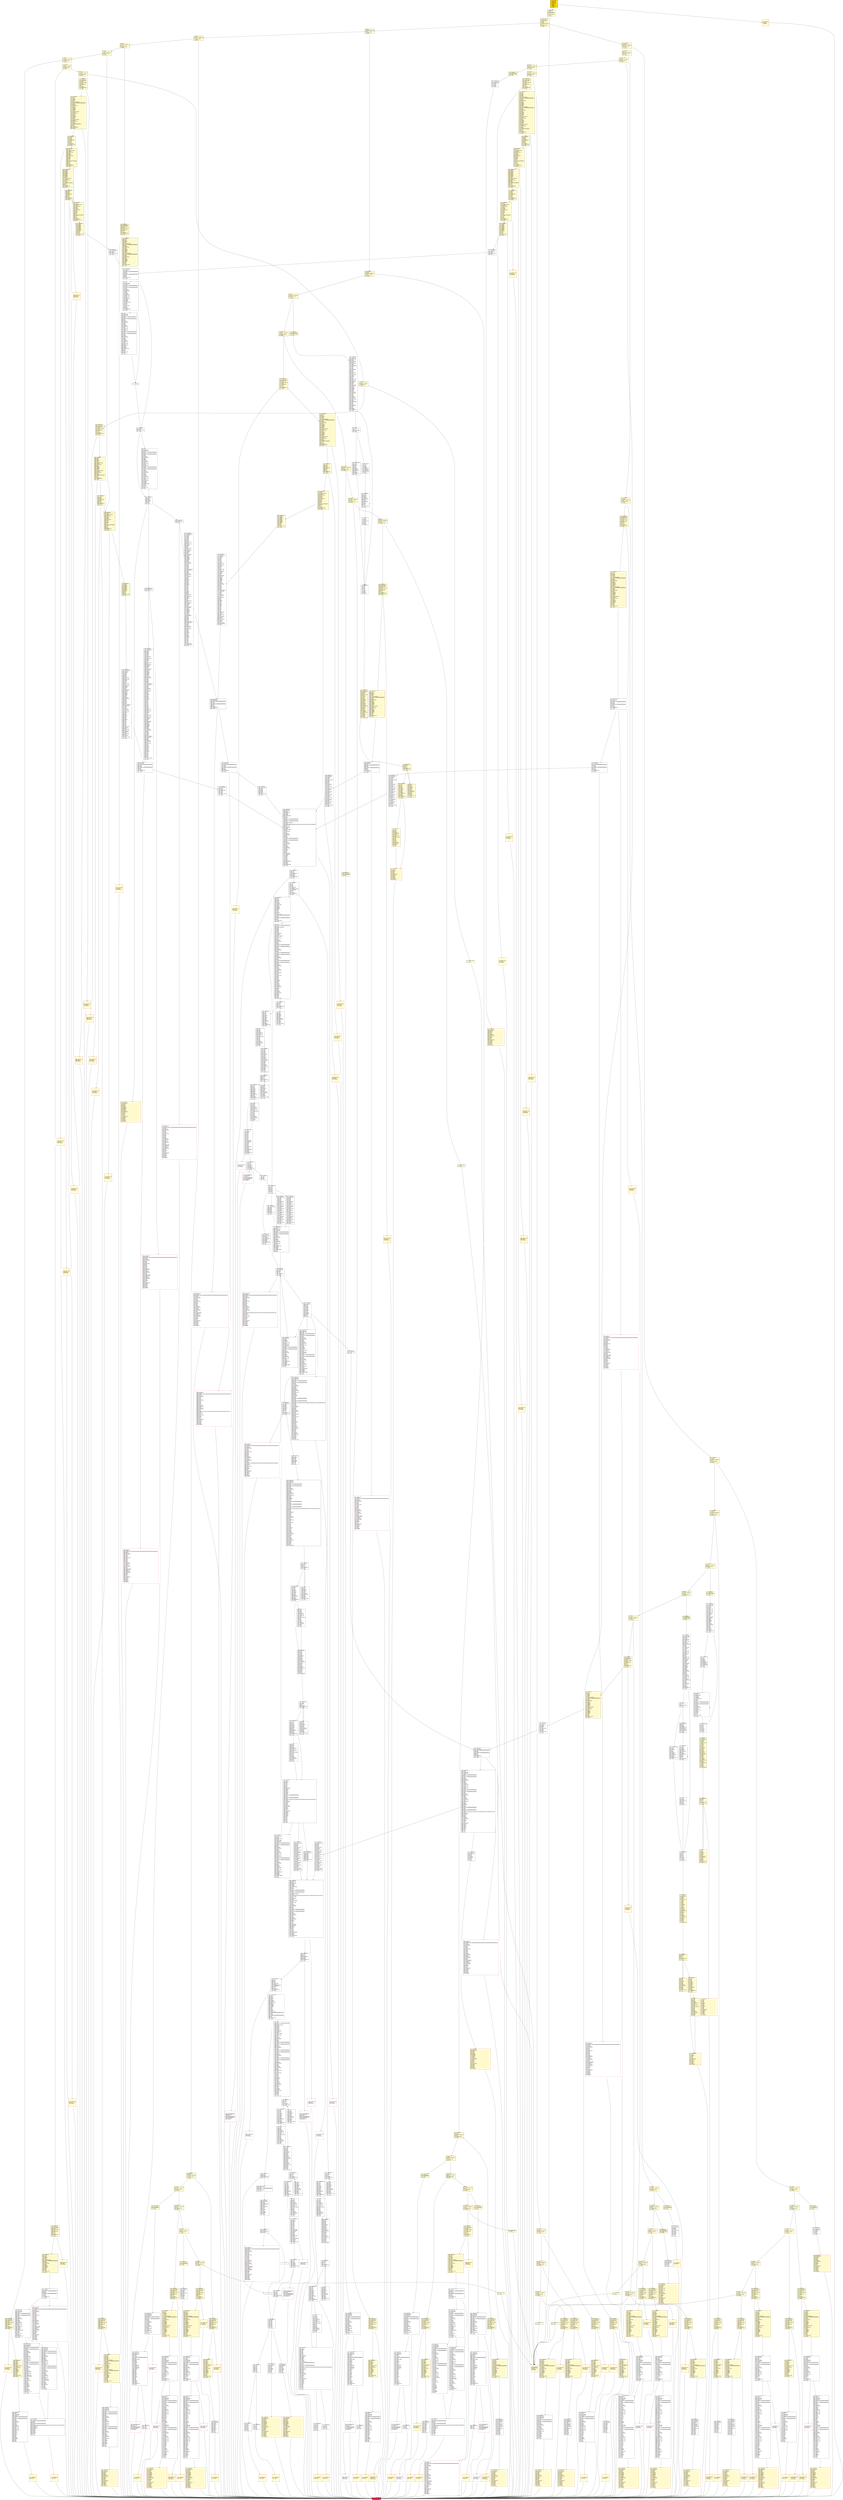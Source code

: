 digraph G {
bgcolor=transparent rankdir=UD;
node [shape=box style=filled color=black fillcolor=white fontname=arial fontcolor=black];
12886 [label="12886: JUMPDEST\l12887: POP\l12888: GAS\l12889: STATICCALL\l12890: ISZERO\l12891: DUP1\l12892: ISZERO\l12893: PUSH2 0x326a\l12896: JUMPI\l" ];
3483 [label="3483: JUMPDEST\l3484: PUSH2 0x0dfd\l3487: PUSH1 0x04\l3489: DUP1\l3490: CALLDATASIZE\l3491: SUB\l3492: PUSH1 0x40\l3494: DUP2\l3495: LT\l3496: ISZERO\l3497: PUSH2 0x0db1\l3500: JUMPI\l" fillcolor=lemonchiffon ];
13244 [label="13244: JUMPDEST\l13245: DUP4\l13246: DUP2\l13247: LT\l13248: ISZERO\l13249: PUSH2 0x33d7\l13252: JUMPI\l" ];
1276 [label="1276: JUMPDEST\l1277: DUP2\l1278: ADD\l1279: SWAP1\l1280: DUP1\l1281: DUP1\l1282: CALLDATALOAD\l1283: PUSH20 0xffffffffffffffffffffffffffffffffffffffff\l1304: AND\l1305: SWAP1\l1306: PUSH1 0x20\l1308: ADD\l1309: SWAP1\l1310: SWAP3\l1311: SWAP2\l1312: SWAP1\l1313: DUP1\l1314: CALLDATALOAD\l1315: SWAP1\l1316: PUSH1 0x20\l1318: ADD\l1319: SWAP1\l1320: SWAP3\l1321: SWAP2\l1322: SWAP1\l1323: POP\l1324: POP\l1325: POP\l1326: PUSH2 0x12c0\l1329: JUMP\l" fillcolor=lemonchiffon ];
11189 [label="11189: PUSH1 0x00\l11191: DUP1\l11192: REVERT\l" shape=Msquare color=crimson ];
11681 [label="11681: JUMPDEST\l11682: POP\l11683: POP\l11684: POP\l11685: POP\l11686: SWAP1\l11687: POP\l11688: SWAP1\l11689: DUP2\l11690: ADD\l11691: SWAP1\l11692: PUSH1 0x1f\l11694: AND\l11695: DUP1\l11696: ISZERO\l11697: PUSH2 0x2dce\l11700: JUMPI\l" ];
14226 [label="14226: JUMPDEST\l14227: PUSH1 0x01\l14229: PUSH1 0x00\l14231: DUP7\l14232: PUSH20 0xffffffffffffffffffffffffffffffffffffffff\l14253: AND\l14254: PUSH20 0xffffffffffffffffffffffffffffffffffffffff\l14275: AND\l14276: DUP2\l14277: MSTORE\l14278: PUSH1 0x20\l14280: ADD\l14281: SWAP1\l14282: DUP2\l14283: MSTORE\l14284: PUSH1 0x20\l14286: ADD\l14287: PUSH1 0x00\l14289: SHA3\l14290: DUP2\l14291: SWAP1\l14292: SSTORE\l14293: POP\l14294: DUP4\l14295: PUSH20 0xffffffffffffffffffffffffffffffffffffffff\l14316: AND\l14317: DUP6\l14318: PUSH20 0xffffffffffffffffffffffffffffffffffffffff\l14339: AND\l14340: PUSH32 0xa78a9be3a7b862d26933ad85fb11d80ef66b8f972d7cbba06621d583943a4098\l14373: DUP6\l14374: DUP6\l14375: DUP6\l14376: PUSH1 0x40\l14378: MLOAD\l14379: DUP1\l14380: DUP5\l14381: DUP2\l14382: MSTORE\l14383: PUSH1 0x20\l14385: ADD\l14386: DUP1\l14387: PUSH1 0x20\l14389: ADD\l14390: DUP1\l14391: PUSH1 0x20\l14393: ADD\l14394: DUP4\l14395: DUP2\l14396: SUB\l14397: DUP4\l14398: MSTORE\l14399: DUP6\l14400: DUP2\l14401: DUP2\l14402: MLOAD\l14403: DUP2\l14404: MSTORE\l14405: PUSH1 0x20\l14407: ADD\l14408: SWAP2\l14409: POP\l14410: DUP1\l14411: MLOAD\l14412: SWAP1\l14413: PUSH1 0x20\l14415: ADD\l14416: SWAP1\l14417: DUP1\l14418: DUP4\l14419: DUP4\l14420: PUSH1 0x00\l" ];
4022 [label="4022: PUSH1 0x00\l4024: DUP1\l4025: REVERT\l" fillcolor=lemonchiffon shape=Msquare color=crimson ];
1907 [label="1907: JUMPDEST\l1908: PUSH2 0x0889\l1911: PUSH1 0x04\l1913: DUP1\l1914: CALLDATASIZE\l1915: SUB\l1916: PUSH1 0xa0\l1918: DUP2\l1919: LT\l1920: ISZERO\l1921: PUSH2 0x0789\l1924: JUMPI\l" fillcolor=lemonchiffon ];
2475 [label="2475: JUMPDEST\l2476: PUSH1 0x40\l2478: MLOAD\l2479: DUP1\l2480: DUP3\l2481: DUP2\l2482: MSTORE\l2483: PUSH1 0x20\l2485: ADD\l2486: SWAP2\l2487: POP\l2488: POP\l2489: PUSH1 0x40\l2491: MLOAD\l2492: DUP1\l2493: SWAP2\l2494: SUB\l2495: SWAP1\l2496: RETURN\l" fillcolor=lemonchiffon shape=Msquare color=crimson ];
13673 [label="13673: PUSH1 0x40\l13675: MLOAD\l13676: PUSH32 0x08c379a000000000000000000000000000000000000000000000000000000000\l13709: DUP2\l13710: MSTORE\l13711: PUSH1 0x04\l13713: ADD\l13714: DUP1\l13715: DUP1\l13716: PUSH1 0x20\l13718: ADD\l13719: DUP3\l13720: DUP2\l13721: SUB\l13722: DUP3\l13723: MSTORE\l13724: PUSH1 0x22\l13726: DUP2\l13727: MSTORE\l13728: PUSH1 0x20\l13730: ADD\l13731: DUP1\l13732: PUSH2 0x3a1d\l13735: PUSH1 0x22\l13737: SWAP2\l13738: CODECOPY\l13739: PUSH1 0x40\l13741: ADD\l13742: SWAP2\l13743: POP\l13744: POP\l13745: PUSH1 0x40\l13747: MLOAD\l13748: DUP1\l13749: SWAP2\l13750: SUB\l13751: SWAP1\l13752: REVERT\l" shape=Msquare color=crimson ];
2032 [label="2032: JUMPDEST\l2033: DUP3\l2034: ADD\l2035: DUP4\l2036: PUSH1 0x20\l2038: DUP3\l2039: ADD\l2040: GT\l2041: ISZERO\l2042: PUSH2 0x0802\l2045: JUMPI\l" fillcolor=lemonchiffon ];
3002 [label="3002: PUSH1 0x00\l3004: DUP1\l3005: REVERT\l" fillcolor=lemonchiffon shape=Msquare color=crimson ];
8061 [label="8061: JUMPDEST\l8062: PUSH1 0x00\l8064: DUP1\l8065: PUSH20 0xffffffffffffffffffffffffffffffffffffffff\l8086: AND\l8087: DUP4\l8088: PUSH20 0xffffffffffffffffffffffffffffffffffffffff\l8109: AND\l8110: EQ\l8111: ISZERO\l8112: PUSH2 0x2004\l8115: JUMPI\l" ];
10621 [label="10621: JUMPDEST\l10622: PUSH1 0x00\l10624: PUSH20 0xffffffffffffffffffffffffffffffffffffffff\l10645: AND\l10646: DUP3\l10647: PUSH20 0xffffffffffffffffffffffffffffffffffffffff\l10668: AND\l10669: EQ\l10670: ISZERO\l10671: PUSH2 0x2a03\l10674: JUMPI\l" ];
886 [label="886: JUMPDEST\l887: PUSH2 0x03c2\l890: PUSH1 0x04\l892: DUP1\l893: CALLDATASIZE\l894: SUB\l895: PUSH1 0x40\l897: DUP2\l898: LT\l899: ISZERO\l900: PUSH2 0x038c\l903: JUMPI\l" fillcolor=lemonchiffon ];
1925 [label="1925: PUSH1 0x00\l1927: DUP1\l1928: REVERT\l" fillcolor=lemonchiffon shape=Msquare color=crimson ];
12274 [label="12274: JUMPDEST\l12275: POP\l12276: POP\l12277: POP\l12278: POP\l12279: SWAP1\l12280: POP\l12281: SWAP1\l12282: DUP2\l12283: ADD\l12284: SWAP1\l12285: PUSH1 0x1f\l12287: AND\l12288: DUP1\l12289: ISZERO\l12290: PUSH2 0x301f\l12293: JUMPI\l" ];
13968 [label="13968: JUMPDEST\l13969: PUSH1 0x00\l13971: PUSH20 0xffffffffffffffffffffffffffffffffffffffff\l13992: AND\l13993: DUP5\l13994: PUSH20 0xffffffffffffffffffffffffffffffffffffffff\l14015: AND\l14016: EQ\l14017: ISZERO\l14018: PUSH2 0x3716\l14021: JUMPI\l" ];
904 [label="904: PUSH1 0x00\l906: DUP1\l907: REVERT\l" fillcolor=lemonchiffon shape=Msquare color=crimson ];
2956 [label="2956: PUSH1 0x00\l2958: DUP1\l2959: REVERT\l" fillcolor=lemonchiffon shape=Msquare color=crimson ];
2634 [label="2634: JUMPDEST\l2635: PUSH2 0x0a52\l2638: PUSH2 0x1d87\l2641: JUMP\l" fillcolor=lemonchiffon ];
4720 [label="4720: JUMPDEST\l4721: DUP1\l4722: PUSH1 0x12\l4724: PUSH1 0x00\l4726: CALLER\l4727: PUSH20 0xffffffffffffffffffffffffffffffffffffffff\l4748: AND\l4749: PUSH20 0xffffffffffffffffffffffffffffffffffffffff\l4770: AND\l4771: DUP2\l4772: MSTORE\l4773: PUSH1 0x20\l4775: ADD\l4776: SWAP1\l4777: DUP2\l4778: MSTORE\l4779: PUSH1 0x20\l4781: ADD\l4782: PUSH1 0x00\l4784: SHA3\l4785: PUSH1 0x00\l4787: DUP3\l4788: DUP3\l4789: SLOAD\l4790: ADD\l4791: SWAP3\l4792: POP\l4793: POP\l4794: DUP2\l4795: SWAP1\l4796: SSTORE\l4797: POP\l4798: POP\l4799: JUMP\l" ];
3983 [label="3983: PUSH1 0x00\l3985: DUP1\l3986: REVERT\l" fillcolor=lemonchiffon shape=Msquare color=crimson ];
7702 [label="7702: DUP3\l7703: SWAP1\l7704: SUB\l7705: PUSH1 0x1f\l7707: AND\l7708: DUP3\l7709: ADD\l7710: SWAP2\l" ];
13619 [label="13619: JUMPDEST\l13620: PUSH1 0x00\l13622: PUSH20 0xffffffffffffffffffffffffffffffffffffffff\l13643: AND\l13644: DUP7\l13645: PUSH20 0xffffffffffffffffffffffffffffffffffffffff\l13666: AND\l13667: EQ\l13668: ISZERO\l13669: PUSH2 0x35b9\l13672: JUMPI\l" ];
1748 [label="1748: JUMPDEST\l1749: DUP2\l1750: ADD\l1751: SWAP1\l1752: DUP1\l1753: DUP1\l1754: CALLDATALOAD\l1755: PUSH20 0xffffffffffffffffffffffffffffffffffffffff\l1776: AND\l1777: SWAP1\l1778: PUSH1 0x20\l1780: ADD\l1781: SWAP1\l1782: SWAP3\l1783: SWAP2\l1784: SWAP1\l1785: DUP1\l1786: CALLDATALOAD\l1787: SWAP1\l1788: PUSH1 0x20\l1790: ADD\l1791: SWAP1\l1792: SWAP3\l1793: SWAP2\l1794: SWAP1\l1795: POP\l1796: POP\l1797: POP\l1798: PUSH2 0x1714\l1801: JUMP\l" fillcolor=lemonchiffon ];
6783 [label="6783: JUMPDEST\l6784: POP\l6785: POP\l6786: JUMP\l" ];
1802 [label="1802: JUMPDEST\l1803: PUSH1 0x40\l1805: MLOAD\l1806: DUP1\l1807: DUP3\l1808: ISZERO\l1809: ISZERO\l1810: ISZERO\l1811: ISZERO\l1812: DUP2\l1813: MSTORE\l1814: PUSH1 0x20\l1816: ADD\l1817: SWAP2\l1818: POP\l1819: POP\l1820: PUSH1 0x40\l1822: MLOAD\l1823: DUP1\l1824: SWAP2\l1825: SUB\l1826: SWAP1\l1827: RETURN\l" fillcolor=lemonchiffon shape=Msquare color=crimson ];
6166 [label="6166: JUMPDEST\l6167: PUSH1 0x00\l6169: PUSH1 0x01\l6171: SWAP1\l6172: POP\l6173: SWAP1\l6174: JUMP\l" ];
502 [label="502: DUP1\l503: PUSH4 0x19ad7139\l508: EQ\l509: PUSH2 0x0452\l512: JUMPI\l" fillcolor=lemonchiffon ];
442 [label="442: DUP1\l443: PUSH4 0x313ce567\l448: EQ\l449: PUSH2 0x0634\l452: JUMPI\l" fillcolor=lemonchiffon ];
1422 [label="1422: JUMPDEST\l1423: PUSH1 0x40\l1425: MLOAD\l1426: DUP1\l1427: DUP3\l1428: DUP2\l1429: MSTORE\l1430: PUSH1 0x20\l1432: ADD\l1433: SWAP2\l1434: POP\l1435: POP\l1436: PUSH1 0x40\l1438: MLOAD\l1439: DUP1\l1440: SWAP2\l1441: SUB\l1442: SWAP1\l1443: RETURN\l" fillcolor=lemonchiffon shape=Msquare color=crimson ];
6511 [label="6511: JUMPDEST\l6512: PUSH1 0x0f\l6514: PUSH1 0x20\l6516: MSTORE\l6517: DUP1\l6518: PUSH1 0x00\l6520: MSTORE\l6521: PUSH1 0x40\l6523: PUSH1 0x00\l6525: SHA3\l6526: PUSH1 0x00\l6528: SWAP2\l6529: POP\l6530: SWAP1\l6531: POP\l6532: SLOAD\l6533: DUP2\l6534: JUMP\l" ];
4880 [label="4880: JUMPDEST\l4881: DUP2\l4882: PUSH1 0x0a\l4884: PUSH1 0x00\l4886: CALLER\l4887: PUSH20 0xffffffffffffffffffffffffffffffffffffffff\l4908: AND\l4909: PUSH20 0xffffffffffffffffffffffffffffffffffffffff\l4930: AND\l4931: DUP2\l4932: MSTORE\l4933: PUSH1 0x20\l4935: ADD\l4936: SWAP1\l4937: DUP2\l4938: MSTORE\l4939: PUSH1 0x20\l4941: ADD\l4942: PUSH1 0x00\l4944: SHA3\l4945: PUSH1 0x00\l4947: DUP3\l4948: DUP3\l4949: SLOAD\l4950: SUB\l4951: SWAP3\l4952: POP\l4953: POP\l4954: DUP2\l4955: SWAP1\l4956: SSTORE\l4957: POP\l4958: DUP2\l4959: PUSH1 0x0a\l4961: PUSH1 0x00\l4963: DUP6\l4964: PUSH20 0xffffffffffffffffffffffffffffffffffffffff\l4985: AND\l4986: PUSH20 0xffffffffffffffffffffffffffffffffffffffff\l5007: AND\l5008: DUP2\l5009: MSTORE\l5010: PUSH1 0x20\l5012: ADD\l5013: SWAP1\l5014: DUP2\l5015: MSTORE\l5016: PUSH1 0x20\l5018: ADD\l5019: PUSH1 0x00\l5021: SHA3\l5022: PUSH1 0x00\l5024: DUP3\l5025: DUP3\l5026: SLOAD\l5027: ADD\l5028: SWAP3\l5029: POP\l5030: POP\l5031: DUP2\l5032: SWAP1\l5033: SSTORE\l5034: POP\l5035: PUSH1 0x01\l5037: SWAP1\l5038: POP\l5039: SWAP3\l5040: SWAP2\l5041: POP\l5042: POP\l5043: JUMP\l" ];
611 [label="611: JUMPDEST\l612: PUSH2 0x0292\l615: PUSH1 0x04\l617: DUP1\l618: CALLDATASIZE\l619: SUB\l620: PUSH1 0x20\l622: DUP2\l623: LT\l624: ISZERO\l625: PUSH2 0x0279\l628: JUMPI\l" fillcolor=lemonchiffon ];
8853 [label="8853: JUMPDEST\l8854: DUP2\l8855: PUSH1 0x11\l8857: PUSH1 0x00\l8859: CALLER\l8860: PUSH20 0xffffffffffffffffffffffffffffffffffffffff\l8881: AND\l8882: PUSH20 0xffffffffffffffffffffffffffffffffffffffff\l8903: AND\l8904: DUP2\l8905: MSTORE\l8906: PUSH1 0x20\l8908: ADD\l8909: SWAP1\l8910: DUP2\l8911: MSTORE\l8912: PUSH1 0x20\l8914: ADD\l8915: PUSH1 0x00\l8917: SHA3\l8918: PUSH1 0x00\l8920: DUP3\l8921: DUP3\l8922: SLOAD\l8923: SUB\l8924: SWAP3\l8925: POP\l8926: POP\l8927: DUP2\l8928: SWAP1\l8929: SSTORE\l8930: POP\l8931: DUP2\l8932: PUSH1 0x11\l8934: PUSH1 0x00\l8936: DUP6\l8937: PUSH20 0xffffffffffffffffffffffffffffffffffffffff\l8958: AND\l8959: PUSH20 0xffffffffffffffffffffffffffffffffffffffff\l8980: AND\l8981: DUP2\l8982: MSTORE\l8983: PUSH1 0x20\l8985: ADD\l8986: SWAP1\l8987: DUP2\l8988: MSTORE\l8989: PUSH1 0x20\l8991: ADD\l8992: PUSH1 0x00\l8994: SHA3\l8995: PUSH1 0x00\l8997: DUP3\l8998: DUP3\l8999: SLOAD\l9000: ADD\l9001: SWAP3\l9002: POP\l9003: POP\l9004: DUP2\l9005: SWAP1\l9006: SSTORE\l9007: POP\l9008: PUSH1 0x01\l9010: SWAP1\l9011: POP\l9012: SWAP3\l9013: SWAP2\l9014: POP\l9015: POP\l9016: JUMP\l" ];
11599 [label="11599: DUP1\l11600: DUP3\l11601: SUB\l11602: DUP1\l11603: MLOAD\l11604: PUSH1 0x01\l11606: DUP4\l11607: PUSH1 0x20\l11609: SUB\l11610: PUSH2 0x0100\l11613: EXP\l11614: SUB\l11615: NOT\l11616: AND\l11617: DUP2\l11618: MSTORE\l11619: PUSH1 0x20\l11621: ADD\l11622: SWAP2\l11623: POP\l" ];
1578 [label="1578: JUMPDEST\l1579: PUSH2 0x0632\l1582: PUSH2 0x1609\l1585: JUMP\l" fillcolor=lemonchiffon ];
3828 [label="3828: JUMPDEST\l3829: DUP1\l3830: CALLDATALOAD\l3831: SWAP1\l3832: PUSH1 0x20\l3834: ADD\l3835: SWAP2\l3836: DUP5\l3837: PUSH1 0x01\l3839: DUP4\l3840: MUL\l3841: DUP5\l3842: ADD\l3843: GT\l3844: PUSH5 0x0100000000\l3850: DUP4\l3851: GT\l3852: OR\l3853: ISZERO\l3854: PUSH2 0x0f16\l3857: JUMPI\l" fillcolor=lemonchiffon ];
9718 [label="9718: PUSH1 0x40\l9720: MLOAD\l9721: PUSH32 0x08c379a000000000000000000000000000000000000000000000000000000000\l9754: DUP2\l9755: MSTORE\l9756: PUSH1 0x04\l9758: ADD\l9759: DUP1\l9760: DUP1\l9761: PUSH1 0x20\l9763: ADD\l9764: DUP3\l9765: DUP2\l9766: SUB\l9767: DUP3\l9768: MSTORE\l9769: PUSH1 0x21\l9771: DUP2\l9772: MSTORE\l9773: PUSH1 0x20\l9775: ADD\l9776: DUP1\l9777: PUSH2 0x3a85\l9780: PUSH1 0x21\l9782: SWAP2\l9783: CODECOPY\l9784: PUSH1 0x40\l9786: ADD\l9787: SWAP2\l9788: POP\l9789: POP\l9790: PUSH1 0x40\l9792: MLOAD\l9793: DUP1\l9794: SWAP2\l9795: SUB\l9796: SWAP1\l9797: REVERT\l" shape=Msquare color=crimson ];
13475 [label="13475: JUMPDEST\l13476: POP\l13477: POP\l13478: POP\l13479: POP\l13480: PUSH2 0x3529\l13483: JUMP\l" ];
2117 [label="2117: JUMPDEST\l2118: DUP3\l2119: ADD\l2120: DUP4\l2121: PUSH1 0x20\l2123: DUP3\l2124: ADD\l2125: GT\l2126: ISZERO\l2127: PUSH2 0x0857\l2130: JUMPI\l" fillcolor=lemonchiffon ];
763 [label="763: JUMPDEST\l764: PUSH1 0x40\l766: MLOAD\l767: DUP1\l768: DUP1\l769: PUSH1 0x20\l771: ADD\l772: DUP3\l773: DUP2\l774: SUB\l775: DUP3\l776: MSTORE\l777: DUP4\l778: DUP2\l779: DUP2\l780: MLOAD\l781: DUP2\l782: MSTORE\l783: PUSH1 0x20\l785: ADD\l786: SWAP2\l787: POP\l788: DUP1\l789: MLOAD\l790: SWAP1\l791: PUSH1 0x20\l793: ADD\l794: SWAP1\l795: DUP1\l796: DUP4\l797: DUP4\l798: PUSH1 0x00\l" fillcolor=lemonchiffon ];
4074 [label="4074: PUSH1 0x00\l4076: DUP1\l4077: REVERT\l" fillcolor=lemonchiffon shape=Msquare color=crimson ];
2028 [label="2028: PUSH1 0x00\l2030: DUP1\l2031: REVERT\l" fillcolor=lemonchiffon shape=Msquare color=crimson ];
3581 [label="3581: JUMPDEST\l3582: PUSH1 0x40\l3584: MLOAD\l3585: DUP1\l3586: DUP3\l3587: DUP2\l3588: MSTORE\l3589: PUSH1 0x20\l3591: ADD\l3592: SWAP2\l3593: POP\l3594: POP\l3595: PUSH1 0x40\l3597: MLOAD\l3598: DUP1\l3599: SWAP2\l3600: SUB\l3601: SWAP1\l3602: RETURN\l" fillcolor=lemonchiffon shape=Msquare color=crimson ];
1006 [label="1006: PUSH1 0x00\l1008: DUP1\l1009: REVERT\l" fillcolor=lemonchiffon shape=Msquare color=crimson ];
1726 [label="1726: JUMPDEST\l1727: PUSH2 0x070a\l1730: PUSH1 0x04\l1732: DUP1\l1733: CALLDATASIZE\l1734: SUB\l1735: PUSH1 0x40\l1737: DUP2\l1738: LT\l1739: ISZERO\l1740: PUSH2 0x06d4\l1743: JUMPI\l" fillcolor=lemonchiffon ];
14449 [label="14449: JUMPDEST\l14450: POP\l14451: POP\l14452: POP\l14453: POP\l14454: SWAP1\l14455: POP\l14456: SWAP1\l14457: DUP2\l14458: ADD\l14459: SWAP1\l14460: PUSH1 0x1f\l14462: AND\l14463: DUP1\l14464: ISZERO\l14465: PUSH2 0x389e\l14468: JUMPI\l" ];
606 [label="606: JUMPDEST\l607: PUSH1 0x00\l609: DUP1\l610: REVERT\l" fillcolor=lemonchiffon shape=Msquare color=crimson ];
2505 [label="2505: JUMPDEST\l2506: STOP\l" fillcolor=lemonchiffon shape=Msquare color=crimson ];
2046 [label="2046: PUSH1 0x00\l2048: DUP1\l2049: REVERT\l" fillcolor=lemonchiffon shape=Msquare color=crimson ];
2787 [label="2787: JUMPDEST\l2788: DUP2\l2789: ADD\l2790: SWAP1\l2791: DUP1\l2792: DUP1\l2793: CALLDATALOAD\l2794: PUSH20 0xffffffffffffffffffffffffffffffffffffffff\l2815: AND\l2816: SWAP1\l2817: PUSH1 0x20\l2819: ADD\l2820: SWAP1\l2821: SWAP3\l2822: SWAP2\l2823: SWAP1\l2824: DUP1\l2825: CALLDATALOAD\l2826: SWAP1\l2827: PUSH1 0x20\l2829: ADD\l2830: SWAP1\l2831: SWAP3\l2832: SWAP2\l2833: SWAP1\l2834: DUP1\l2835: CALLDATALOAD\l2836: SWAP1\l2837: PUSH1 0x20\l2839: ADD\l2840: SWAP1\l2841: PUSH5 0x0100000000\l2847: DUP2\l2848: GT\l2849: ISZERO\l2850: PUSH2 0x0b2a\l2853: JUMPI\l" fillcolor=lemonchiffon ];
12376 [label="12376: JUMPDEST\l12377: POP\l12378: POP\l12379: POP\l12380: POP\l12381: SWAP1\l12382: POP\l12383: SWAP1\l12384: DUP2\l12385: ADD\l12386: SWAP1\l12387: PUSH1 0x1f\l12389: AND\l12390: DUP1\l12391: ISZERO\l12392: PUSH2 0x3085\l12395: JUMPI\l" ];
6431 [label="6431: JUMPDEST\l6432: DUP1\l6433: PUSH1 0x0b\l6435: PUSH1 0x00\l6437: CALLER\l6438: PUSH20 0xffffffffffffffffffffffffffffffffffffffff\l6459: AND\l6460: PUSH20 0xffffffffffffffffffffffffffffffffffffffff\l6481: AND\l6482: DUP2\l6483: MSTORE\l6484: PUSH1 0x20\l6486: ADD\l6487: SWAP1\l6488: DUP2\l6489: MSTORE\l6490: PUSH1 0x20\l6492: ADD\l6493: PUSH1 0x00\l6495: SHA3\l6496: PUSH1 0x00\l6498: DUP3\l6499: DUP3\l6500: SLOAD\l6501: ADD\l6502: SWAP3\l6503: POP\l6504: POP\l6505: DUP2\l6506: SWAP1\l6507: SSTORE\l6508: POP\l6509: POP\l6510: JUMP\l" ];
13316 [label="13316: JUMPDEST\l13317: POP\l13318: DUP4\l13319: DUP2\l13320: SUB\l13321: DUP3\l13322: MSTORE\l13323: DUP5\l13324: DUP2\l13325: DUP2\l13326: MLOAD\l13327: DUP2\l13328: MSTORE\l13329: PUSH1 0x20\l13331: ADD\l13332: SWAP2\l13333: POP\l13334: DUP1\l13335: MLOAD\l13336: SWAP1\l13337: PUSH1 0x20\l13339: ADD\l13340: SWAP1\l13341: DUP1\l13342: DUP4\l13343: DUP4\l13344: PUSH1 0x00\l" ];
4040 [label="4040: PUSH1 0x00\l4042: DUP1\l4043: REVERT\l" fillcolor=lemonchiffon shape=Msquare color=crimson ];
13253 [label="13253: DUP1\l13254: DUP3\l13255: ADD\l13256: MLOAD\l13257: DUP2\l13258: DUP5\l13259: ADD\l13260: MSTORE\l13261: PUSH1 0x20\l13263: DUP2\l13264: ADD\l13265: SWAP1\l13266: POP\l13267: PUSH2 0x33bc\l13270: JUMP\l" ];
3257 [label="3257: JUMPDEST\l3258: PUSH2 0x0d05\l3261: PUSH1 0x04\l3263: DUP1\l3264: CALLDATASIZE\l3265: SUB\l3266: PUSH1 0x40\l3268: DUP2\l3269: LT\l3270: ISZERO\l3271: PUSH2 0x0ccf\l3274: JUMPI\l" fillcolor=lemonchiffon ];
6774 [label="6774: RETURNDATASIZE\l6775: PUSH1 0x00\l6777: DUP1\l6778: RETURNDATACOPY\l6779: RETURNDATASIZE\l6780: PUSH1 0x00\l6782: REVERT\l" shape=Msquare color=crimson ];
2554 [label="2554: JUMPDEST\l2555: STOP\l" fillcolor=lemonchiffon shape=Msquare color=crimson ];
562 [label="562: DUP1\l563: PUSH4 0x06e48538\l568: EQ\l569: PUSH2 0x0294\l572: JUMPI\l" fillcolor=lemonchiffon ];
12319 [label="12319: JUMPDEST\l12320: POP\l12321: DUP4\l12322: DUP2\l12323: SUB\l12324: DUP3\l12325: MSTORE\l12326: DUP5\l12327: DUP2\l12328: DUP2\l12329: MLOAD\l12330: DUP2\l12331: MSTORE\l12332: PUSH1 0x20\l12334: ADD\l12335: SWAP2\l12336: POP\l12337: DUP1\l12338: MLOAD\l12339: SWAP1\l12340: PUSH1 0x20\l12342: ADD\l12343: SWAP1\l12344: DUP1\l12345: DUP4\l12346: DUP4\l12347: PUSH1 0x00\l" ];
98 [label="98: DUP1\l99: PUSH4 0xfad8b32a\l104: EQ\l105: PUSH2 0x0e41\l108: JUMPI\l" fillcolor=lemonchiffon ];
6190 [label="6190: PUSH1 0x40\l6192: MLOAD\l6193: PUSH32 0x08c379a000000000000000000000000000000000000000000000000000000000\l6226: DUP2\l6227: MSTORE\l6228: PUSH1 0x04\l6230: ADD\l6231: DUP1\l6232: DUP1\l6233: PUSH1 0x20\l6235: ADD\l6236: DUP3\l6237: DUP2\l6238: SUB\l6239: DUP3\l6240: MSTORE\l6241: PUSH1 0x2c\l6243: DUP2\l6244: MSTORE\l6245: PUSH1 0x20\l6247: ADD\l6248: DUP1\l6249: PUSH2 0x3b17\l6252: PUSH1 0x2c\l6254: SWAP2\l6255: CODECOPY\l6256: PUSH1 0x40\l6258: ADD\l6259: SWAP2\l6260: POP\l6261: POP\l6262: PUSH1 0x40\l6264: MLOAD\l6265: DUP1\l6266: SWAP2\l6267: SUB\l6268: SWAP1\l6269: REVERT\l" shape=Msquare color=crimson ];
12897 [label="12897: RETURNDATASIZE\l12898: PUSH1 0x00\l12900: DUP1\l12901: RETURNDATACOPY\l12902: RETURNDATASIZE\l12903: PUSH1 0x00\l12905: REVERT\l" shape=Msquare color=crimson ];
10283 [label="10283: PUSH1 0x40\l10285: MLOAD\l10286: PUSH32 0x08c379a000000000000000000000000000000000000000000000000000000000\l10319: DUP2\l10320: MSTORE\l10321: PUSH1 0x04\l10323: ADD\l10324: DUP1\l10325: DUP1\l10326: PUSH1 0x20\l10328: ADD\l10329: DUP3\l10330: DUP2\l10331: SUB\l10332: DUP3\l10333: MSTORE\l10334: PUSH1 0x2c\l10336: DUP2\l10337: MSTORE\l10338: PUSH1 0x20\l10340: ADD\l10341: DUP1\l10342: PUSH2 0x3b17\l10345: PUSH1 0x2c\l10347: SWAP2\l10348: CODECOPY\l10349: PUSH1 0x40\l10351: ADD\l10352: SWAP2\l10353: POP\l10354: POP\l10355: PUSH1 0x40\l10357: MLOAD\l10358: DUP1\l10359: SWAP2\l10360: SUB\l10361: SWAP1\l10362: REVERT\l" shape=Msquare color=crimson ];
11231 [label="11231: PUSH1 0x00\l11233: DUP1\l11234: REVERT\l" shape=Msquare color=crimson ];
4168 [label="4168: JUMPDEST\l4169: DUP2\l4170: PUSH1 0x00\l4172: SWAP1\l4173: SLOAD\l4174: SWAP1\l4175: PUSH2 0x0100\l4178: EXP\l4179: SWAP1\l4180: DIV\l4181: PUSH20 0xffffffffffffffffffffffffffffffffffffffff\l4202: AND\l4203: PUSH20 0xffffffffffffffffffffffffffffffffffffffff\l4224: AND\l4225: DUP2\l4226: MSTORE\l4227: PUSH1 0x20\l4229: ADD\l4230: SWAP1\l4231: PUSH1 0x01\l4233: ADD\l4234: SWAP1\l4235: DUP1\l4236: DUP4\l4237: GT\l4238: PUSH2 0x1048\l4241: JUMPI\l" ];
6608 [label="6608: JUMPDEST\l6609: PUSH1 0x0b\l6611: PUSH1 0x20\l6613: MSTORE\l6614: DUP1\l6615: PUSH1 0x00\l6617: MSTORE\l6618: PUSH1 0x40\l6620: PUSH1 0x00\l6622: SHA3\l6623: PUSH1 0x00\l6625: SWAP2\l6626: POP\l6627: SWAP1\l6628: POP\l6629: SLOAD\l6630: DUP2\l6631: JUMP\l" ];
535 [label="535: DUP1\l536: PUSH4 0x22e1ded3\l541: EQ\l542: PUSH2 0x054c\l545: JUMPI\l" fillcolor=lemonchiffon ];
4110 [label="4110: JUMPDEST\l4111: PUSH1 0x60\l4113: PUSH1 0x05\l4115: DUP1\l4116: SLOAD\l4117: DUP1\l4118: PUSH1 0x20\l4120: MUL\l4121: PUSH1 0x20\l4123: ADD\l4124: PUSH1 0x40\l4126: MLOAD\l4127: SWAP1\l4128: DUP2\l4129: ADD\l4130: PUSH1 0x40\l4132: MSTORE\l4133: DUP1\l4134: SWAP3\l4135: SWAP2\l4136: SWAP1\l4137: DUP2\l4138: DUP2\l4139: MSTORE\l4140: PUSH1 0x20\l4142: ADD\l4143: DUP3\l4144: DUP1\l4145: SLOAD\l4146: DUP1\l4147: ISZERO\l4148: PUSH2 0x1092\l4151: JUMPI\l" ];
2854 [label="2854: PUSH1 0x00\l2856: DUP1\l2857: REVERT\l" fillcolor=lemonchiffon shape=Msquare color=crimson ];
12546 [label="12546: JUMPDEST\l12547: PUSH1 0x00\l12549: DUP3\l12550: DUP3\l12551: GT\l12552: ISZERO\l12553: PUSH2 0x317a\l12556: JUMPI\l" ];
11726 [label="11726: JUMPDEST\l11727: POP\l11728: SWAP9\l11729: POP\l11730: POP\l11731: POP\l11732: POP\l11733: POP\l11734: POP\l11735: POP\l11736: POP\l11737: POP\l11738: PUSH1 0x00\l11740: PUSH1 0x40\l11742: MLOAD\l11743: DUP1\l11744: DUP4\l11745: SUB\l11746: DUP2\l11747: PUSH1 0x00\l11749: DUP8\l11750: DUP1\l11751: EXTCODESIZE\l11752: ISZERO\l11753: DUP1\l11754: ISZERO\l11755: PUSH2 0x2df3\l11758: JUMPI\l" ];
3891 [label="3891: PUSH1 0x00\l3893: DUP1\l3894: REVERT\l" fillcolor=lemonchiffon shape=Msquare color=crimson ];
14847 [label="14847: JUMPDEST\l14848: DUP1\l14849: SWAP2\l14850: POP\l14851: POP\l14852: SWAP3\l14853: SWAP2\l14854: POP\l14855: POP\l14856: JUMP\l" ];
660 [label="660: JUMPDEST\l661: PUSH2 0x029c\l664: PUSH2 0x100e\l667: JUMP\l" fillcolor=lemonchiffon ];
708 [label="708: JUMPDEST\l709: DUP4\l710: DUP2\l711: LT\l712: ISZERO\l713: PUSH2 0x02df\l716: JUMPI\l" fillcolor=lemonchiffon ];
1846 [label="1846: PUSH1 0x00\l1848: DUP1\l1849: REVERT\l" fillcolor=lemonchiffon shape=Msquare color=crimson ];
3006 [label="3006: JUMPDEST\l3007: DUP2\l3008: ADD\l3009: SWAP1\l3010: DUP1\l3011: DUP1\l3012: CALLDATALOAD\l3013: PUSH20 0xffffffffffffffffffffffffffffffffffffffff\l3034: AND\l3035: SWAP1\l3036: PUSH1 0x20\l3038: ADD\l3039: SWAP1\l3040: SWAP3\l3041: SWAP2\l3042: SWAP1\l3043: DUP1\l3044: CALLDATALOAD\l3045: SWAP1\l3046: PUSH1 0x20\l3048: ADD\l3049: SWAP1\l3050: SWAP3\l3051: SWAP2\l3052: SWAP1\l3053: POP\l3054: POP\l3055: POP\l3056: PUSH2 0x1f7d\l3059: JUMP\l" fillcolor=lemonchiffon ];
2872 [label="2872: PUSH1 0x00\l2874: DUP1\l2875: REVERT\l" fillcolor=lemonchiffon shape=Msquare color=crimson ];
546 [label="546: PUSH2 0x025e\l549: JUMP\l" fillcolor=lemonchiffon ];
10268 [label="10268: JUMPDEST\l10269: PUSH2 0x2826\l10272: CALLER\l10273: DUP8\l10274: PUSH2 0x2339\l10277: JUMP\l" ];
524 [label="524: DUP1\l525: PUSH4 0x1fa78c99\l530: EQ\l531: PUSH2 0x04e6\l534: JUMPI\l" fillcolor=lemonchiffon ];
4556 [label="4556: JUMPDEST\l4557: DUP2\l4558: PUSH1 0x0c\l4560: PUSH1 0x00\l4562: CALLER\l4563: PUSH20 0xffffffffffffffffffffffffffffffffffffffff\l4584: AND\l4585: PUSH20 0xffffffffffffffffffffffffffffffffffffffff\l4606: AND\l4607: DUP2\l4608: MSTORE\l4609: PUSH1 0x20\l4611: ADD\l4612: SWAP1\l4613: DUP2\l4614: MSTORE\l4615: PUSH1 0x20\l4617: ADD\l4618: PUSH1 0x00\l4620: SHA3\l4621: PUSH1 0x00\l4623: DUP3\l4624: DUP3\l4625: SLOAD\l4626: SUB\l4627: SWAP3\l4628: POP\l4629: POP\l4630: DUP2\l4631: SWAP1\l4632: SSTORE\l4633: POP\l4634: DUP2\l4635: PUSH1 0x0c\l4637: PUSH1 0x00\l4639: DUP6\l4640: PUSH20 0xffffffffffffffffffffffffffffffffffffffff\l4661: AND\l4662: PUSH20 0xffffffffffffffffffffffffffffffffffffffff\l4683: AND\l4684: DUP2\l4685: MSTORE\l4686: PUSH1 0x20\l4688: ADD\l4689: SWAP1\l4690: DUP2\l4691: MSTORE\l4692: PUSH1 0x20\l4694: ADD\l4695: PUSH1 0x00\l4697: SHA3\l4698: PUSH1 0x00\l4700: DUP3\l4701: DUP3\l4702: SLOAD\l4703: ADD\l4704: SWAP3\l4705: POP\l4706: POP\l4707: DUP2\l4708: SWAP1\l4709: SSTORE\l4710: POP\l4711: PUSH1 0x01\l4713: SWAP1\l4714: POP\l4715: SWAP3\l4716: SWAP2\l4717: POP\l4718: POP\l4719: JUMP\l" ];
4876 [label="4876: PUSH1 0x00\l4878: DUP1\l4879: REVERT\l" shape=Msquare color=crimson ];
2765 [label="2765: JUMPDEST\l2766: PUSH2 0x0b6e\l2769: PUSH1 0x04\l2771: DUP1\l2772: CALLDATASIZE\l2773: SUB\l2774: PUSH1 0x60\l2776: DUP2\l2777: LT\l2778: ISZERO\l2779: PUSH2 0x0ae3\l2782: JUMPI\l" fillcolor=lemonchiffon ];
3858 [label="3858: PUSH1 0x00\l3860: DUP1\l3861: REVERT\l" fillcolor=lemonchiffon shape=Msquare color=crimson ];
2688 [label="2688: DUP1\l2689: DUP3\l2690: ADD\l2691: MLOAD\l2692: DUP2\l2693: DUP5\l2694: ADD\l2695: MSTORE\l2696: PUSH1 0x20\l2698: DUP2\l2699: ADD\l2700: SWAP1\l2701: POP\l2702: PUSH2 0x0a77\l2705: JUMP\l" fillcolor=lemonchiffon ];
4476 [label="4476: JUMPDEST\l4477: PUSH1 0x00\l4479: DUP1\l4480: DUP3\l4481: PUSH1 0x0c\l4483: PUSH1 0x00\l4485: CALLER\l4486: PUSH20 0xffffffffffffffffffffffffffffffffffffffff\l4507: AND\l4508: PUSH20 0xffffffffffffffffffffffffffffffffffffffff\l4529: AND\l4530: DUP2\l4531: MSTORE\l4532: PUSH1 0x20\l4534: ADD\l4535: SWAP1\l4536: DUP2\l4537: MSTORE\l4538: PUSH1 0x20\l4540: ADD\l4541: PUSH1 0x00\l4543: SHA3\l4544: SLOAD\l4545: SUB\l4546: LT\l4547: ISZERO\l4548: PUSH2 0x11cc\l4551: JUMPI\l" ];
11701 [label="11701: DUP1\l11702: DUP3\l11703: SUB\l11704: DUP1\l11705: MLOAD\l11706: PUSH1 0x01\l11708: DUP4\l11709: PUSH1 0x20\l11711: SUB\l11712: PUSH2 0x0100\l11715: EXP\l11716: SUB\l11717: NOT\l11718: AND\l11719: DUP2\l11720: MSTORE\l11721: PUSH1 0x20\l11723: ADD\l11724: SWAP2\l11725: POP\l" ];
4342 [label="4342: PUSH2 0x0100\l4345: DUP1\l4346: DUP4\l4347: SLOAD\l4348: DIV\l4349: MUL\l4350: DUP4\l4351: MSTORE\l4352: SWAP2\l4353: PUSH1 0x20\l4355: ADD\l4356: SWAP2\l4357: PUSH2 0x1134\l4360: JUMP\l" ];
5984 [label="5984: PUSH1 0x00\l5986: DUP1\l5987: REVERT\l" shape=Msquare color=crimson ];
3086 [label="3086: JUMPDEST\l3087: PUSH2 0x0c3d\l3090: PUSH1 0x04\l3092: DUP1\l3093: CALLDATASIZE\l3094: SUB\l3095: PUSH1 0x20\l3097: DUP2\l3098: LT\l3099: ISZERO\l3100: PUSH2 0x0c24\l3103: JUMPI\l" fillcolor=lemonchiffon ];
1444 [label="1444: JUMPDEST\l1445: PUSH2 0x0610\l1448: PUSH1 0x04\l1450: DUP1\l1451: CALLDATASIZE\l1452: SUB\l1453: PUSH1 0x60\l1455: DUP2\l1456: LT\l1457: ISZERO\l1458: PUSH2 0x05ba\l1461: JUMPI\l" fillcolor=lemonchiffon ];
3943 [label="3943: PUSH1 0x00\l3945: DUP1\l3946: REVERT\l" fillcolor=lemonchiffon shape=Msquare color=crimson ];
3060 [label="3060: JUMPDEST\l3061: PUSH1 0x40\l3063: MLOAD\l3064: DUP1\l3065: DUP3\l3066: ISZERO\l3067: ISZERO\l3068: ISZERO\l3069: ISZERO\l3070: DUP2\l3071: MSTORE\l3072: PUSH1 0x20\l3074: ADD\l3075: SWAP2\l3076: POP\l3077: POP\l3078: PUSH1 0x40\l3080: MLOAD\l3081: DUP1\l3082: SWAP2\l3083: SUB\l3084: SWAP1\l3085: RETURN\l" fillcolor=lemonchiffon shape=Msquare color=crimson ];
6801 [label="6801: JUMPDEST\l6802: PUSH1 0x0f\l6804: PUSH1 0x00\l6806: CALLER\l6807: PUSH20 0xffffffffffffffffffffffffffffffffffffffff\l6828: AND\l6829: PUSH20 0xffffffffffffffffffffffffffffffffffffffff\l6850: AND\l6851: DUP2\l6852: MSTORE\l6853: PUSH1 0x20\l6855: ADD\l6856: SWAP1\l6857: DUP2\l6858: MSTORE\l6859: PUSH1 0x20\l6861: ADD\l6862: PUSH1 0x00\l6864: SHA3\l6865: SLOAD\l6866: TIMESTAMP\l6867: GT\l6868: PUSH2 0x1adc\l6871: JUMPI\l" ];
5664 [label="5664: JUMPDEST\l5665: PUSH1 0x00\l5667: DUP1\l5668: DUP3\l5669: PUSH1 0x13\l5671: PUSH1 0x00\l5673: CALLER\l5674: PUSH20 0xffffffffffffffffffffffffffffffffffffffff\l5695: AND\l5696: PUSH20 0xffffffffffffffffffffffffffffffffffffffff\l5717: AND\l5718: DUP2\l5719: MSTORE\l5720: PUSH1 0x20\l5722: ADD\l5723: SWAP1\l5724: DUP2\l5725: MSTORE\l5726: PUSH1 0x20\l5728: ADD\l5729: PUSH1 0x00\l5731: SHA3\l5732: SLOAD\l5733: SUB\l5734: LT\l5735: ISZERO\l5736: PUSH2 0x1670\l5739: JUMPI\l" ];
3135 [label="3135: JUMPDEST\l3136: PUSH2 0x0c47\l3139: PUSH2 0x20a8\l3142: JUMP\l" fillcolor=lemonchiffon ];
2409 [label="2409: JUMPDEST\l2410: PUSH2 0x09ab\l2413: PUSH1 0x04\l2415: DUP1\l2416: CALLDATASIZE\l2417: SUB\l2418: PUSH1 0x20\l2420: DUP2\l2421: LT\l2422: ISZERO\l2423: PUSH2 0x097f\l2426: JUMPI\l" fillcolor=lemonchiffon ];
349 [label="349: DUP1\l350: PUSH4 0x4ccf6aed\l355: EQ\l356: PUSH2 0x0724\l359: JUMPI\l" fillcolor=lemonchiffon ];
2135 [label="2135: JUMPDEST\l2136: DUP1\l2137: CALLDATALOAD\l2138: SWAP1\l2139: PUSH1 0x20\l2141: ADD\l2142: SWAP2\l2143: DUP5\l2144: PUSH1 0x01\l2146: DUP4\l2147: MUL\l2148: DUP5\l2149: ADD\l2150: GT\l2151: PUSH5 0x0100000000\l2157: DUP4\l2158: GT\l2159: OR\l2160: ISZERO\l2161: PUSH2 0x0879\l2164: JUMPI\l" fillcolor=lemonchiffon ];
10512 [label="10512: JUMPDEST\l10513: POP\l10514: POP\l10515: POP\l10516: POP\l10517: POP\l10518: POP\l10519: JUMP\l" ];
11213 [label="11213: JUMPDEST\l11214: POP\l11215: POP\l11216: POP\l11217: POP\l11218: PUSH1 0x40\l11220: MLOAD\l11221: RETURNDATASIZE\l11222: PUSH1 0x20\l11224: DUP2\l11225: LT\l11226: ISZERO\l11227: PUSH2 0x2be3\l11230: JUMPI\l" ];
2387 [label="2387: JUMPDEST\l2388: PUSH1 0x40\l2390: MLOAD\l2391: DUP1\l2392: DUP3\l2393: DUP2\l2394: MSTORE\l2395: PUSH1 0x20\l2397: ADD\l2398: SWAP2\l2399: POP\l2400: POP\l2401: PUSH1 0x40\l2403: MLOAD\l2404: DUP1\l2405: SWAP2\l2406: SUB\l2407: SWAP1\l2408: RETURN\l" fillcolor=lemonchiffon shape=Msquare color=crimson ];
2642 [label="2642: JUMPDEST\l2643: PUSH1 0x40\l2645: MLOAD\l2646: DUP1\l2647: DUP1\l2648: PUSH1 0x20\l2650: ADD\l2651: DUP3\l2652: DUP2\l2653: SUB\l2654: DUP3\l2655: MSTORE\l2656: DUP4\l2657: DUP2\l2658: DUP2\l2659: MLOAD\l2660: DUP2\l2661: MSTORE\l2662: PUSH1 0x20\l2664: ADD\l2665: SWAP2\l2666: POP\l2667: DUP1\l2668: MLOAD\l2669: SWAP1\l2670: PUSH1 0x20\l2672: ADD\l2673: SWAP1\l2674: DUP1\l2675: DUP4\l2676: DUP4\l2677: PUSH1 0x00\l" fillcolor=lemonchiffon ];
1076 [label="1076: JUMPDEST\l1077: PUSH2 0x043c\l1080: PUSH2 0x1172\l1083: JUMP\l" fillcolor=lemonchiffon ];
3909 [label="3909: PUSH1 0x00\l3911: DUP1\l3912: REVERT\l" fillcolor=lemonchiffon shape=Msquare color=crimson ];
3810 [label="3810: JUMPDEST\l3811: DUP3\l3812: ADD\l3813: DUP4\l3814: PUSH1 0x20\l3816: DUP3\l3817: ADD\l3818: GT\l3819: ISZERO\l3820: PUSH2 0x0ef4\l3823: JUMPI\l" fillcolor=lemonchiffon ];
54 [label="54: DUP1\l55: PUSH4 0xd95b6371\l60: GT\l61: PUSH2 0x0087\l64: JUMPI\l" fillcolor=lemonchiffon ];
595 [label="595: DUP1\l596: PUSH4 0x0c0249ba\l601: EQ\l602: PUSH2 0x03dc\l605: JUMPI\l" fillcolor=lemonchiffon ];
6185 [label="6185: JUMPDEST\l6186: PUSH2 0x187e\l6189: JUMPI\l" ];
8289 [label="8289: JUMPDEST\l8290: PUSH2 0x208f\l8293: DUP2\l8294: DUP3\l8295: DUP7\l8296: DUP7\l8297: PUSH1 0x40\l8299: MLOAD\l8300: DUP1\l8301: PUSH1 0x20\l8303: ADD\l8304: PUSH1 0x40\l8306: MSTORE\l8307: DUP1\l8308: PUSH1 0x00\l8310: DUP2\l8311: MSTORE\l8312: POP\l8313: PUSH1 0x40\l8315: MLOAD\l8316: DUP1\l8317: PUSH1 0x20\l8319: ADD\l8320: PUSH1 0x40\l8322: MSTORE\l8323: DUP1\l8324: PUSH1 0x00\l8326: DUP2\l8327: MSTORE\l8328: POP\l8329: PUSH1 0x00\l8331: PUSH2 0x318b\l8334: JUMP\l" ];
14494 [label="14494: JUMPDEST\l14495: POP\l14496: DUP4\l14497: DUP2\l14498: SUB\l14499: DUP3\l14500: MSTORE\l14501: DUP5\l14502: DUP2\l14503: DUP2\l14504: MLOAD\l14505: DUP2\l14506: MSTORE\l14507: PUSH1 0x20\l14509: ADD\l14510: SWAP2\l14511: POP\l14512: DUP1\l14513: MLOAD\l14514: SWAP1\l14515: PUSH1 0x20\l14517: ADD\l14518: SWAP1\l14519: DUP1\l14520: DUP4\l14521: DUP4\l14522: PUSH1 0x00\l" ];
4152 [label="4152: PUSH1 0x20\l4154: MUL\l4155: DUP3\l4156: ADD\l4157: SWAP2\l4158: SWAP1\l4159: PUSH1 0x00\l4161: MSTORE\l4162: PUSH1 0x20\l4164: PUSH1 0x00\l4166: SHA3\l4167: SWAP1\l" ];
5257 [label="5257: PUSH1 0x40\l5259: MLOAD\l5260: PUSH32 0x08c379a000000000000000000000000000000000000000000000000000000000\l5293: DUP2\l5294: MSTORE\l5295: PUSH1 0x04\l5297: ADD\l5298: DUP1\l5299: DUP1\l5300: PUSH1 0x20\l5302: ADD\l5303: DUP3\l5304: DUP2\l5305: SUB\l5306: DUP3\l5307: MSTORE\l5308: PUSH1 0x26\l5310: DUP2\l5311: MSTORE\l5312: PUSH1 0x20\l5314: ADD\l5315: DUP1\l5316: PUSH2 0x3b43\l5319: PUSH1 0x26\l5321: SWAP2\l5322: CODECOPY\l5323: PUSH1 0x40\l5325: ADD\l5326: SWAP2\l5327: POP\l5328: POP\l5329: PUSH1 0x40\l5331: MLOAD\l5332: DUP1\l5333: SWAP2\l5334: SUB\l5335: SWAP1\l5336: REVERT\l" shape=Msquare color=crimson ];
4800 [label="4800: JUMPDEST\l4801: PUSH1 0x00\l4803: DUP1\l4804: DUP3\l4805: PUSH1 0x0a\l4807: PUSH1 0x00\l4809: CALLER\l4810: PUSH20 0xffffffffffffffffffffffffffffffffffffffff\l4831: AND\l4832: PUSH20 0xffffffffffffffffffffffffffffffffffffffff\l4853: AND\l4854: DUP2\l4855: MSTORE\l4856: PUSH1 0x20\l4858: ADD\l4859: SWAP1\l4860: DUP2\l4861: MSTORE\l4862: PUSH1 0x20\l4864: ADD\l4865: PUSH1 0x00\l4867: SHA3\l4868: SLOAD\l4869: SUB\l4870: LT\l4871: ISZERO\l4872: PUSH2 0x1310\l4875: JUMPI\l" ];
2906 [label="2906: PUSH1 0x00\l2908: DUP1\l2909: REVERT\l" fillcolor=lemonchiffon shape=Msquare color=crimson ];
962 [label="962: JUMPDEST\l963: PUSH1 0x40\l965: MLOAD\l966: DUP1\l967: DUP3\l968: ISZERO\l969: ISZERO\l970: ISZERO\l971: ISZERO\l972: DUP2\l973: MSTORE\l974: PUSH1 0x20\l976: ADD\l977: SWAP2\l978: POP\l979: POP\l980: PUSH1 0x40\l982: MLOAD\l983: DUP1\l984: SWAP2\l985: SUB\l986: SWAP1\l987: RETURN\l" fillcolor=lemonchiffon shape=Msquare color=crimson ];
4078 [label="4078: JUMPDEST\l4079: SWAP1\l4080: SWAP2\l4081: SWAP3\l4082: SWAP4\l4083: SWAP2\l4084: SWAP3\l4085: SWAP4\l4086: SWAP1\l4087: POP\l4088: POP\l4089: POP\l4090: PUSH2 0x2918\l4093: JUMP\l" fillcolor=lemonchiffon ];
1588 [label="1588: JUMPDEST\l1589: PUSH2 0x063c\l1592: PUSH2 0x1617\l1595: JUMP\l" fillcolor=lemonchiffon ];
8773 [label="8773: JUMPDEST\l8774: PUSH1 0x00\l8776: DUP1\l8777: DUP3\l8778: PUSH1 0x11\l8780: PUSH1 0x00\l8782: CALLER\l8783: PUSH20 0xffffffffffffffffffffffffffffffffffffffff\l8804: AND\l8805: PUSH20 0xffffffffffffffffffffffffffffffffffffffff\l8826: AND\l8827: DUP2\l8828: MSTORE\l8829: PUSH1 0x20\l8831: ADD\l8832: SWAP1\l8833: DUP2\l8834: MSTORE\l8835: PUSH1 0x20\l8837: ADD\l8838: PUSH1 0x00\l8840: SHA3\l8841: SLOAD\l8842: SUB\l8843: LT\l8844: ISZERO\l8845: PUSH2 0x2295\l8848: JUMPI\l" ];
6943 [label="6943: RETURNDATASIZE\l6944: PUSH1 0x00\l6946: DUP1\l6947: RETURNDATACOPY\l6948: RETURNDATASIZE\l6949: PUSH1 0x00\l6951: REVERT\l" shape=Msquare color=crimson ];
11624 [label="11624: JUMPDEST\l11625: POP\l11626: DUP4\l11627: DUP2\l11628: SUB\l11629: DUP3\l11630: MSTORE\l11631: DUP5\l11632: DUP2\l11633: DUP2\l11634: MLOAD\l11635: DUP2\l11636: MSTORE\l11637: PUSH1 0x20\l11639: ADD\l11640: SWAP2\l11641: POP\l11642: DUP1\l11643: MLOAD\l11644: SWAP1\l11645: PUSH1 0x20\l11647: ADD\l11648: SWAP1\l11649: DUP1\l11650: DUP4\l11651: DUP4\l11652: PUSH1 0x00\l" ];
2255 [label="2255: JUMPDEST\l2256: DUP2\l2257: ADD\l2258: SWAP1\l2259: DUP1\l2260: DUP1\l2261: CALLDATALOAD\l2262: PUSH20 0xffffffffffffffffffffffffffffffffffffffff\l2283: AND\l2284: SWAP1\l2285: PUSH1 0x20\l2287: ADD\l2288: SWAP1\l2289: SWAP3\l2290: SWAP2\l2291: SWAP1\l2292: POP\l2293: POP\l2294: POP\l2295: PUSH2 0x196f\l2298: JUMP\l" fillcolor=lemonchiffon ];
5123 [label="5123: PUSH1 0x40\l5125: MLOAD\l5126: PUSH32 0x08c379a000000000000000000000000000000000000000000000000000000000\l5159: DUP2\l5160: MSTORE\l5161: PUSH1 0x04\l5163: ADD\l5164: DUP1\l5165: DUP1\l5166: PUSH1 0x20\l5168: ADD\l5169: DUP3\l5170: DUP2\l5171: SUB\l5172: DUP3\l5173: MSTORE\l5174: PUSH1 0x24\l5176: DUP2\l5177: MSTORE\l5178: PUSH1 0x20\l5180: ADD\l5181: DUP1\l5182: PUSH2 0x3af3\l5185: PUSH1 0x24\l5187: SWAP2\l5188: CODECOPY\l5189: PUSH1 0x40\l5191: ADD\l5192: SWAP2\l5193: POP\l5194: POP\l5195: PUSH1 0x40\l5197: MLOAD\l5198: DUP1\l5199: SWAP2\l5200: SUB\l5201: SWAP1\l5202: REVERT\l" shape=Msquare color=crimson ];
668 [label="668: JUMPDEST\l669: PUSH1 0x40\l671: MLOAD\l672: DUP1\l673: DUP1\l674: PUSH1 0x20\l676: ADD\l677: DUP3\l678: DUP2\l679: SUB\l680: DUP3\l681: MSTORE\l682: DUP4\l683: DUP2\l684: DUP2\l685: MLOAD\l686: DUP2\l687: MSTORE\l688: PUSH1 0x20\l690: ADD\l691: SWAP2\l692: POP\l693: DUP1\l694: MLOAD\l695: SWAP1\l696: PUSH1 0x20\l698: ADD\l699: SWAP1\l700: PUSH1 0x20\l702: MUL\l703: DUP1\l704: DUP4\l705: DUP4\l706: PUSH1 0x00\l" fillcolor=lemonchiffon ];
4442 [label="4442: JUMPDEST\l4443: PUSH1 0x0d\l4445: PUSH1 0x20\l4447: MSTORE\l4448: DUP1\l4449: PUSH1 0x00\l4451: MSTORE\l4452: PUSH1 0x40\l4454: PUSH1 0x00\l4456: SHA3\l4457: PUSH1 0x00\l4459: SWAP2\l4460: POP\l4461: SWAP1\l4462: POP\l4463: SLOAD\l4464: DUP2\l4465: JUMP\l" ];
12294 [label="12294: DUP1\l12295: DUP3\l12296: SUB\l12297: DUP1\l12298: MLOAD\l12299: PUSH1 0x01\l12301: DUP4\l12302: PUSH1 0x20\l12304: SUB\l12305: PUSH2 0x0100\l12308: EXP\l12309: SUB\l12310: NOT\l12311: AND\l12312: DUP2\l12313: MSTORE\l12314: PUSH1 0x20\l12316: ADD\l12317: SWAP2\l12318: POP\l" ];
1378 [label="1378: JUMPDEST\l1379: DUP2\l1380: ADD\l1381: SWAP1\l1382: DUP1\l1383: DUP1\l1384: CALLDATALOAD\l1385: PUSH20 0xffffffffffffffffffffffffffffffffffffffff\l1406: AND\l1407: SWAP1\l1408: PUSH1 0x20\l1410: ADD\l1411: SWAP1\l1412: SWAP3\l1413: SWAP2\l1414: SWAP1\l1415: POP\l1416: POP\l1417: POP\l1418: PUSH2 0x13b4\l1421: JUMP\l" fillcolor=lemonchiffon ];
11788 [label="11788: JUMPDEST\l11789: POP\l11790: POP\l11791: POP\l11792: POP\l11793: POP\l11794: POP\l11795: POP\l11796: JUMP\l" ];
3625 [label="3625: JUMPDEST\l3626: DUP2\l3627: ADD\l3628: SWAP1\l3629: DUP1\l3630: DUP1\l3631: CALLDATALOAD\l3632: SWAP1\l3633: PUSH1 0x20\l3635: ADD\l3636: SWAP1\l3637: SWAP3\l3638: SWAP2\l3639: SWAP1\l3640: POP\l3641: POP\l3642: POP\l3643: PUSH2 0x2571\l3646: JUMP\l" fillcolor=lemonchiffon ];
0 [label="0: PUSH1 0x80\l2: PUSH1 0x40\l4: MSTORE\l5: CALLVALUE\l6: DUP1\l7: ISZERO\l8: PUSH2 0x0010\l11: JUMPI\l" fillcolor=lemonchiffon shape=Msquare fillcolor=gold ];
3603 [label="3603: JUMPDEST\l3604: PUSH2 0x0e3f\l3607: PUSH1 0x04\l3609: DUP1\l3610: CALLDATASIZE\l3611: SUB\l3612: PUSH1 0x20\l3614: DUP2\l3615: LT\l3616: ISZERO\l3617: PUSH2 0x0e29\l3620: JUMPI\l" fillcolor=lemonchiffon ];
6707 [label="6707: JUMPDEST\l6708: PUSH1 0x00\l6710: PUSH1 0x0a\l6712: SWAP1\l6713: POP\l6714: CALLER\l6715: PUSH20 0xffffffffffffffffffffffffffffffffffffffff\l6736: AND\l6737: PUSH2 0x08fc\l6740: DUP3\l6741: SWAP1\l6742: DUP2\l6743: ISZERO\l6744: MUL\l6745: SWAP1\l6746: PUSH1 0x40\l6748: MLOAD\l6749: PUSH1 0x00\l6751: PUSH1 0x40\l6753: MLOAD\l6754: DUP1\l6755: DUP4\l6756: SUB\l6757: DUP2\l6758: DUP6\l6759: DUP9\l6760: DUP9\l6761: CALL\l6762: SWAP4\l6763: POP\l6764: POP\l6765: POP\l6766: POP\l6767: ISZERO\l6768: DUP1\l6769: ISZERO\l6770: PUSH2 0x1a7f\l6773: JUMPI\l" ];
2185 [label="2185: JUMPDEST\l2186: STOP\l" fillcolor=lemonchiffon shape=Msquare color=crimson ];
2231 [label="2231: JUMPDEST\l2232: STOP\l" fillcolor=lemonchiffon shape=Msquare color=crimson ];
3255 [label="3255: JUMPDEST\l3256: STOP\l" fillcolor=lemonchiffon shape=Msquare color=crimson ];
10278 [label="10278: JUMPDEST\l10279: PUSH2 0x287b\l10282: JUMPI\l" ];
573 [label="573: DUP1\l574: PUSH4 0x06fdde03\l579: EQ\l580: PUSH2 0x02f3\l583: JUMPI\l" fillcolor=lemonchiffon ];
4414 [label="4414: JUMPDEST\l4415: PUSH1 0x00\l4417: DUP1\l4418: CALLER\l4419: SWAP1\l4420: POP\l4421: PUSH2 0x114f\l4424: DUP2\l4425: DUP6\l4426: DUP6\l4427: PUSH2 0x297d\l4430: JUMP\l" ];
13000 [label="13000: DUP1\l13001: PUSH20 0xffffffffffffffffffffffffffffffffffffffff\l13022: AND\l13023: PUSH3 0x23de29\l13027: DUP10\l13028: DUP10\l13029: DUP10\l13030: DUP10\l13031: DUP10\l13032: DUP10\l13033: PUSH1 0x40\l13035: MLOAD\l13036: DUP8\l13037: PUSH4 0xffffffff\l13042: AND\l13043: PUSH1 0xe0\l13045: SHL\l13046: DUP2\l13047: MSTORE\l13048: PUSH1 0x04\l13050: ADD\l13051: DUP1\l13052: DUP8\l13053: PUSH20 0xffffffffffffffffffffffffffffffffffffffff\l13074: AND\l13075: PUSH20 0xffffffffffffffffffffffffffffffffffffffff\l13096: AND\l13097: DUP2\l13098: MSTORE\l13099: PUSH1 0x20\l13101: ADD\l13102: DUP7\l13103: PUSH20 0xffffffffffffffffffffffffffffffffffffffff\l13124: AND\l13125: PUSH20 0xffffffffffffffffffffffffffffffffffffffff\l13146: AND\l13147: DUP2\l13148: MSTORE\l13149: PUSH1 0x20\l13151: ADD\l13152: DUP6\l13153: PUSH20 0xffffffffffffffffffffffffffffffffffffffff\l13174: AND\l13175: PUSH20 0xffffffffffffffffffffffffffffffffffffffff\l13196: AND\l13197: DUP2\l13198: MSTORE\l13199: PUSH1 0x20\l13201: ADD\l13202: DUP5\l13203: DUP2\l13204: MSTORE\l13205: PUSH1 0x20\l13207: ADD\l13208: DUP1\l13209: PUSH1 0x20\l13211: ADD\l13212: DUP1\l13213: PUSH1 0x20\l13215: ADD\l13216: DUP4\l13217: DUP2\l13218: SUB\l13219: DUP4\l13220: MSTORE\l13221: DUP6\l13222: DUP2\l13223: DUP2\l13224: MLOAD\l13225: DUP2\l13226: MSTORE\l13227: PUSH1 0x20\l13229: ADD\l13230: SWAP2\l13231: POP\l13232: DUP1\l13233: MLOAD\l13234: SWAP1\l13235: PUSH1 0x20\l13237: ADD\l13238: SWAP1\l13239: DUP1\l13240: DUP4\l13241: DUP4\l13242: PUSH1 0x00\l" ];
7711 [label="7711: JUMPDEST\l7712: POP\l7713: POP\l7714: POP\l7715: POP\l7716: POP\l7717: SWAP1\l7718: POP\l7719: SWAP1\l7720: JUMP\l" ];
1552 [label="1552: JUMPDEST\l1553: PUSH1 0x40\l1555: MLOAD\l1556: DUP1\l1557: DUP3\l1558: ISZERO\l1559: ISZERO\l1560: ISZERO\l1561: ISZERO\l1562: DUP2\l1563: MSTORE\l1564: PUSH1 0x20\l1566: ADD\l1567: SWAP2\l1568: POP\l1569: POP\l1570: PUSH1 0x40\l1572: MLOAD\l1573: DUP1\l1574: SWAP2\l1575: SUB\l1576: SWAP1\l1577: RETURN\l" fillcolor=lemonchiffon shape=Msquare color=crimson ];
1850 [label="1850: JUMPDEST\l1851: DUP2\l1852: ADD\l1853: SWAP1\l1854: DUP1\l1855: DUP1\l1856: CALLDATALOAD\l1857: PUSH1 0xff\l1859: AND\l1860: SWAP1\l1861: PUSH1 0x20\l1863: ADD\l1864: SWAP1\l1865: SWAP3\l1866: SWAP2\l1867: SWAP1\l1868: POP\l1869: POP\l1870: POP\l1871: PUSH2 0x1808\l1874: JUMP\l" fillcolor=lemonchiffon ];
4375 [label="4375: JUMPDEST\l4376: DUP2\l4377: SLOAD\l4378: DUP2\l4379: MSTORE\l4380: SWAP1\l4381: PUSH1 0x01\l4383: ADD\l4384: SWAP1\l4385: PUSH1 0x20\l4387: ADD\l4388: DUP1\l4389: DUP4\l4390: GT\l4391: PUSH2 0x1117\l4394: JUMPI\l" ];
8849 [label="8849: PUSH1 0x00\l8851: DUP1\l8852: REVERT\l" shape=Msquare color=crimson ];
3735 [label="3735: PUSH1 0x00\l3737: DUP1\l3738: REVERT\l" fillcolor=lemonchiffon shape=Msquare color=crimson ];
158 [label="158: DUP1\l159: PUSH4 0xc1762373\l164: EQ\l165: PUSH2 0x0c49\l168: JUMPI\l" fillcolor=lemonchiffon ];
3505 [label="3505: JUMPDEST\l3506: DUP2\l3507: ADD\l3508: SWAP1\l3509: DUP1\l3510: DUP1\l3511: CALLDATALOAD\l3512: PUSH20 0xffffffffffffffffffffffffffffffffffffffff\l3533: AND\l3534: SWAP1\l3535: PUSH1 0x20\l3537: ADD\l3538: SWAP1\l3539: SWAP3\l3540: SWAP2\l3541: SWAP1\l3542: DUP1\l3543: CALLDATALOAD\l3544: PUSH20 0xffffffffffffffffffffffffffffffffffffffff\l3565: AND\l3566: SWAP1\l3567: PUSH1 0x20\l3569: ADD\l3570: SWAP1\l3571: SWAP3\l3572: SWAP2\l3573: SWAP1\l3574: POP\l3575: POP\l3576: POP\l3577: PUSH2 0x24ea\l3580: JUMP\l" fillcolor=lemonchiffon ];
7968 [label="7968: RETURNDATASIZE\l7969: PUSH1 0x00\l7971: DUP1\l7972: RETURNDATACOPY\l7973: RETURNDATASIZE\l7974: PUSH1 0x00\l7976: REVERT\l" shape=Msquare color=crimson ];
2343 [label="2343: JUMPDEST\l2344: DUP2\l2345: ADD\l2346: SWAP1\l2347: DUP1\l2348: DUP1\l2349: CALLDATALOAD\l2350: PUSH20 0xffffffffffffffffffffffffffffffffffffffff\l2371: AND\l2372: SWAP1\l2373: PUSH1 0x20\l2375: ADD\l2376: SWAP1\l2377: SWAP3\l2378: SWAP2\l2379: SWAP1\l2380: POP\l2381: POP\l2382: POP\l2383: PUSH2 0x1987\l2386: JUMP\l" fillcolor=lemonchiffon ];
76 [label="76: DUP1\l77: PUSH4 0xdd62ed3e\l82: EQ\l83: PUSH2 0x0d9b\l86: JUMPI\l" fillcolor=lemonchiffon ];
2529 [label="2529: JUMPDEST\l2530: DUP2\l2531: ADD\l2532: SWAP1\l2533: DUP1\l2534: DUP1\l2535: CALLDATALOAD\l2536: PUSH1 0xff\l2538: AND\l2539: SWAP1\l2540: PUSH1 0x20\l2542: ADD\l2543: SWAP1\l2544: SWAP3\l2545: SWAP2\l2546: SWAP1\l2547: POP\l2548: POP\l2549: POP\l2550: PUSH2 0x1a83\l2553: JUMP\l" fillcolor=lemonchiffon ];
2876 [label="2876: JUMPDEST\l2877: DUP1\l2878: CALLDATALOAD\l2879: SWAP1\l2880: PUSH1 0x20\l2882: ADD\l2883: SWAP2\l2884: DUP5\l2885: PUSH1 0x01\l2887: DUP4\l2888: MUL\l2889: DUP5\l2890: ADD\l2891: GT\l2892: PUSH5 0x0100000000\l2898: DUP4\l2899: GT\l2900: OR\l2901: ISZERO\l2902: PUSH2 0x0b5e\l2905: JUMPI\l" fillcolor=lemonchiffon ];
2299 [label="2299: JUMPDEST\l2300: PUSH1 0x40\l2302: MLOAD\l2303: DUP1\l2304: DUP3\l2305: DUP2\l2306: MSTORE\l2307: PUSH1 0x20\l2309: ADD\l2310: SWAP2\l2311: POP\l2312: POP\l2313: PUSH1 0x40\l2315: MLOAD\l2316: DUP1\l2317: SWAP2\l2318: SUB\l2319: SWAP1\l2320: RETURN\l" fillcolor=lemonchiffon shape=Msquare color=crimson ];
8346 [label="8346: JUMPDEST\l8347: PUSH1 0x00\l8349: DUP1\l8350: SWAP1\l8351: POP\l8352: DUP2\l8353: DUP2\l8354: ADD\l8355: SWAP1\l8356: POP\l8357: POP\l8358: POP\l8359: JUMP\l" ];
1624 [label="1624: JUMPDEST\l1625: PUSH2 0x06a4\l1628: PUSH1 0x04\l1630: DUP1\l1631: CALLDATASIZE\l1632: SUB\l1633: PUSH1 0x40\l1635: DUP2\l1636: LT\l1637: ISZERO\l1638: PUSH2 0x066e\l1641: JUMPI\l" fillcolor=lemonchiffon ];
1106 [label="1106: JUMPDEST\l1107: PUSH2 0x049e\l1110: PUSH1 0x04\l1112: DUP1\l1113: CALLDATASIZE\l1114: SUB\l1115: PUSH1 0x40\l1117: DUP2\l1118: LT\l1119: ISZERO\l1120: PUSH2 0x0468\l1123: JUMPI\l" fillcolor=lemonchiffon ];
12683 [label="12683: JUMPDEST\l12684: PUSH1 0x00\l12686: DUP1\l12687: PUSH1 0x00\l12689: SWAP1\l12690: SLOAD\l12691: SWAP1\l12692: PUSH2 0x0100\l12695: EXP\l12696: SWAP1\l12697: DIV\l12698: PUSH20 0xffffffffffffffffffffffffffffffffffffffff\l12719: AND\l12720: PUSH20 0xffffffffffffffffffffffffffffffffffffffff\l12741: AND\l12742: PUSH4 0xaabbb8ca\l12747: DUP8\l12748: PUSH32 0xb281fc8c12954d22544db45de3159a39272895b169a852b314f9cc762e44c53b\l12781: PUSH1 0x00\l12783: SHL\l12784: PUSH1 0x40\l12786: MLOAD\l12787: DUP4\l12788: PUSH4 0xffffffff\l12793: AND\l12794: PUSH1 0xe0\l12796: SHL\l12797: DUP2\l12798: MSTORE\l12799: PUSH1 0x04\l12801: ADD\l12802: DUP1\l12803: DUP4\l12804: PUSH20 0xffffffffffffffffffffffffffffffffffffffff\l12825: AND\l12826: PUSH20 0xffffffffffffffffffffffffffffffffffffffff\l12847: AND\l12848: DUP2\l12849: MSTORE\l12850: PUSH1 0x20\l12852: ADD\l12853: DUP3\l12854: DUP2\l12855: MSTORE\l12856: PUSH1 0x20\l12858: ADD\l12859: SWAP3\l12860: POP\l12861: POP\l12862: POP\l12863: PUSH1 0x20\l12865: PUSH1 0x40\l12867: MLOAD\l12868: DUP1\l12869: DUP4\l12870: SUB\l12871: DUP2\l12872: DUP7\l12873: DUP1\l12874: EXTCODESIZE\l12875: ISZERO\l12876: DUP1\l12877: ISZERO\l12878: PUSH2 0x3256\l12881: JUMPI\l" ];
2321 [label="2321: JUMPDEST\l2322: PUSH2 0x0953\l2325: PUSH1 0x04\l2327: DUP1\l2328: CALLDATASIZE\l2329: SUB\l2330: PUSH1 0x20\l2332: DUP2\l2333: LT\l2334: ISZERO\l2335: PUSH2 0x0927\l2338: JUMPI\l" fillcolor=lemonchiffon ];
13355 [label="13355: DUP1\l13356: DUP3\l13357: ADD\l13358: MLOAD\l13359: DUP2\l13360: DUP5\l13361: ADD\l13362: MSTORE\l13363: PUSH1 0x20\l13365: DUP2\l13366: ADD\l13367: SWAP1\l13368: POP\l13369: PUSH2 0x3422\l13372: JUMP\l" ];
988 [label="988: JUMPDEST\l989: PUSH2 0x041e\l992: PUSH1 0x04\l994: DUP1\l995: CALLDATASIZE\l996: SUB\l997: PUSH1 0x20\l999: DUP2\l1000: LT\l1001: ISZERO\l1002: PUSH2 0x03f2\l1005: JUMPI\l" fillcolor=lemonchiffon ];
3824 [label="3824: PUSH1 0x00\l3826: DUP1\l3827: REVERT\l" fillcolor=lemonchiffon shape=Msquare color=crimson ];
11763 [label="11763: JUMPDEST\l11764: POP\l11765: GAS\l11766: CALL\l11767: ISZERO\l11768: DUP1\l11769: ISZERO\l11770: PUSH2 0x2e07\l11773: JUMPI\l" ];
8360 [label="8360: JUMPDEST\l8361: PUSH1 0x0d\l8363: PUSH1 0x00\l8365: CALLER\l8366: PUSH20 0xffffffffffffffffffffffffffffffffffffffff\l8387: AND\l8388: PUSH20 0xffffffffffffffffffffffffffffffffffffffff\l8409: AND\l8410: DUP2\l8411: MSTORE\l8412: PUSH1 0x20\l8414: ADD\l8415: SWAP1\l8416: DUP2\l8417: MSTORE\l8418: PUSH1 0x20\l8420: ADD\l8421: PUSH1 0x00\l8423: SHA3\l8424: SLOAD\l8425: TIMESTAMP\l8426: GT\l8427: PUSH2 0x20f3\l8430: JUMPI\l" ];
3359 [label="3359: JUMPDEST\l3360: PUSH2 0x0d81\l3363: PUSH1 0x04\l3365: DUP1\l3366: CALLDATASIZE\l3367: SUB\l3368: PUSH1 0x40\l3370: DUP2\l3371: LT\l3372: ISZERO\l3373: PUSH2 0x0d35\l3376: JUMPI\l" fillcolor=lemonchiffon ];
13393 [label="13393: DUP1\l13394: DUP3\l13395: SUB\l13396: DUP1\l13397: MLOAD\l13398: PUSH1 0x01\l13400: DUP4\l13401: PUSH1 0x20\l13403: SUB\l13404: PUSH2 0x0100\l13407: EXP\l13408: SUB\l13409: NOT\l13410: AND\l13411: DUP2\l13412: MSTORE\l13413: PUSH1 0x20\l13415: ADD\l13416: SWAP2\l13417: POP\l" ];
7977 [label="7977: JUMPDEST\l7978: POP\l7979: POP\l7980: JUMP\l" ];
6952 [label="6952: JUMPDEST\l6953: POP\l6954: POP\l6955: JUMP\l" ];
147 [label="147: DUP1\l148: PUSH4 0xc017a750\l153: EQ\l154: PUSH2 0x0c3f\l157: JUMPI\l" fillcolor=lemonchiffon ];
12396 [label="12396: DUP1\l12397: DUP3\l12398: SUB\l12399: DUP1\l12400: MLOAD\l12401: PUSH1 0x01\l12403: DUP4\l12404: PUSH1 0x20\l12406: SUB\l12407: PUSH2 0x0100\l12410: EXP\l12411: SUB\l12412: NOT\l12413: AND\l12414: DUP2\l12415: MSTORE\l12416: PUSH1 0x20\l12418: ADD\l12419: SWAP2\l12420: POP\l" ];
13609 [label="13609: JUMPDEST\l13610: POP\l13611: POP\l13612: POP\l13613: POP\l13614: POP\l13615: POP\l13616: POP\l13617: POP\l13618: JUMP\l" ];
9665 [label="9665: JUMPDEST\l9666: CALLER\l9667: PUSH20 0xffffffffffffffffffffffffffffffffffffffff\l9688: AND\l9689: DUP2\l9690: PUSH20 0xffffffffffffffffffffffffffffffffffffffff\l9711: AND\l9712: EQ\l9713: ISZERO\l9714: PUSH2 0x2646\l9717: JUMPI\l" ];
7901 [label="7901: JUMPDEST\l7902: PUSH1 0x00\l7904: PUSH1 0x0a\l7906: SWAP1\l7907: POP\l7908: CALLER\l7909: PUSH20 0xffffffffffffffffffffffffffffffffffffffff\l7930: AND\l7931: PUSH2 0x08fc\l7934: DUP3\l7935: SWAP1\l7936: DUP2\l7937: ISZERO\l7938: MUL\l7939: SWAP1\l7940: PUSH1 0x40\l7942: MLOAD\l7943: PUSH1 0x00\l7945: PUSH1 0x40\l7947: MLOAD\l7948: DUP1\l7949: DUP4\l7950: SUB\l7951: DUP2\l7952: DUP6\l7953: DUP9\l7954: DUP9\l7955: CALL\l7956: SWAP4\l7957: POP\l7958: POP\l7959: POP\l7960: POP\l7961: ISZERO\l7962: DUP1\l7963: ISZERO\l7964: PUSH2 0x1f29\l7967: JUMPI\l" ];
13944 [label="13944: JUMPDEST\l13945: PUSH2 0x3687\l13948: DUP8\l13949: DUP8\l13950: DUP8\l13951: DUP8\l13952: DUP8\l13953: DUP8\l13954: DUP8\l13955: PUSH2 0x318b\l13958: JUMP\l" ];
1252 [label="1252: JUMPDEST\l1253: STOP\l" fillcolor=lemonchiffon shape=Msquare color=crimson ];
3895 [label="3895: JUMPDEST\l3896: DUP3\l3897: ADD\l3898: DUP4\l3899: PUSH1 0x20\l3901: DUP3\l3902: ADD\l3903: GT\l3904: ISZERO\l3905: PUSH2 0x0f49\l3908: JUMPI\l" fillcolor=lemonchiffon ];
1744 [label="1744: PUSH1 0x00\l1746: DUP1\l1747: REVERT\l" fillcolor=lemonchiffon shape=Msquare color=crimson ];
419 [label="419: JUMPDEST\l420: DUP1\l421: PUSH4 0x23b872dd\l426: EQ\l427: PUSH2 0x05a4\l430: JUMPI\l" fillcolor=lemonchiffon ];
2910 [label="2910: JUMPDEST\l2911: SWAP1\l2912: SWAP2\l2913: SWAP3\l2914: SWAP4\l2915: SWAP2\l2916: SWAP3\l2917: SWAP4\l2918: SWAP1\l2919: POP\l2920: POP\l2921: POP\l2922: PUSH2 0x1e29\l2925: JUMP\l" fillcolor=lemonchiffon ];
7897 [label="7897: PUSH1 0x00\l7899: DUP1\l7900: REVERT\l" shape=Msquare color=crimson ];
6872 [label="6872: PUSH1 0x00\l6874: DUP1\l6875: REVERT\l" shape=Msquare color=crimson ];
135 [label="135: JUMPDEST\l136: DUP1\l137: PUSH4 0xad67c0ef\l142: EQ\l143: PUSH2 0x0c0e\l146: JUMPI\l" fillcolor=lemonchiffon ];
120 [label="120: DUP1\l121: PUSH4 0xfe9d9303\l126: EQ\l127: PUSH2 0x0f7d\l130: JUMPI\l" fillcolor=lemonchiffon ];
2783 [label="2783: PUSH1 0x00\l2785: DUP1\l2786: REVERT\l" fillcolor=lemonchiffon shape=Msquare color=crimson ];
3806 [label="3806: PUSH1 0x00\l3808: DUP1\l3809: REVERT\l" fillcolor=lemonchiffon shape=Msquare color=crimson ];
12256 [label="12256: DUP1\l12257: DUP3\l12258: ADD\l12259: MLOAD\l12260: DUP2\l12261: DUP5\l12262: ADD\l12263: MSTORE\l12264: PUSH1 0x20\l12266: DUP2\l12267: ADD\l12268: SWAP1\l12269: POP\l12270: PUSH2 0x2fd7\l12273: JUMP\l" ];
3621 [label="3621: PUSH1 0x00\l3623: DUP1\l3624: REVERT\l" fillcolor=lemonchiffon shape=Msquare color=crimson ];
8196 [label="8196: JUMPDEST\l8197: PUSH1 0x00\l8199: CALLER\l8200: SWAP1\l8201: POP\l8202: PUSH2 0x2035\l8205: DUP2\l8206: DUP3\l8207: DUP7\l8208: DUP7\l8209: PUSH1 0x40\l8211: MLOAD\l8212: DUP1\l8213: PUSH1 0x20\l8215: ADD\l8216: PUSH1 0x40\l8218: MSTORE\l8219: DUP1\l8220: PUSH1 0x00\l8222: DUP2\l8223: MSTORE\l8224: POP\l8225: PUSH1 0x40\l8227: MLOAD\l8228: DUP1\l8229: PUSH1 0x20\l8231: ADD\l8232: PUSH1 0x40\l8234: MSTORE\l8235: DUP1\l8236: PUSH1 0x00\l8238: DUP2\l8239: MSTORE\l8240: POP\l8241: PUSH2 0x2aee\l8244: JUMP\l" ];
7089 [label="7089: JUMPDEST\l7090: PUSH1 0x06\l7092: PUSH1 0x00\l7094: DUP3\l7095: PUSH20 0xffffffffffffffffffffffffffffffffffffffff\l7116: AND\l7117: PUSH20 0xffffffffffffffffffffffffffffffffffffffff\l7138: AND\l7139: DUP2\l7140: MSTORE\l7141: PUSH1 0x20\l7143: ADD\l7144: SWAP1\l7145: DUP2\l7146: MSTORE\l7147: PUSH1 0x20\l7149: ADD\l7150: PUSH1 0x00\l7152: SHA3\l7153: PUSH1 0x00\l7155: SWAP1\l7156: SLOAD\l7157: SWAP1\l7158: PUSH2 0x0100\l7161: EXP\l7162: SWAP1\l7163: DIV\l7164: PUSH1 0xff\l7166: AND\l7167: ISZERO\l7168: PUSH2 0x1c94\l7171: JUMPI\l" ];
311 [label="311: DUP1\l312: PUSH4 0x959b8c3f\l317: EQ\l318: PUSH2 0x0a06\l321: JUMPI\l" fillcolor=lemonchiffon ];
11235 [label="11235: JUMPDEST\l11236: DUP2\l11237: ADD\l11238: SWAP1\l11239: DUP1\l11240: DUP1\l11241: MLOAD\l11242: SWAP1\l11243: PUSH1 0x20\l11245: ADD\l11246: SWAP1\l11247: SWAP3\l11248: SWAP2\l11249: SWAP1\l11250: POP\l11251: POP\l11252: POP\l11253: SWAP1\l11254: POP\l11255: PUSH1 0x00\l11257: PUSH20 0xffffffffffffffffffffffffffffffffffffffff\l11278: AND\l11279: DUP2\l11280: PUSH20 0xffffffffffffffffffffffffffffffffffffffff\l11301: AND\l11302: EQ\l11303: PUSH2 0x2e0c\l11306: JUMPI\l" ];
8515 [label="8515: JUMPDEST\l8516: PUSH1 0x00\l8518: DUP1\l8519: DUP3\l8520: PUSH1 0x10\l8522: PUSH1 0x00\l8524: CALLER\l8525: PUSH20 0xffffffffffffffffffffffffffffffffffffffff\l8546: AND\l8547: PUSH20 0xffffffffffffffffffffffffffffffffffffffff\l8568: AND\l8569: DUP2\l8570: MSTORE\l8571: PUSH1 0x20\l8573: ADD\l8574: SWAP1\l8575: DUP2\l8576: MSTORE\l8577: PUSH1 0x20\l8579: ADD\l8580: PUSH1 0x00\l8582: SHA3\l8583: SLOAD\l8584: SUB\l8585: LT\l8586: ISZERO\l8587: PUSH2 0x2193\l8590: JUMPI\l" ];
7172 [label="7172: PUSH1 0x08\l7174: PUSH1 0x00\l7176: CALLER\l7177: PUSH20 0xffffffffffffffffffffffffffffffffffffffff\l7198: AND\l7199: PUSH20 0xffffffffffffffffffffffffffffffffffffffff\l7220: AND\l7221: DUP2\l7222: MSTORE\l7223: PUSH1 0x20\l7225: ADD\l7226: SWAP1\l7227: DUP2\l7228: MSTORE\l7229: PUSH1 0x20\l7231: ADD\l7232: PUSH1 0x00\l7234: SHA3\l7235: PUSH1 0x00\l7237: DUP3\l7238: PUSH20 0xffffffffffffffffffffffffffffffffffffffff\l7259: AND\l7260: PUSH20 0xffffffffffffffffffffffffffffffffffffffff\l7281: AND\l7282: DUP2\l7283: MSTORE\l7284: PUSH1 0x20\l7286: ADD\l7287: SWAP1\l7288: DUP2\l7289: MSTORE\l7290: PUSH1 0x20\l7292: ADD\l7293: PUSH1 0x00\l7295: SHA3\l7296: PUSH1 0x00\l7298: PUSH2 0x0100\l7301: EXP\l7302: DUP2\l7303: SLOAD\l7304: SWAP1\l7305: PUSH1 0xff\l7307: MUL\l7308: NOT\l7309: AND\l7310: SWAP1\l7311: SSTORE\l7312: PUSH2 0x1d2a\l7315: JUMP\l" ];
3987 [label="3987: JUMPDEST\l3988: DUP2\l3989: ADD\l3990: SWAP1\l3991: DUP1\l3992: DUP1\l3993: CALLDATALOAD\l3994: SWAP1\l3995: PUSH1 0x20\l3997: ADD\l3998: SWAP1\l3999: SWAP3\l4000: SWAP2\l4001: SWAP1\l4002: DUP1\l4003: CALLDATALOAD\l4004: SWAP1\l4005: PUSH1 0x20\l4007: ADD\l4008: SWAP1\l4009: PUSH5 0x0100000000\l4015: DUP2\l4016: GT\l4017: ISZERO\l4018: PUSH2 0x0fba\l4021: JUMPI\l" fillcolor=lemonchiffon ];
6703 [label="6703: PUSH1 0x00\l6705: DUP1\l6706: REVERT\l" shape=Msquare color=crimson ];
14469 [label="14469: DUP1\l14470: DUP3\l14471: SUB\l14472: DUP1\l14473: MLOAD\l14474: PUSH1 0x01\l14476: DUP4\l14477: PUSH1 0x20\l14479: SUB\l14480: PUSH2 0x0100\l14483: EXP\l14484: SUB\l14485: NOT\l14486: AND\l14487: DUP2\l14488: MSTORE\l14489: PUSH1 0x20\l14491: ADD\l14492: SWAP2\l14493: POP\l" ];
393 [label="393: DUP1\l394: PUSH4 0x6dbbb575\l399: EQ\l400: PUSH2 0x08b9\l403: JUMPI\l" fillcolor=lemonchiffon ];
1084 [label="1084: JUMPDEST\l1085: PUSH1 0x40\l1087: MLOAD\l1088: DUP1\l1089: DUP3\l1090: DUP2\l1091: MSTORE\l1092: PUSH1 0x20\l1094: ADD\l1095: SWAP2\l1096: POP\l1097: POP\l1098: PUSH1 0x40\l1100: MLOAD\l1101: DUP1\l1102: SWAP2\l1103: SUB\l1104: SWAP1\l1105: RETURN\l" fillcolor=lemonchiffon shape=Msquare color=crimson ];
1700 [label="1700: JUMPDEST\l1701: PUSH1 0x40\l1703: MLOAD\l1704: DUP1\l1705: DUP3\l1706: ISZERO\l1707: ISZERO\l1708: ISZERO\l1709: ISZERO\l1710: DUP2\l1711: MSTORE\l1712: PUSH1 0x20\l1714: ADD\l1715: SWAP2\l1716: POP\l1717: POP\l1718: PUSH1 0x40\l1720: MLOAD\l1721: DUP1\l1722: SWAP2\l1723: SUB\l1724: SWAP1\l1725: RETURN\l" fillcolor=lemonchiffon shape=Msquare color=crimson ];
10616 [label="10616: JUMPDEST\l10617: POP\l10618: POP\l10619: POP\l10620: JUMP\l" ];
382 [label="382: DUP1\l383: PUSH4 0x6cf20bd1\l388: EQ\l389: PUSH2 0x088b\l392: JUMPI\l" fillcolor=lemonchiffon ];
6632 [label="6632: JUMPDEST\l6633: PUSH1 0x12\l6635: PUSH1 0x00\l6637: CALLER\l6638: PUSH20 0xffffffffffffffffffffffffffffffffffffffff\l6659: AND\l6660: PUSH20 0xffffffffffffffffffffffffffffffffffffffff\l6681: AND\l6682: DUP2\l6683: MSTORE\l6684: PUSH1 0x20\l6686: ADD\l6687: SWAP1\l6688: DUP2\l6689: MSTORE\l6690: PUSH1 0x20\l6692: ADD\l6693: PUSH1 0x00\l6695: SHA3\l6696: SLOAD\l6697: TIMESTAMP\l6698: GT\l6699: PUSH2 0x1a33\l6702: JUMPI\l" ];
11654 [label="11654: JUMPDEST\l11655: DUP4\l11656: DUP2\l11657: LT\l11658: ISZERO\l11659: PUSH2 0x2da1\l11662: JUMPI\l" ];
13959 [label="13959: JUMPDEST\l13960: POP\l13961: POP\l13962: POP\l13963: POP\l13964: POP\l13965: POP\l13966: POP\l13967: JUMP\l" ];
1356 [label="1356: JUMPDEST\l1357: PUSH2 0x058e\l1360: PUSH1 0x04\l1362: DUP1\l1363: CALLDATASIZE\l1364: SUB\l1365: PUSH1 0x20\l1367: DUP2\l1368: LT\l1369: ISZERO\l1370: PUSH2 0x0562\l1373: JUMPI\l" fillcolor=lemonchiffon ];
3133 [label="3133: JUMPDEST\l3134: STOP\l" fillcolor=lemonchiffon shape=Msquare color=crimson ];
13753 [label="13753: JUMPDEST\l13754: PUSH1 0x00\l13756: PUSH20 0xffffffffffffffffffffffffffffffffffffffff\l13777: AND\l13778: DUP6\l13779: PUSH20 0xffffffffffffffffffffffffffffffffffffffff\l13800: AND\l13801: EQ\l13802: ISZERO\l13803: PUSH2 0x365c\l13806: JUMPI\l" ];
1054 [label="1054: JUMPDEST\l1055: PUSH1 0x40\l1057: MLOAD\l1058: DUP1\l1059: DUP3\l1060: DUP2\l1061: MSTORE\l1062: PUSH1 0x20\l1064: ADD\l1065: SWAP2\l1066: POP\l1067: POP\l1068: PUSH1 0x40\l1070: MLOAD\l1071: DUP1\l1072: SWAP2\l1073: SUB\l1074: SWAP1\l1075: RETURN\l" fillcolor=lemonchiffon shape=Msquare color=crimson ];
10363 [label="10363: JUMPDEST\l10364: PUSH2 0x2910\l10367: CALLER\l10368: DUP8\l10369: DUP8\l10370: DUP8\l10371: DUP8\l10372: DUP1\l10373: DUP1\l10374: PUSH1 0x1f\l10376: ADD\l10377: PUSH1 0x20\l10379: DUP1\l10380: SWAP2\l10381: DIV\l10382: MUL\l10383: PUSH1 0x20\l10385: ADD\l10386: PUSH1 0x40\l10388: MLOAD\l10389: SWAP1\l10390: DUP2\l10391: ADD\l10392: PUSH1 0x40\l10394: MSTORE\l10395: DUP1\l10396: SWAP4\l10397: SWAP3\l10398: SWAP2\l10399: SWAP1\l10400: DUP2\l10401: DUP2\l10402: MSTORE\l10403: PUSH1 0x20\l10405: ADD\l10406: DUP4\l10407: DUP4\l10408: DUP1\l10409: DUP3\l10410: DUP5\l10411: CALLDATACOPY\l10412: PUSH1 0x00\l10414: DUP2\l10415: DUP5\l10416: ADD\l10417: MSTORE\l10418: PUSH1 0x1f\l10420: NOT\l10421: PUSH1 0x1f\l10423: DUP3\l10424: ADD\l10425: AND\l10426: SWAP1\l10427: POP\l10428: DUP1\l10429: DUP4\l10430: ADD\l10431: SWAP3\l10432: POP\l10433: POP\l10434: POP\l10435: POP\l10436: POP\l10437: POP\l10438: POP\l10439: DUP7\l10440: DUP7\l10441: DUP1\l10442: DUP1\l10443: PUSH1 0x1f\l10445: ADD\l10446: PUSH1 0x20\l10448: DUP1\l10449: SWAP2\l10450: DIV\l10451: MUL\l10452: PUSH1 0x20\l10454: ADD\l10455: PUSH1 0x40\l10457: MLOAD\l10458: SWAP1\l10459: DUP2\l10460: ADD\l10461: PUSH1 0x40\l10463: MSTORE\l10464: DUP1\l10465: SWAP4\l10466: SWAP3\l10467: SWAP2\l10468: SWAP1\l10469: DUP2\l10470: DUP2\l10471: MSTORE\l10472: PUSH1 0x20\l10474: ADD\l10475: DUP4\l10476: DUP4\l10477: DUP1\l10478: DUP3\l10479: DUP5\l10480: CALLDATACOPY\l10481: PUSH1 0x00\l10483: DUP2\l10484: DUP5\l10485: ADD\l10486: MSTORE\l10487: PUSH1 0x1f\l10489: NOT\l10490: PUSH1 0x1f\l10492: DUP3\l10493: ADD\l10494: AND\l10495: SWAP1\l10496: POP\l10497: DUP1\l10498: DUP4\l10499: ADD\l10500: SWAP3\l10501: POP\l10502: POP\l10503: POP\l10504: POP\l10505: POP\l10506: POP\l10507: POP\l10508: PUSH2 0x3690\l10511: JUMP\l" ];
14533 [label="14533: DUP1\l14534: DUP3\l14535: ADD\l14536: MLOAD\l14537: DUP2\l14538: DUP5\l14539: ADD\l14540: MSTORE\l14541: PUSH1 0x20\l14543: DUP2\l14544: ADD\l14545: SWAP1\l14546: POP\l14547: PUSH2 0x38bc\l14550: JUMP\l" ];
2169 [label="2169: JUMPDEST\l2170: SWAP1\l2171: SWAP2\l2172: SWAP3\l2173: SWAP4\l2174: SWAP2\l2175: SWAP3\l2176: SWAP4\l2177: SWAP1\l2178: POP\l2179: POP\l2180: POP\l2181: PUSH2 0x181f\l2184: JUMP\l" fillcolor=lemonchiffon ];
2584 [label="2584: PUSH1 0x00\l2586: DUP1\l2587: REVERT\l" fillcolor=lemonchiffon shape=Msquare color=crimson ];
14738 [label="14738: PUSH1 0x40\l14740: MLOAD\l14741: PUSH32 0x08c379a000000000000000000000000000000000000000000000000000000000\l14774: DUP2\l14775: MSTORE\l14776: PUSH1 0x04\l14778: ADD\l14779: DUP1\l14780: DUP1\l14781: PUSH1 0x20\l14783: ADD\l14784: DUP3\l14785: DUP2\l14786: SUB\l14787: DUP3\l14788: MSTORE\l14789: PUSH1 0x1b\l14791: DUP2\l14792: MSTORE\l14793: PUSH1 0x20\l14795: ADD\l14796: DUP1\l14797: PUSH32 0x536166654d6174683a206164646974696f6e206f766572666c6f770000000000\l14830: DUP2\l14831: MSTORE\l14832: POP\l14833: PUSH1 0x20\l14835: ADD\l14836: SWAP2\l14837: POP\l14838: POP\l14839: PUSH1 0x40\l14841: MLOAD\l14842: DUP1\l14843: SWAP2\l14844: SUB\l14845: SWAP1\l14846: REVERT\l" shape=Msquare color=crimson ];
4466 [label="4466: JUMPDEST\l4467: PUSH1 0x00\l4469: PUSH1 0x02\l4471: SLOAD\l4472: SWAP1\l4473: POP\l4474: SWAP1\l4475: JUMP\l" ];
9156 [label="9156: POP\l9157: PUSH1 0x08\l9159: PUSH1 0x00\l9161: DUP4\l9162: PUSH20 0xffffffffffffffffffffffffffffffffffffffff\l9183: AND\l9184: PUSH20 0xffffffffffffffffffffffffffffffffffffffff\l9205: AND\l9206: DUP2\l9207: MSTORE\l9208: PUSH1 0x20\l9210: ADD\l9211: SWAP1\l9212: DUP2\l9213: MSTORE\l9214: PUSH1 0x20\l9216: ADD\l9217: PUSH1 0x00\l9219: SHA3\l9220: PUSH1 0x00\l9222: DUP5\l9223: PUSH20 0xffffffffffffffffffffffffffffffffffffffff\l9244: AND\l9245: PUSH20 0xffffffffffffffffffffffffffffffffffffffff\l9266: AND\l9267: DUP2\l9268: MSTORE\l9269: PUSH1 0x20\l9271: ADD\l9272: SWAP1\l9273: DUP2\l9274: MSTORE\l9275: PUSH1 0x20\l9277: ADD\l9278: PUSH1 0x00\l9280: SHA3\l9281: PUSH1 0x00\l9283: SWAP1\l9284: SLOAD\l9285: SWAP1\l9286: PUSH2 0x0100\l9289: EXP\l9290: SWAP1\l9291: DIV\l9292: PUSH1 0xff\l9294: AND\l9295: ISZERO\l" ];
8595 [label="8595: JUMPDEST\l8596: DUP2\l8597: PUSH1 0x10\l8599: PUSH1 0x00\l8601: CALLER\l8602: PUSH20 0xffffffffffffffffffffffffffffffffffffffff\l8623: AND\l8624: PUSH20 0xffffffffffffffffffffffffffffffffffffffff\l8645: AND\l8646: DUP2\l8647: MSTORE\l8648: PUSH1 0x20\l8650: ADD\l8651: SWAP1\l8652: DUP2\l8653: MSTORE\l8654: PUSH1 0x20\l8656: ADD\l8657: PUSH1 0x00\l8659: SHA3\l8660: PUSH1 0x00\l8662: DUP3\l8663: DUP3\l8664: SLOAD\l8665: SUB\l8666: SWAP3\l8667: POP\l8668: POP\l8669: DUP2\l8670: SWAP1\l8671: SSTORE\l8672: POP\l8673: DUP2\l8674: PUSH1 0x10\l8676: PUSH1 0x00\l8678: DUP6\l8679: PUSH20 0xffffffffffffffffffffffffffffffffffffffff\l8700: AND\l8701: PUSH20 0xffffffffffffffffffffffffffffffffffffffff\l8722: AND\l8723: DUP2\l8724: MSTORE\l8725: PUSH1 0x20\l8727: ADD\l8728: SWAP1\l8729: DUP2\l8730: MSTORE\l8731: PUSH1 0x20\l8733: ADD\l8734: PUSH1 0x00\l8736: SHA3\l8737: PUSH1 0x00\l8739: DUP3\l8740: DUP3\l8741: SLOAD\l8742: ADD\l8743: SWAP3\l8744: POP\l8745: POP\l8746: DUP2\l8747: SWAP1\l8748: SSTORE\l8749: POP\l8750: PUSH1 0x01\l8752: SWAP1\l8753: POP\l8754: SWAP3\l8755: SWAP2\l8756: POP\l8757: POP\l8758: JUMP\l" ];
9881 [label="9881: PUSH1 0x01\l9883: PUSH1 0x08\l9885: PUSH1 0x00\l9887: CALLER\l9888: PUSH20 0xffffffffffffffffffffffffffffffffffffffff\l9909: AND\l9910: PUSH20 0xffffffffffffffffffffffffffffffffffffffff\l9931: AND\l9932: DUP2\l9933: MSTORE\l9934: PUSH1 0x20\l9936: ADD\l9937: SWAP1\l9938: DUP2\l9939: MSTORE\l9940: PUSH1 0x20\l9942: ADD\l9943: PUSH1 0x00\l9945: SHA3\l9946: PUSH1 0x00\l9948: DUP4\l9949: PUSH20 0xffffffffffffffffffffffffffffffffffffffff\l9970: AND\l9971: PUSH20 0xffffffffffffffffffffffffffffffffffffffff\l9992: AND\l9993: DUP2\l9994: MSTORE\l9995: PUSH1 0x20\l9997: ADD\l9998: SWAP1\l9999: DUP2\l10000: MSTORE\l10001: PUSH1 0x20\l10003: ADD\l10004: PUSH1 0x00\l10006: SHA3\l10007: PUSH1 0x00\l10009: PUSH2 0x0100\l10012: EXP\l10013: DUP2\l10014: SLOAD\l10015: DUP2\l10016: PUSH1 0xff\l10018: MUL\l10019: NOT\l10020: AND\l10021: SWAP1\l10022: DUP4\l10023: ISZERO\l10024: ISZERO\l10025: MUL\l10026: OR\l10027: SWAP1\l10028: SSTORE\l10029: POP\l10030: PUSH2 0x27bf\l10033: JUMP\l" ];
5430 [label="5430: JUMPDEST\l5431: PUSH2 0x15cf\l5434: DUP6\l5435: DUP3\l5436: PUSH2 0x15ca\l5439: DUP7\l5440: PUSH1 0x09\l5442: PUSH1 0x00\l5444: DUP12\l5445: PUSH20 0xffffffffffffffffffffffffffffffffffffffff\l5466: AND\l5467: PUSH20 0xffffffffffffffffffffffffffffffffffffffff\l5488: AND\l5489: DUP2\l5490: MSTORE\l5491: PUSH1 0x20\l5493: ADD\l5494: SWAP1\l5495: DUP2\l5496: MSTORE\l5497: PUSH1 0x20\l5499: ADD\l5500: PUSH1 0x00\l5502: SHA3\l5503: PUSH1 0x00\l5505: DUP8\l5506: PUSH20 0xffffffffffffffffffffffffffffffffffffffff\l5527: AND\l5528: PUSH20 0xffffffffffffffffffffffffffffffffffffffff\l5549: AND\l5550: DUP2\l5551: MSTORE\l5552: PUSH1 0x20\l5554: ADD\l5555: SWAP1\l5556: DUP2\l5557: MSTORE\l5558: PUSH1 0x20\l5560: ADD\l5561: PUSH1 0x00\l5563: SHA3\l5564: SLOAD\l5565: PUSH2 0x3102\l5568: SWAP1\l5569: SWAP2\l5570: SWAP1\l5571: PUSH4 0xffffffff\l5576: AND\l5577: JUMP\l" ];
1642 [label="1642: PUSH1 0x00\l1644: DUP1\l1645: REVERT\l" fillcolor=lemonchiffon shape=Msquare color=crimson ];
2566 [label="2566: JUMPDEST\l2567: PUSH2 0x0a48\l2570: PUSH1 0x04\l2572: DUP1\l2573: CALLDATASIZE\l2574: SUB\l2575: PUSH1 0x20\l2577: DUP2\l2578: LT\l2579: ISZERO\l2580: PUSH2 0x0a1c\l2583: JUMPI\l" fillcolor=lemonchiffon ];
14524 [label="14524: JUMPDEST\l14525: DUP4\l14526: DUP2\l14527: LT\l14528: ISZERO\l14529: PUSH2 0x38d7\l14532: JUMPI\l" ];
5740 [label="5740: PUSH1 0x00\l5742: DUP1\l5743: REVERT\l" shape=Msquare color=crimson ];
5744 [label="5744: JUMPDEST\l5745: DUP2\l5746: PUSH1 0x13\l5748: PUSH1 0x00\l5750: CALLER\l5751: PUSH20 0xffffffffffffffffffffffffffffffffffffffff\l5772: AND\l5773: PUSH20 0xffffffffffffffffffffffffffffffffffffffff\l5794: AND\l5795: DUP2\l5796: MSTORE\l5797: PUSH1 0x20\l5799: ADD\l5800: SWAP1\l5801: DUP2\l5802: MSTORE\l5803: PUSH1 0x20\l5805: ADD\l5806: PUSH1 0x00\l5808: SHA3\l5809: PUSH1 0x00\l5811: DUP3\l5812: DUP3\l5813: SLOAD\l5814: SUB\l5815: SWAP3\l5816: POP\l5817: POP\l5818: DUP2\l5819: SWAP1\l5820: SSTORE\l5821: POP\l5822: DUP2\l5823: PUSH1 0x13\l5825: PUSH1 0x00\l5827: DUP6\l5828: PUSH20 0xffffffffffffffffffffffffffffffffffffffff\l5849: AND\l5850: PUSH20 0xffffffffffffffffffffffffffffffffffffffff\l5871: AND\l5872: DUP2\l5873: MSTORE\l5874: PUSH1 0x20\l5876: ADD\l5877: SWAP1\l5878: DUP2\l5879: MSTORE\l5880: PUSH1 0x20\l5882: ADD\l5883: PUSH1 0x00\l5885: SHA3\l5886: PUSH1 0x00\l5888: DUP3\l5889: DUP3\l5890: SLOAD\l5891: ADD\l5892: SWAP3\l5893: POP\l5894: POP\l5895: DUP2\l5896: SWAP1\l5897: SSTORE\l5898: POP\l5899: PUSH1 0x01\l5901: SWAP1\l5902: POP\l5903: SWAP3\l5904: SWAP2\l5905: POP\l5906: POP\l5907: JUMP\l" ];
14102 [label="14102: JUMPDEST\l14103: PUSH2 0x3725\l14106: DUP6\l14107: DUP6\l14108: PUSH1 0x00\l14110: DUP7\l14111: DUP7\l14112: DUP7\l14113: PUSH2 0x2aee\l14116: JUMP\l" ];
3381 [label="3381: JUMPDEST\l3382: DUP2\l3383: ADD\l3384: SWAP1\l3385: DUP1\l3386: DUP1\l3387: CALLDATALOAD\l3388: PUSH20 0xffffffffffffffffffffffffffffffffffffffff\l3409: AND\l3410: SWAP1\l3411: PUSH1 0x20\l3413: ADD\l3414: SWAP1\l3415: SWAP3\l3416: SWAP2\l3417: SWAP1\l3418: DUP1\l3419: CALLDATALOAD\l3420: PUSH20 0xffffffffffffffffffffffffffffffffffffffff\l3441: AND\l3442: SWAP1\l3443: PUSH1 0x20\l3445: ADD\l3446: SWAP1\l3447: SWAP3\l3448: SWAP2\l3449: SWAP1\l3450: POP\l3451: POP\l3452: POP\l3453: PUSH2 0x2339\l3456: JUMP\l" fillcolor=lemonchiffon ];
10520 [label="10520: JUMPDEST\l10521: PUSH2 0x2978\l10524: CALLER\l10525: CALLER\l10526: DUP6\l10527: DUP6\l10528: DUP6\l10529: DUP1\l10530: DUP1\l10531: PUSH1 0x1f\l10533: ADD\l10534: PUSH1 0x20\l10536: DUP1\l10537: SWAP2\l10538: DIV\l10539: MUL\l10540: PUSH1 0x20\l10542: ADD\l10543: PUSH1 0x40\l10545: MLOAD\l10546: SWAP1\l10547: DUP2\l10548: ADD\l10549: PUSH1 0x40\l10551: MSTORE\l10552: DUP1\l10553: SWAP4\l10554: SWAP3\l10555: SWAP2\l10556: SWAP1\l10557: DUP2\l10558: DUP2\l10559: MSTORE\l10560: PUSH1 0x20\l10562: ADD\l10563: DUP4\l10564: DUP4\l10565: DUP1\l10566: DUP3\l10567: DUP5\l10568: CALLDATACOPY\l10569: PUSH1 0x00\l10571: DUP2\l10572: DUP5\l10573: ADD\l10574: MSTORE\l10575: PUSH1 0x1f\l10577: NOT\l10578: PUSH1 0x1f\l10580: DUP3\l10581: ADD\l10582: AND\l10583: SWAP1\l10584: POP\l10585: DUP1\l10586: DUP4\l10587: ADD\l10588: SWAP3\l10589: POP\l10590: POP\l10591: POP\l10592: POP\l10593: POP\l10594: POP\l10595: POP\l10596: PUSH1 0x40\l10598: MLOAD\l10599: DUP1\l10600: PUSH1 0x20\l10602: ADD\l10603: PUSH1 0x40\l10605: MSTORE\l10606: DUP1\l10607: PUSH1 0x00\l10609: DUP2\l10610: MSTORE\l10611: POP\l10612: PUSH2 0x3690\l10615: JUMP\l" ];
4096 [label="4096: JUMPDEST\l4097: PUSH1 0x00\l4099: DUP1\l4100: SWAP1\l4101: POP\l4102: DUP2\l4103: DUP2\l4104: ADD\l4105: SWAP1\l4106: POP\l4107: POP\l4108: POP\l4109: JUMP\l" ];
3143 [label="3143: JUMPDEST\l3144: STOP\l" fillcolor=lemonchiffon shape=Msquare color=crimson ];
629 [label="629: PUSH1 0x00\l631: DUP1\l632: REVERT\l" fillcolor=lemonchiffon shape=Msquare color=crimson ];
3671 [label="3671: JUMPDEST\l3672: DUP2\l3673: ADD\l3674: SWAP1\l3675: DUP1\l3676: DUP1\l3677: CALLDATALOAD\l3678: PUSH20 0xffffffffffffffffffffffffffffffffffffffff\l3699: AND\l3700: SWAP1\l3701: PUSH1 0x20\l3703: ADD\l3704: SWAP1\l3705: SWAP3\l3706: SWAP2\l3707: SWAP1\l3708: POP\l3709: POP\l3710: POP\l3711: PUSH2 0x25c1\l3714: JUMP\l" fillcolor=lemonchiffon ];
6152 [label="6152: JUMPDEST\l6153: PUSH1 0x00\l6155: DUP1\l6156: SWAP1\l6157: POP\l6158: DUP2\l6159: DUP2\l6160: ADD\l6161: SWAP1\l6162: POP\l6163: POP\l6164: POP\l6165: JUMP\l" ];
12924 [label="12924: PUSH1 0x00\l12926: DUP1\l12927: REVERT\l" shape=Msquare color=crimson ];
11204 [label="11204: RETURNDATASIZE\l11205: PUSH1 0x00\l11207: DUP1\l11208: RETURNDATACOPY\l11209: RETURNDATASIZE\l11210: PUSH1 0x00\l11212: REVERT\l" shape=Msquare color=crimson ];
14571 [label="14571: DUP1\l14572: DUP3\l14573: SUB\l14574: DUP1\l14575: MLOAD\l14576: PUSH1 0x01\l14578: DUP4\l14579: PUSH1 0x20\l14581: SUB\l14582: PUSH2 0x0100\l14585: EXP\l14586: SUB\l14587: NOT\l14588: AND\l14589: DUP2\l14590: MSTORE\l14591: PUSH1 0x20\l14593: ADD\l14594: SWAP2\l14595: POP\l" ];
14022 [label="14022: PUSH1 0x40\l14024: MLOAD\l14025: PUSH32 0x08c379a000000000000000000000000000000000000000000000000000000000\l14058: DUP2\l14059: MSTORE\l14060: PUSH1 0x04\l14062: ADD\l14063: DUP1\l14064: DUP1\l14065: PUSH1 0x20\l14067: ADD\l14068: DUP3\l14069: DUP2\l14070: SUB\l14071: DUP3\l14072: MSTORE\l14073: PUSH1 0x22\l14075: DUP2\l14076: MSTORE\l14077: PUSH1 0x20\l14079: ADD\l14080: DUP1\l14081: PUSH2 0x3a3f\l14084: PUSH1 0x22\l14086: SWAP2\l14087: CODECOPY\l14088: PUSH1 0x40\l14090: ADD\l14091: SWAP2\l14092: POP\l14093: POP\l14094: PUSH1 0x40\l14096: MLOAD\l14097: DUP1\l14098: SWAP2\l14099: SUB\l14100: SWAP1\l14101: REVERT\l" shape=Msquare color=crimson ];
14422 [label="14422: JUMPDEST\l14423: DUP4\l14424: DUP2\l14425: LT\l14426: ISZERO\l14427: PUSH2 0x3871\l14430: JUMPI\l" ];
1466 [label="1466: JUMPDEST\l1467: DUP2\l1468: ADD\l1469: SWAP1\l1470: DUP1\l1471: DUP1\l1472: CALLDATALOAD\l1473: PUSH20 0xffffffffffffffffffffffffffffffffffffffff\l1494: AND\l1495: SWAP1\l1496: PUSH1 0x20\l1498: ADD\l1499: SWAP1\l1500: SWAP3\l1501: SWAP2\l1502: SWAP1\l1503: DUP1\l1504: CALLDATALOAD\l1505: PUSH20 0xffffffffffffffffffffffffffffffffffffffff\l1526: AND\l1527: SWAP1\l1528: PUSH1 0x20\l1530: ADD\l1531: SWAP1\l1532: SWAP3\l1533: SWAP2\l1534: SWAP1\l1535: DUP1\l1536: CALLDATALOAD\l1537: SWAP1\l1538: PUSH1 0x20\l1540: ADD\l1541: SWAP1\l1542: SWAP3\l1543: SWAP2\l1544: SWAP1\l1545: POP\l1546: POP\l1547: POP\l1548: PUSH2 0x13cc\l1551: JUMP\l" fillcolor=lemonchiffon ];
13346 [label="13346: JUMPDEST\l13347: DUP4\l13348: DUP2\l13349: LT\l13350: ISZERO\l13351: PUSH2 0x343d\l13354: JUMPI\l" ];
7981 [label="7981: JUMPDEST\l7982: DUP1\l7983: PUSH1 0x0f\l7985: PUSH1 0x00\l7987: CALLER\l7988: PUSH20 0xffffffffffffffffffffffffffffffffffffffff\l8009: AND\l8010: PUSH20 0xffffffffffffffffffffffffffffffffffffffff\l8031: AND\l8032: DUP2\l8033: MSTORE\l8034: PUSH1 0x20\l8036: ADD\l8037: SWAP1\l8038: DUP2\l8039: MSTORE\l8040: PUSH1 0x20\l8042: ADD\l8043: PUSH1 0x00\l8045: SHA3\l8046: PUSH1 0x00\l8048: DUP3\l8049: DUP3\l8050: SLOAD\l8051: ADD\l8052: SWAP3\l8053: POP\l8054: POP\l8055: DUP2\l8056: SWAP1\l8057: SSTORE\l8058: POP\l8059: POP\l8060: JUMP\l" ];
13455 [label="13455: JUMPDEST\l13456: POP\l13457: GAS\l13458: CALL\l13459: ISZERO\l13460: DUP1\l13461: ISZERO\l13462: PUSH2 0x34a3\l13465: JUMPI\l" ];
3667 [label="3667: PUSH1 0x00\l3669: DUP1\l3670: REVERT\l" fillcolor=lemonchiffon shape=Msquare color=crimson ];
12882 [label="12882: PUSH1 0x00\l12884: DUP1\l12885: REVERT\l" shape=Msquare color=crimson ];
9585 [label="9585: JUMPDEST\l9586: DUP1\l9587: PUSH1 0x0d\l9589: PUSH1 0x00\l9591: CALLER\l9592: PUSH20 0xffffffffffffffffffffffffffffffffffffffff\l9613: AND\l9614: PUSH20 0xffffffffffffffffffffffffffffffffffffffff\l9635: AND\l9636: DUP2\l9637: MSTORE\l9638: PUSH1 0x20\l9640: ADD\l9641: SWAP1\l9642: DUP2\l9643: MSTORE\l9644: PUSH1 0x20\l9646: ADD\l9647: PUSH1 0x00\l9649: SHA3\l9650: PUSH1 0x00\l9652: DUP3\l9653: DUP3\l9654: SLOAD\l9655: ADD\l9656: SWAP3\l9657: POP\l9658: POP\l9659: DUP2\l9660: SWAP1\l9661: SSTORE\l9662: POP\l9663: POP\l9664: JUMP\l" ];
12906 [label="12906: JUMPDEST\l12907: POP\l12908: POP\l12909: POP\l12910: POP\l12911: PUSH1 0x40\l12913: MLOAD\l12914: RETURNDATASIZE\l12915: PUSH1 0x20\l12917: DUP2\l12918: LT\l12919: ISZERO\l12920: PUSH2 0x3280\l12923: JUMPI\l" ];
5203 [label="5203: JUMPDEST\l5204: PUSH1 0x00\l5206: PUSH20 0xffffffffffffffffffffffffffffffffffffffff\l5227: AND\l5228: DUP5\l5229: PUSH20 0xffffffffffffffffffffffffffffffffffffffff\l5250: AND\l5251: EQ\l5252: ISZERO\l5253: PUSH2 0x14d9\l5256: JUMPI\l" ];
8435 [label="8435: JUMPDEST\l8436: PUSH1 0x00\l8438: PUSH1 0x0a\l8440: SWAP1\l8441: POP\l8442: CALLER\l8443: PUSH20 0xffffffffffffffffffffffffffffffffffffffff\l8464: AND\l8465: PUSH2 0x08fc\l8468: DUP3\l8469: SWAP1\l8470: DUP2\l8471: ISZERO\l8472: MUL\l8473: SWAP1\l8474: PUSH1 0x40\l8476: MLOAD\l8477: PUSH1 0x00\l8479: PUSH1 0x40\l8481: MLOAD\l8482: DUP1\l8483: DUP4\l8484: SUB\l8485: DUP2\l8486: DUP6\l8487: DUP9\l8488: DUP9\l8489: CALL\l8490: SWAP4\l8491: POP\l8492: POP\l8493: POP\l8494: POP\l8495: ISZERO\l8496: DUP1\l8497: ISZERO\l8498: PUSH2 0x213f\l8501: JUMPI\l" ];
9798 [label="9798: JUMPDEST\l9799: PUSH1 0x06\l9801: PUSH1 0x00\l9803: DUP3\l9804: PUSH20 0xffffffffffffffffffffffffffffffffffffffff\l9825: AND\l9826: PUSH20 0xffffffffffffffffffffffffffffffffffffffff\l9847: AND\l9848: DUP2\l9849: MSTORE\l9850: PUSH1 0x20\l9852: ADD\l9853: SWAP1\l9854: DUP2\l9855: MSTORE\l9856: PUSH1 0x20\l9858: ADD\l9859: PUSH1 0x00\l9861: SHA3\l9862: PUSH1 0x00\l9864: SWAP1\l9865: SLOAD\l9866: SWAP1\l9867: PUSH2 0x0100\l9870: EXP\l9871: SWAP1\l9872: DIV\l9873: PUSH1 0xff\l9875: AND\l9876: ISZERO\l9877: PUSH2 0x2732\l9880: JUMPI\l" ];
7826 [label="7826: JUMPDEST\l7827: PUSH1 0x0b\l7829: PUSH1 0x00\l7831: CALLER\l7832: PUSH20 0xffffffffffffffffffffffffffffffffffffffff\l7853: AND\l7854: PUSH20 0xffffffffffffffffffffffffffffffffffffffff\l7875: AND\l7876: DUP2\l7877: MSTORE\l7878: PUSH1 0x20\l7880: ADD\l7881: SWAP1\l7882: DUP2\l7883: MSTORE\l7884: PUSH1 0x20\l7886: ADD\l7887: PUSH1 0x00\l7889: SHA3\l7890: SLOAD\l7891: TIMESTAMP\l7892: GT\l7893: PUSH2 0x1edd\l7896: JUMPI\l" ];
2084 [label="2084: JUMPDEST\l2085: SWAP1\l2086: SWAP2\l2087: SWAP3\l2088: SWAP4\l2089: SWAP2\l2090: SWAP3\l2091: SWAP4\l2092: SWAP1\l2093: DUP1\l2094: CALLDATALOAD\l2095: SWAP1\l2096: PUSH1 0x20\l2098: ADD\l2099: SWAP1\l2100: PUSH5 0x0100000000\l2106: DUP2\l2107: GT\l2108: ISZERO\l2109: PUSH2 0x0845\l2112: JUMPI\l" fillcolor=lemonchiffon ];
4404 [label="4404: JUMPDEST\l4405: POP\l4406: POP\l4407: POP\l4408: POP\l4409: POP\l4410: SWAP1\l4411: POP\l4412: SWAP1\l4413: JUMP\l" ];
191 [label="191: PUSH2 0x025e\l194: JUMP\l" fillcolor=lemonchiffon ];
240 [label="240: DUP1\l241: PUSH4 0xa3af6a70\l246: EQ\l247: PUSH2 0x0b7a\l250: JUMPI\l" fillcolor=lemonchiffon ];
6422 [label="6422: JUMPDEST\l6423: POP\l6424: POP\l6425: POP\l6426: POP\l6427: POP\l6428: POP\l6429: POP\l6430: JUMP\l" ];
3501 [label="3501: PUSH1 0x00\l3503: DUP1\l3504: REVERT\l" fillcolor=lemonchiffon shape=Msquare color=crimson ];
1330 [label="1330: JUMPDEST\l1331: PUSH1 0x40\l1333: MLOAD\l1334: DUP1\l1335: DUP3\l1336: ISZERO\l1337: ISZERO\l1338: ISZERO\l1339: ISZERO\l1340: DUP2\l1341: MSTORE\l1342: PUSH1 0x20\l1344: ADD\l1345: SWAP2\l1346: POP\l1347: POP\l1348: PUSH1 0x40\l1350: MLOAD\l1351: DUP1\l1352: SWAP2\l1353: SUB\l1354: SWAP1\l1355: RETURN\l" fillcolor=lemonchiffon shape=Msquare color=crimson ];
5337 [label="5337: JUMPDEST\l5338: PUSH1 0x00\l5340: CALLER\l5341: SWAP1\l5342: POP\l5343: PUSH2 0x150a\l5346: DUP2\l5347: DUP7\l5348: DUP7\l5349: DUP7\l5350: PUSH1 0x40\l5352: MLOAD\l5353: DUP1\l5354: PUSH1 0x20\l5356: ADD\l5357: PUSH1 0x40\l5359: MSTORE\l5360: DUP1\l5361: PUSH1 0x00\l5363: DUP2\l5364: MSTORE\l5365: POP\l5366: PUSH1 0x40\l5368: MLOAD\l5369: DUP1\l5370: PUSH1 0x20\l5372: ADD\l5373: PUSH1 0x40\l5375: MSTORE\l5376: DUP1\l5377: PUSH1 0x00\l5379: DUP2\l5380: MSTORE\l5381: POP\l5382: PUSH2 0x2aee\l5385: JUMP\l" ];
3167 [label="3167: JUMPDEST\l3168: DUP2\l3169: ADD\l3170: SWAP1\l3171: DUP1\l3172: DUP1\l3173: CALLDATALOAD\l3174: PUSH20 0xffffffffffffffffffffffffffffffffffffffff\l3195: AND\l3196: SWAP1\l3197: PUSH1 0x20\l3199: ADD\l3200: SWAP1\l3201: SWAP3\l3202: SWAP2\l3203: SWAP1\l3204: DUP1\l3205: CALLDATALOAD\l3206: SWAP1\l3207: PUSH1 0x20\l3209: ADD\l3210: SWAP1\l3211: SWAP3\l3212: SWAP2\l3213: SWAP1\l3214: POP\l3215: POP\l3216: POP\l3217: PUSH2 0x2143\l3220: JUMP\l" fillcolor=lemonchiffon ];
4361 [label="4361: JUMPDEST\l4362: DUP3\l4363: ADD\l4364: SWAP2\l4365: SWAP1\l4366: PUSH1 0x00\l4368: MSTORE\l4369: PUSH1 0x20\l4371: PUSH1 0x00\l4373: SHA3\l4374: SWAP1\l" ];
2507 [label="2507: JUMPDEST\l2508: PUSH2 0x09fa\l2511: PUSH1 0x04\l2513: DUP1\l2514: CALLDATASIZE\l2515: SUB\l2516: PUSH1 0x20\l2518: DUP2\l2519: LT\l2520: ISZERO\l2521: PUSH2 0x09e1\l2524: JUMPI\l" fillcolor=lemonchiffon ];
338 [label="338: DUP1\l339: PUSH4 0x4ccf6aed\l344: GT\l345: PUSH2 0x01a3\l348: JUMPI\l" fillcolor=lemonchiffon ];
1462 [label="1462: PUSH1 0x00\l1464: DUP1\l1465: REVERT\l" fillcolor=lemonchiffon shape=Msquare color=crimson ];
13930 [label="13930: JUMPDEST\l13931: PUSH2 0x3678\l13934: DUP8\l13935: DUP8\l13936: DUP8\l13937: DUP8\l13938: DUP8\l13939: DUP8\l13940: PUSH2 0x2e15\l13943: JUMP\l" ];
14876 [label="14876: EXIT BLOCK\l" fillcolor=crimson ];
5908 [label="5908: JUMPDEST\l5909: PUSH1 0x00\l5911: DUP1\l5912: DUP3\l5913: PUSH1 0x0e\l5915: PUSH1 0x00\l5917: CALLER\l5918: PUSH20 0xffffffffffffffffffffffffffffffffffffffff\l5939: AND\l5940: PUSH20 0xffffffffffffffffffffffffffffffffffffffff\l5961: AND\l5962: DUP2\l5963: MSTORE\l5964: PUSH1 0x20\l5966: ADD\l5967: SWAP1\l5968: DUP2\l5969: MSTORE\l5970: PUSH1 0x20\l5972: ADD\l5973: PUSH1 0x00\l5975: SHA3\l5976: SLOAD\l5977: SUB\l5978: LT\l5979: ISZERO\l5980: PUSH2 0x1764\l5983: JUMPI\l" ];
8759 [label="8759: JUMPDEST\l8760: PUSH1 0x00\l8762: DUP1\l8763: SWAP1\l8764: POP\l8765: PUSH1 0x0a\l8767: DUP2\l8768: SUB\l8769: SWAP1\l8770: POP\l8771: POP\l8772: JUMP\l" ];
12028 [label="12028: JUMPDEST\l12029: PUSH1 0x01\l12031: PUSH1 0x00\l12033: DUP7\l12034: PUSH20 0xffffffffffffffffffffffffffffffffffffffff\l12055: AND\l12056: PUSH20 0xffffffffffffffffffffffffffffffffffffffff\l12077: AND\l12078: DUP2\l12079: MSTORE\l12080: PUSH1 0x20\l12082: ADD\l12083: SWAP1\l12084: DUP2\l12085: MSTORE\l12086: PUSH1 0x20\l12088: ADD\l12089: PUSH1 0x00\l12091: SHA3\l12092: DUP2\l12093: SWAP1\l12094: SSTORE\l12095: POP\l12096: DUP4\l12097: PUSH20 0xffffffffffffffffffffffffffffffffffffffff\l12118: AND\l12119: DUP6\l12120: PUSH20 0xffffffffffffffffffffffffffffffffffffffff\l12141: AND\l12142: DUP8\l12143: PUSH20 0xffffffffffffffffffffffffffffffffffffffff\l12164: AND\l12165: PUSH32 0x06b541ddaa720db2b10a4d0cdac39b8d360425fc073085fac19bc82614677987\l12198: DUP7\l12199: DUP7\l12200: DUP7\l12201: PUSH1 0x40\l12203: MLOAD\l12204: DUP1\l12205: DUP5\l12206: DUP2\l12207: MSTORE\l12208: PUSH1 0x20\l12210: ADD\l12211: DUP1\l12212: PUSH1 0x20\l12214: ADD\l12215: DUP1\l12216: PUSH1 0x20\l12218: ADD\l12219: DUP4\l12220: DUP2\l12221: SUB\l12222: DUP4\l12223: MSTORE\l12224: DUP6\l12225: DUP2\l12226: DUP2\l12227: MLOAD\l12228: DUP2\l12229: MSTORE\l12230: PUSH1 0x20\l12232: ADD\l12233: SWAP2\l12234: POP\l12235: DUP1\l12236: MLOAD\l12237: SWAP1\l12238: PUSH1 0x20\l12240: ADD\l12241: SWAP1\l12242: DUP1\l12243: DUP4\l12244: DUP4\l12245: PUSH1 0x00\l" ];
14117 [label="14117: JUMPDEST\l14118: PUSH2 0x373a\l14121: DUP4\l14122: PUSH1 0x02\l14124: SLOAD\l14125: PUSH2 0x3102\l14128: SWAP1\l14129: SWAP2\l14130: SWAP1\l14131: PUSH4 0xffffffff\l14136: AND\l14137: JUMP\l" ];
5641 [label="5641: JUMPDEST\l5642: PUSH1 0x00\l5644: DUP1\l5645: SWAP1\l5646: POP\l5647: PUSH1 0x0a\l5649: DUP2\l5650: SUB\l5651: SWAP1\l5652: POP\l5653: POP\l5654: JUMP\l" ];
12666 [label="12666: JUMPDEST\l12667: PUSH1 0x00\l12669: DUP3\l12670: DUP5\l12671: SUB\l12672: SWAP1\l12673: POP\l12674: DUP1\l12675: SWAP2\l12676: POP\l12677: POP\l12678: SWAP3\l12679: SWAP2\l12680: POP\l12681: POP\l12682: JUMP\l" ];
7682 [label="7682: JUMPDEST\l7683: DUP2\l7684: SLOAD\l7685: DUP2\l7686: MSTORE\l7687: SWAP1\l7688: PUSH1 0x01\l7690: ADD\l7691: SWAP1\l7692: PUSH1 0x20\l7694: ADD\l7695: DUP1\l7696: DUP4\l7697: GT\l7698: PUSH2 0x1e02\l7701: JUMPI\l" ];
8591 [label="8591: PUSH1 0x00\l8593: DUP1\l8594: REVERT\l" shape=Msquare color=crimson ];
2982 [label="2982: JUMPDEST\l2983: STOP\l" fillcolor=lemonchiffon shape=Msquare color=crimson ];
6175 [label="6175: JUMPDEST\l6176: PUSH2 0x1829\l6179: CALLER\l6180: DUP9\l6181: PUSH2 0x2339\l6184: JUMP\l" ];
371 [label="371: DUP1\l372: PUSH4 0x62ad1b83\l377: EQ\l378: PUSH2 0x0773\l381: JUMPI\l" fillcolor=lemonchiffon ];
3333 [label="3333: JUMPDEST\l3334: PUSH1 0x40\l3336: MLOAD\l3337: DUP1\l3338: DUP3\l3339: ISZERO\l3340: ISZERO\l3341: ISZERO\l3342: ISZERO\l3343: DUP2\l3344: MSTORE\l3345: PUSH1 0x20\l3347: ADD\l3348: SWAP2\l3349: POP\l3350: POP\l3351: PUSH1 0x40\l3353: MLOAD\l3354: DUP1\l3355: SWAP2\l3356: SUB\l3357: SWAP1\l3358: RETURN\l" fillcolor=lemonchiffon shape=Msquare color=crimson ];
131 [label="131: PUSH2 0x025e\l134: JUMP\l" fillcolor=lemonchiffon ];
229 [label="229: DUP1\l230: PUSH4 0x9f868ee0\l235: EQ\l236: PUSH2 0x0b70\l239: JUMPI\l" fillcolor=lemonchiffon ];
431 [label="431: DUP1\l432: PUSH4 0x253a705d\l437: EQ\l438: PUSH2 0x062a\l441: JUMPI\l" fillcolor=lemonchiffon ];
9442 [label="9442: JUMPDEST\l9443: SWAP1\l9444: POP\l9445: SWAP3\l9446: SWAP2\l9447: POP\l9448: POP\l9449: JUMP\l" ];
847 [label="847: DUP1\l848: DUP3\l849: SUB\l850: DUP1\l851: MLOAD\l852: PUSH1 0x01\l854: DUP4\l855: PUSH1 0x20\l857: SUB\l858: PUSH2 0x0100\l861: EXP\l862: SUB\l863: NOT\l864: AND\l865: DUP2\l866: MSTORE\l867: PUSH1 0x20\l869: ADD\l870: SWAP2\l871: POP\l" fillcolor=lemonchiffon ];
9450 [label="9450: JUMPDEST\l9451: PUSH1 0x00\l9453: PUSH1 0x09\l9455: PUSH1 0x00\l9457: DUP5\l9458: PUSH20 0xffffffffffffffffffffffffffffffffffffffff\l9479: AND\l9480: PUSH20 0xffffffffffffffffffffffffffffffffffffffff\l9501: AND\l9502: DUP2\l9503: MSTORE\l9504: PUSH1 0x20\l9506: ADD\l9507: SWAP1\l9508: DUP2\l9509: MSTORE\l9510: PUSH1 0x20\l9512: ADD\l9513: PUSH1 0x00\l9515: SHA3\l9516: PUSH1 0x00\l9518: DUP4\l9519: PUSH20 0xffffffffffffffffffffffffffffffffffffffff\l9540: AND\l9541: PUSH20 0xffffffffffffffffffffffffffffffffffffffff\l9562: AND\l9563: DUP2\l9564: MSTORE\l9565: PUSH1 0x20\l9567: ADD\l9568: SWAP1\l9569: DUP2\l9570: MSTORE\l9571: PUSH1 0x20\l9573: ADD\l9574: PUSH1 0x00\l9576: SHA3\l9577: SLOAD\l9578: SWAP1\l9579: POP\l9580: SWAP3\l9581: SWAP2\l9582: POP\l9583: POP\l9584: JUMP\l" ];
7316 [label="7316: JUMPDEST\l7317: PUSH1 0x01\l7319: PUSH1 0x07\l7321: PUSH1 0x00\l7323: CALLER\l7324: PUSH20 0xffffffffffffffffffffffffffffffffffffffff\l7345: AND\l7346: PUSH20 0xffffffffffffffffffffffffffffffffffffffff\l7367: AND\l7368: DUP2\l7369: MSTORE\l7370: PUSH1 0x20\l7372: ADD\l7373: SWAP1\l7374: DUP2\l7375: MSTORE\l7376: PUSH1 0x20\l7378: ADD\l7379: PUSH1 0x00\l7381: SHA3\l7382: PUSH1 0x00\l7384: DUP4\l7385: PUSH20 0xffffffffffffffffffffffffffffffffffffffff\l7406: AND\l7407: PUSH20 0xffffffffffffffffffffffffffffffffffffffff\l7428: AND\l7429: DUP2\l7430: MSTORE\l7431: PUSH1 0x20\l7433: ADD\l7434: SWAP1\l7435: DUP2\l7436: MSTORE\l7437: PUSH1 0x20\l7439: ADD\l7440: PUSH1 0x00\l7442: SHA3\l7443: PUSH1 0x00\l7445: PUSH2 0x0100\l7448: EXP\l7449: DUP2\l7450: SLOAD\l7451: DUP2\l7452: PUSH1 0xff\l7454: MUL\l7455: NOT\l7456: AND\l7457: SWAP1\l7458: DUP4\l7459: ISZERO\l7460: ISZERO\l7461: MUL\l7462: OR\l7463: SWAP1\l7464: SSTORE\l7465: POP\l" ];
11759 [label="11759: PUSH1 0x00\l11761: DUP1\l11762: REVERT\l" shape=Msquare color=crimson ];
1208 [label="1208: JUMPDEST\l1209: PUSH2 0x04e4\l1212: PUSH1 0x04\l1214: DUP1\l1215: CALLDATASIZE\l1216: SUB\l1217: PUSH1 0x20\l1219: DUP2\l1220: LT\l1221: ISZERO\l1222: PUSH2 0x04ce\l1225: JUMPI\l" fillcolor=lemonchiffon ];
7466 [label="7466: JUMPDEST\l7467: CALLER\l7468: PUSH20 0xffffffffffffffffffffffffffffffffffffffff\l7489: AND\l7490: DUP2\l7491: PUSH20 0xffffffffffffffffffffffffffffffffffffffff\l7512: AND\l7513: PUSH32 0xf4caeb2d6ca8932a215a353d0703c326ec2d81fc68170f320eb2ab49e9df61f9\l7546: PUSH1 0x40\l7548: MLOAD\l7549: PUSH1 0x40\l7551: MLOAD\l7552: DUP1\l7553: SWAP2\l7554: SUB\l7555: SWAP1\l7556: LOG3\l7557: POP\l7558: JUMP\l" ];
3947 [label="3947: JUMPDEST\l3948: SWAP1\l3949: SWAP2\l3950: SWAP3\l3951: SWAP4\l3952: SWAP2\l3953: SWAP3\l3954: SWAP4\l3955: SWAP1\l3956: POP\l3957: POP\l3958: POP\l3959: PUSH2 0x281c\l3962: JUMP\l" fillcolor=lemonchiffon ];
513 [label="513: DUP1\l514: PUSH4 0x1d3fb2a7\l519: EQ\l520: PUSH2 0x04b8\l523: JUMPI\l" fillcolor=lemonchiffon ];
3717 [label="3717: JUMPDEST\l3718: PUSH2 0x0f7b\l3721: PUSH1 0x04\l3723: DUP1\l3724: CALLDATASIZE\l3725: SUB\l3726: PUSH1 0x80\l3728: DUP2\l3729: LT\l3730: ISZERO\l3731: PUSH2 0x0e9b\l3734: JUMPI\l" fillcolor=lemonchiffon ];
2960 [label="2960: JUMPDEST\l2961: DUP2\l2962: ADD\l2963: SWAP1\l2964: DUP1\l2965: DUP1\l2966: CALLDATALOAD\l2967: SWAP1\l2968: PUSH1 0x20\l2970: ADD\l2971: SWAP1\l2972: SWAP3\l2973: SWAP2\l2974: SWAP1\l2975: POP\l2976: POP\l2977: POP\l2978: PUSH2 0x1f2d\l2981: JUMP\l" fillcolor=lemonchiffon ];
1929 [label="1929: JUMPDEST\l1930: DUP2\l1931: ADD\l1932: SWAP1\l1933: DUP1\l1934: DUP1\l1935: CALLDATALOAD\l1936: PUSH20 0xffffffffffffffffffffffffffffffffffffffff\l1957: AND\l1958: SWAP1\l1959: PUSH1 0x20\l1961: ADD\l1962: SWAP1\l1963: SWAP3\l1964: SWAP2\l1965: SWAP1\l1966: DUP1\l1967: CALLDATALOAD\l1968: PUSH20 0xffffffffffffffffffffffffffffffffffffffff\l1989: AND\l1990: SWAP1\l1991: PUSH1 0x20\l1993: ADD\l1994: SWAP1\l1995: SWAP3\l1996: SWAP2\l1997: SWAP1\l1998: DUP1\l1999: CALLDATALOAD\l2000: SWAP1\l2001: PUSH1 0x20\l2003: ADD\l2004: SWAP1\l2005: SWAP3\l2006: SWAP2\l2007: SWAP1\l2008: DUP1\l2009: CALLDATALOAD\l2010: SWAP1\l2011: PUSH1 0x20\l2013: ADD\l2014: SWAP1\l2015: PUSH5 0x0100000000\l2021: DUP2\l2022: GT\l2023: ISZERO\l2024: PUSH2 0x07f0\l2027: JUMPI\l" fillcolor=lemonchiffon ];
10675 [label="10675: PUSH1 0x40\l10677: MLOAD\l10678: PUSH32 0x08c379a000000000000000000000000000000000000000000000000000000000\l10711: DUP2\l10712: MSTORE\l10713: PUSH1 0x04\l10715: ADD\l10716: DUP1\l10717: DUP1\l10718: PUSH1 0x20\l10720: ADD\l10721: DUP3\l10722: DUP2\l10723: SUB\l10724: DUP3\l10725: MSTORE\l10726: PUSH1 0x23\l10728: DUP2\l10729: MSTORE\l10730: PUSH1 0x20\l10732: ADD\l10733: DUP1\l10734: PUSH2 0x3b69\l10737: PUSH1 0x23\l10739: SWAP2\l10740: CODECOPY\l10741: PUSH1 0x40\l10743: ADD\l10744: SWAP2\l10745: POP\l10746: POP\l10747: PUSH1 0x40\l10749: MLOAD\l10750: DUP1\l10751: SWAP2\l10752: SUB\l10753: SWAP1\l10754: REVERT\l" shape=Msquare color=crimson ];
251 [label="251: DUP1\l252: PUSH4 0xa9059cbb\l257: EQ\l258: PUSH2 0x0ba8\l261: JUMPI\l" fillcolor=lemonchiffon ];
11193 [label="11193: JUMPDEST\l11194: POP\l11195: GAS\l11196: STATICCALL\l11197: ISZERO\l11198: DUP1\l11199: ISZERO\l11200: PUSH2 0x2bcd\l11203: JUMPI\l" ];
6535 [label="6535: JUMPDEST\l6536: PUSH1 0x00\l6538: PUSH1 0x01\l6540: PUSH1 0x00\l6542: DUP4\l6543: PUSH20 0xffffffffffffffffffffffffffffffffffffffff\l6564: AND\l6565: PUSH20 0xffffffffffffffffffffffffffffffffffffffff\l6586: AND\l6587: DUP2\l6588: MSTORE\l6589: PUSH1 0x20\l6591: ADD\l6592: SWAP1\l6593: DUP2\l6594: MSTORE\l6595: PUSH1 0x20\l6597: ADD\l6598: PUSH1 0x00\l6600: SHA3\l6601: SLOAD\l6602: SWAP1\l6603: POP\l6604: SWAP2\l6605: SWAP1\l6606: POP\l6607: JUMP\l" ];
65 [label="65: DUP1\l66: PUSH4 0xd95b6371\l71: EQ\l72: PUSH2 0x0d1f\l75: JUMPI\l" fillcolor=lemonchiffon ];
4552 [label="4552: PUSH1 0x00\l4554: DUP1\l4555: REVERT\l" shape=Msquare color=crimson ];
7559 [label="7559: JUMPDEST\l7560: PUSH1 0x60\l7562: PUSH1 0x04\l7564: DUP1\l7565: SLOAD\l7566: PUSH1 0x01\l7568: DUP2\l7569: PUSH1 0x01\l7571: AND\l7572: ISZERO\l7573: PUSH2 0x0100\l7576: MUL\l7577: SUB\l7578: AND\l7579: PUSH1 0x02\l7581: SWAP1\l7582: DIV\l7583: DUP1\l7584: PUSH1 0x1f\l7586: ADD\l7587: PUSH1 0x20\l7589: DUP1\l7590: SWAP2\l7591: DIV\l7592: MUL\l7593: PUSH1 0x20\l7595: ADD\l7596: PUSH1 0x40\l7598: MLOAD\l7599: SWAP1\l7600: DUP2\l7601: ADD\l7602: PUSH1 0x40\l7604: MSTORE\l7605: DUP1\l7606: SWAP3\l7607: SWAP2\l7608: SWAP1\l7609: DUP2\l7610: DUP2\l7611: MSTORE\l7612: PUSH1 0x20\l7614: ADD\l7615: DUP3\l7616: DUP1\l7617: SLOAD\l7618: PUSH1 0x01\l7620: DUP2\l7621: PUSH1 0x01\l7623: AND\l7624: ISZERO\l7625: PUSH2 0x0100\l7628: MUL\l7629: SUB\l7630: AND\l7631: PUSH1 0x02\l7633: SWAP1\l7634: DIV\l7635: DUP1\l7636: ISZERO\l7637: PUSH2 0x1e1f\l7640: JUMPI\l" ];
4094 [label="4094: JUMPDEST\l4095: STOP\l" fillcolor=lemonchiffon shape=Msquare color=crimson ];
7009 [label="7009: PUSH1 0x40\l7011: MLOAD\l7012: PUSH32 0x08c379a000000000000000000000000000000000000000000000000000000000\l7045: DUP2\l7046: MSTORE\l7047: PUSH1 0x04\l7049: ADD\l7050: DUP1\l7051: DUP1\l7052: PUSH1 0x20\l7054: ADD\l7055: DUP3\l7056: DUP2\l7057: SUB\l7058: DUP3\l7059: MSTORE\l7060: PUSH1 0x24\l7062: DUP2\l7063: MSTORE\l7064: PUSH1 0x20\l7066: ADD\l7067: DUP1\l7068: PUSH2 0x3a61\l7071: PUSH1 0x24\l7073: SWAP2\l7074: CODECOPY\l7075: PUSH1 0x40\l7077: ADD\l7078: SWAP2\l7079: POP\l7080: POP\l7081: PUSH1 0x40\l7083: MLOAD\l7084: DUP1\l7085: SWAP2\l7086: SUB\l7087: SWAP1\l7088: REVERT\l" shape=Msquare color=crimson ];
207 [label="207: DUP1\l208: PUSH4 0x95d89b41\l213: EQ\l214: PUSH2 0x0a4a\l217: JUMPI\l" fillcolor=lemonchiffon ];
2858 [label="2858: JUMPDEST\l2859: DUP3\l2860: ADD\l2861: DUP4\l2862: PUSH1 0x20\l2864: DUP3\l2865: ADD\l2866: GT\l2867: ISZERO\l2868: PUSH2 0x0b3c\l2871: JUMPI\l" fillcolor=lemonchiffon ];
13373 [label="13373: JUMPDEST\l13374: POP\l13375: POP\l13376: POP\l13377: POP\l13378: SWAP1\l13379: POP\l13380: SWAP1\l13381: DUP2\l13382: ADD\l13383: SWAP1\l13384: PUSH1 0x1f\l13386: AND\l13387: DUP1\l13388: ISZERO\l13389: PUSH2 0x346a\l13392: JUMPI\l" ];
2209 [label="2209: JUMPDEST\l2210: DUP2\l2211: ADD\l2212: SWAP1\l2213: DUP1\l2214: DUP1\l2215: CALLDATALOAD\l2216: SWAP1\l2217: PUSH1 0x20\l2219: ADD\l2220: SWAP1\l2221: SWAP3\l2222: SWAP2\l2223: SWAP1\l2224: POP\l2225: POP\l2226: POP\l2227: PUSH2 0x191f\l2230: JUMP\l" fillcolor=lemonchiffon ];
5988 [label="5988: JUMPDEST\l5989: DUP2\l5990: PUSH1 0x0e\l5992: PUSH1 0x00\l5994: CALLER\l5995: PUSH20 0xffffffffffffffffffffffffffffffffffffffff\l6016: AND\l6017: PUSH20 0xffffffffffffffffffffffffffffffffffffffff\l6038: AND\l6039: DUP2\l6040: MSTORE\l6041: PUSH1 0x20\l6043: ADD\l6044: SWAP1\l6045: DUP2\l6046: MSTORE\l6047: PUSH1 0x20\l6049: ADD\l6050: PUSH1 0x00\l6052: SHA3\l6053: PUSH1 0x00\l6055: DUP3\l6056: DUP3\l6057: SLOAD\l6058: SUB\l6059: SWAP3\l6060: POP\l6061: POP\l6062: DUP2\l6063: SWAP1\l6064: SSTORE\l6065: POP\l6066: DUP2\l6067: PUSH1 0x0e\l6069: PUSH1 0x00\l6071: DUP6\l6072: PUSH20 0xffffffffffffffffffffffffffffffffffffffff\l6093: AND\l6094: PUSH20 0xffffffffffffffffffffffffffffffffffffffff\l6115: AND\l6116: DUP2\l6117: MSTORE\l6118: PUSH1 0x20\l6120: ADD\l6121: SWAP1\l6122: DUP2\l6123: MSTORE\l6124: PUSH1 0x20\l6126: ADD\l6127: PUSH1 0x00\l6129: SHA3\l6130: PUSH1 0x00\l6132: DUP3\l6133: DUP3\l6134: SLOAD\l6135: ADD\l6136: SWAP3\l6137: POP\l6138: POP\l6139: DUP2\l6140: SWAP1\l6141: SSTORE\l6142: POP\l6143: PUSH1 0x01\l6145: SWAP1\l6146: POP\l6147: SWAP3\l6148: SWAP2\l6149: POP\l6150: POP\l6151: JUMP\l" ];
12557 [label="12557: PUSH1 0x40\l12559: MLOAD\l12560: PUSH32 0x08c379a000000000000000000000000000000000000000000000000000000000\l12593: DUP2\l12594: MSTORE\l12595: PUSH1 0x04\l12597: ADD\l12598: DUP1\l12599: DUP1\l12600: PUSH1 0x20\l12602: ADD\l12603: DUP3\l12604: DUP2\l12605: SUB\l12606: DUP3\l12607: MSTORE\l12608: PUSH1 0x1e\l12610: DUP2\l12611: MSTORE\l12612: PUSH1 0x20\l12614: ADD\l12615: DUP1\l12616: PUSH32 0x536166654d6174683a207375627472616374696f6e206f766572666c6f770000\l12649: DUP2\l12650: MSTORE\l12651: POP\l12652: PUSH1 0x20\l12654: ADD\l12655: SWAP2\l12656: POP\l12657: POP\l12658: PUSH1 0x40\l12660: MLOAD\l12661: DUP1\l12662: SWAP2\l12663: SUB\l12664: SWAP1\l12665: REVERT\l" shape=Msquare color=crimson ];
9017 [label="9017: JUMPDEST\l9018: PUSH1 0x00\l9020: DUP2\l9021: PUSH20 0xffffffffffffffffffffffffffffffffffffffff\l9042: AND\l9043: DUP4\l9044: PUSH20 0xffffffffffffffffffffffffffffffffffffffff\l9065: AND\l9066: EQ\l9067: DUP1\l9068: PUSH2 0x2451\l9071: JUMPI\l" ];
2525 [label="2525: PUSH1 0x00\l2527: DUP1\l2528: REVERT\l" fillcolor=lemonchiffon shape=Msquare color=crimson ];
13466 [label="13466: RETURNDATASIZE\l13467: PUSH1 0x00\l13469: DUP1\l13470: RETURNDATACOPY\l13471: RETURNDATASIZE\l13472: PUSH1 0x00\l13474: REVERT\l" shape=Msquare color=crimson ];
2339 [label="2339: PUSH1 0x00\l2341: DUP1\l2342: REVERT\l" fillcolor=lemonchiffon shape=Msquare color=crimson ];
10175 [label="10175: JUMPDEST\l10176: CALLER\l10177: PUSH20 0xffffffffffffffffffffffffffffffffffffffff\l10198: AND\l10199: DUP2\l10200: PUSH20 0xffffffffffffffffffffffffffffffffffffffff\l10221: AND\l10222: PUSH32 0x50546e66e5f44d728365dc3908c63bc5cfeeab470722c1677e3073a6ac294aa1\l10255: PUSH1 0x40\l10257: MLOAD\l10258: PUSH1 0x40\l10260: MLOAD\l10261: DUP1\l10262: SWAP2\l10263: SUB\l10264: SWAP1\l10265: LOG3\l10266: POP\l10267: JUMP\l" ];
5629 [label="5629: JUMPDEST\l5630: PUSH1 0x01\l5632: SWAP2\l5633: POP\l5634: POP\l5635: SWAP4\l5636: SWAP3\l5637: POP\l5638: POP\l5639: POP\l5640: JUMP\l" ];
2938 [label="2938: JUMPDEST\l2939: PUSH2 0x0ba6\l2942: PUSH1 0x04\l2944: DUP1\l2945: CALLDATASIZE\l2946: SUB\l2947: PUSH1 0x20\l2949: DUP2\l2950: LT\l2951: ISZERO\l2952: PUSH2 0x0b90\l2955: JUMPI\l" fillcolor=lemonchiffon ];
11663 [label="11663: DUP1\l11664: DUP3\l11665: ADD\l11666: MLOAD\l11667: DUP2\l11668: DUP5\l11669: ADD\l11670: MSTORE\l11671: PUSH1 0x20\l11673: DUP2\l11674: ADD\l11675: SWAP1\l11676: POP\l11677: PUSH2 0x2d86\l11680: JUMP\l" ];
13491 [label="13491: PUSH2 0x34d1\l13494: DUP7\l13495: PUSH20 0xffffffffffffffffffffffffffffffffffffffff\l13516: AND\l13517: PUSH2 0x3a09\l13520: JUMP\l" ];
3377 [label="3377: PUSH1 0x00\l3379: DUP1\l3380: REVERT\l" fillcolor=lemonchiffon shape=Msquare color=crimson ];
9303 [label="9303: POP\l9304: PUSH1 0x07\l9306: PUSH1 0x00\l9308: DUP4\l9309: PUSH20 0xffffffffffffffffffffffffffffffffffffffff\l9330: AND\l9331: PUSH20 0xffffffffffffffffffffffffffffffffffffffff\l9352: AND\l9353: DUP2\l9354: MSTORE\l9355: PUSH1 0x20\l9357: ADD\l9358: SWAP1\l9359: DUP2\l9360: MSTORE\l9361: PUSH1 0x20\l9363: ADD\l9364: PUSH1 0x00\l9366: SHA3\l9367: PUSH1 0x00\l9369: DUP5\l9370: PUSH20 0xffffffffffffffffffffffffffffffffffffffff\l9391: AND\l9392: PUSH20 0xffffffffffffffffffffffffffffffffffffffff\l9413: AND\l9414: DUP2\l9415: MSTORE\l9416: PUSH1 0x20\l9418: ADD\l9419: SWAP1\l9420: DUP2\l9421: MSTORE\l9422: PUSH1 0x20\l9424: ADD\l9425: PUSH1 0x00\l9427: SHA3\l9428: PUSH1 0x00\l9430: SWAP1\l9431: SLOAD\l9432: SWAP1\l9433: PUSH2 0x0100\l9436: EXP\l9437: SWAP1\l9438: DIV\l9439: PUSH1 0xff\l9441: AND\l" ];
2497 [label="2497: JUMPDEST\l2498: PUSH2 0x09c9\l2501: PUSH2 0x19e8\l2504: JUMP\l" fillcolor=lemonchiffon ];
11797 [label="11797: JUMPDEST\l11798: PUSH2 0x2e67\l11801: DUP4\l11802: PUSH1 0x01\l11804: PUSH1 0x00\l11806: DUP9\l11807: PUSH20 0xffffffffffffffffffffffffffffffffffffffff\l11828: AND\l11829: PUSH20 0xffffffffffffffffffffffffffffffffffffffff\l11850: AND\l11851: DUP2\l11852: MSTORE\l11853: PUSH1 0x20\l11855: ADD\l11856: SWAP1\l11857: DUP2\l11858: MSTORE\l11859: PUSH1 0x20\l11861: ADD\l11862: PUSH1 0x00\l11864: SHA3\l11865: SLOAD\l11866: PUSH2 0x3102\l11869: SWAP1\l11870: SWAP2\l11871: SWAP1\l11872: PUSH4 0xffffffff\l11877: AND\l11878: JUMP\l" ];
1877 [label="1877: JUMPDEST\l1878: PUSH2 0x075d\l1881: PUSH2 0x1816\l1884: JUMP\l" fillcolor=lemonchiffon ];
3913 [label="3913: JUMPDEST\l3914: DUP1\l3915: CALLDATALOAD\l3916: SWAP1\l3917: PUSH1 0x20\l3919: ADD\l3920: SWAP2\l3921: DUP5\l3922: PUSH1 0x01\l3924: DUP4\l3925: MUL\l3926: DUP5\l3927: ADD\l3928: GT\l3929: PUSH5 0x0100000000\l3935: DUP4\l3936: GT\l3937: OR\l3938: ISZERO\l3939: PUSH2 0x0f6b\l3942: JUMPI\l" fillcolor=lemonchiffon ];
4044 [label="4044: JUMPDEST\l4045: DUP1\l4046: CALLDATALOAD\l4047: SWAP1\l4048: PUSH1 0x20\l4050: ADD\l4051: SWAP2\l4052: DUP5\l4053: PUSH1 0x01\l4055: DUP4\l4056: MUL\l4057: DUP5\l4058: ADD\l4059: GT\l4060: PUSH5 0x0100000000\l4066: DUP4\l4067: GT\l4068: OR\l4069: ISZERO\l4070: PUSH2 0x0fee\l4073: JUMPI\l" fillcolor=lemonchiffon ];
9296 [label="9296: JUMPDEST\l" ];
195 [label="195: JUMPDEST\l196: DUP1\l197: PUSH4 0x95d89b41\l202: GT\l203: PUSH2 0x010a\l206: JUMPI\l" fillcolor=lemonchiffon ];
404 [label="404: DUP1\l405: PUSH4 0x70a08231\l410: EQ\l411: PUSH2 0x0911\l414: JUMPI\l" fillcolor=lemonchiffon ];
11307 [label="11307: DUP1\l11308: PUSH20 0xffffffffffffffffffffffffffffffffffffffff\l11329: AND\l11330: PUSH4 0x75ab9782\l11335: DUP9\l11336: DUP9\l11337: DUP9\l11338: DUP9\l11339: DUP9\l11340: DUP9\l11341: PUSH1 0x40\l11343: MLOAD\l11344: DUP8\l11345: PUSH4 0xffffffff\l11350: AND\l11351: PUSH1 0xe0\l11353: SHL\l11354: DUP2\l11355: MSTORE\l11356: PUSH1 0x04\l11358: ADD\l11359: DUP1\l11360: DUP8\l11361: PUSH20 0xffffffffffffffffffffffffffffffffffffffff\l11382: AND\l11383: PUSH20 0xffffffffffffffffffffffffffffffffffffffff\l11404: AND\l11405: DUP2\l11406: MSTORE\l11407: PUSH1 0x20\l11409: ADD\l11410: DUP7\l11411: PUSH20 0xffffffffffffffffffffffffffffffffffffffff\l11432: AND\l11433: PUSH20 0xffffffffffffffffffffffffffffffffffffffff\l11454: AND\l11455: DUP2\l11456: MSTORE\l11457: PUSH1 0x20\l11459: ADD\l11460: DUP6\l11461: PUSH20 0xffffffffffffffffffffffffffffffffffffffff\l11482: AND\l11483: PUSH20 0xffffffffffffffffffffffffffffffffffffffff\l11504: AND\l11505: DUP2\l11506: MSTORE\l11507: PUSH1 0x20\l11509: ADD\l11510: DUP5\l11511: DUP2\l11512: MSTORE\l11513: PUSH1 0x20\l11515: ADD\l11516: DUP1\l11517: PUSH1 0x20\l11519: ADD\l11520: DUP1\l11521: PUSH1 0x20\l11523: ADD\l11524: DUP4\l11525: DUP2\l11526: SUB\l11527: DUP4\l11528: MSTORE\l11529: DUP6\l11530: DUP2\l11531: DUP2\l11532: MLOAD\l11533: DUP2\l11534: MSTORE\l11535: PUSH1 0x20\l11537: ADD\l11538: SWAP2\l11539: POP\l11540: DUP1\l11541: MLOAD\l11542: SWAP1\l11543: PUSH1 0x20\l11545: ADD\l11546: SWAP1\l11547: DUP1\l11548: DUP4\l11549: DUP4\l11550: PUSH1 0x00\l" ];
266 [label="266: JUMPDEST\l267: DUP1\l268: PUSH4 0x7693a1e3\l273: EQ\l274: PUSH2 0x0969\l277: JUMPI\l" fillcolor=lemonchiffon ];
1230 [label="1230: JUMPDEST\l1231: DUP2\l1232: ADD\l1233: SWAP1\l1234: DUP1\l1235: DUP1\l1236: CALLDATALOAD\l1237: SWAP1\l1238: PUSH1 0x20\l1240: ADD\l1241: SWAP1\l1242: SWAP3\l1243: SWAP2\l1244: SWAP1\l1245: POP\l1246: POP\l1247: POP\l1248: PUSH2 0x1270\l1251: JUMP\l" fillcolor=lemonchiffon ];
584 [label="584: DUP1\l585: PUSH4 0x095ea7b3\l590: EQ\l591: PUSH2 0x0376\l594: JUMPI\l" fillcolor=lemonchiffon ];
453 [label="453: DUP1\l454: PUSH4 0x37ae6b73\l459: EQ\l460: PUSH2 0x0658\l463: JUMPI\l" fillcolor=lemonchiffon ];
2588 [label="2588: JUMPDEST\l2589: DUP2\l2590: ADD\l2591: SWAP1\l2592: DUP1\l2593: DUP1\l2594: CALLDATALOAD\l2595: PUSH20 0xffffffffffffffffffffffffffffffffffffffff\l2616: AND\l2617: SWAP1\l2618: PUSH1 0x20\l2620: ADD\l2621: SWAP1\l2622: SWAP3\l2623: SWAP2\l2624: SWAP1\l2625: POP\l2626: POP\l2627: POP\l2628: PUSH2 0x1b2c\l2631: JUMP\l" fillcolor=lemonchiffon ];
3457 [label="3457: JUMPDEST\l3458: PUSH1 0x40\l3460: MLOAD\l3461: DUP1\l3462: DUP3\l3463: ISZERO\l3464: ISZERO\l3465: ISZERO\l3466: ISZERO\l3467: DUP2\l3468: MSTORE\l3469: PUSH1 0x20\l3471: ADD\l3472: SWAP2\l3473: POP\l3474: POP\l3475: PUSH1 0x40\l3477: MLOAD\l3478: DUP1\l3479: SWAP2\l3480: SUB\l3481: SWAP1\l3482: RETURN\l" fillcolor=lemonchiffon shape=Msquare color=crimson ];
12349 [label="12349: JUMPDEST\l12350: DUP4\l12351: DUP2\l12352: LT\l12353: ISZERO\l12354: PUSH2 0x3058\l12357: JUMPI\l" ];
8116 [label="8116: PUSH1 0x40\l8118: MLOAD\l8119: PUSH32 0x08c379a000000000000000000000000000000000000000000000000000000000\l8152: DUP2\l8153: MSTORE\l8154: PUSH1 0x04\l8156: ADD\l8157: DUP1\l8158: DUP1\l8159: PUSH1 0x20\l8161: ADD\l8162: DUP3\l8163: DUP2\l8164: SUB\l8165: DUP3\l8166: MSTORE\l8167: PUSH1 0x24\l8169: DUP2\l8170: MSTORE\l8171: PUSH1 0x20\l8173: ADD\l8174: DUP1\l8175: PUSH2 0x3af3\l8178: PUSH1 0x24\l8180: SWAP2\l8181: CODECOPY\l8182: PUSH1 0x40\l8184: ADD\l8185: SWAP2\l8186: POP\l8187: POP\l8188: PUSH1 0x40\l8190: MLOAD\l8191: DUP1\l8192: SWAP2\l8193: SUB\l8194: SWAP1\l8195: REVERT\l" shape=Msquare color=crimson ];
14857 [label="14857: JUMPDEST\l14858: PUSH1 0x00\l14860: DUP1\l14861: DUP3\l14862: EXTCODESIZE\l14863: SWAP1\l14864: POP\l14865: PUSH1 0x00\l14867: DUP2\l14868: GT\l14869: SWAP2\l14870: POP\l14871: POP\l14872: SWAP2\l14873: SWAP1\l14874: POP\l14875: JUMP\l" ];
11579 [label="11579: JUMPDEST\l11580: POP\l11581: POP\l11582: POP\l11583: POP\l11584: SWAP1\l11585: POP\l11586: SWAP1\l11587: DUP2\l11588: ADD\l11589: SWAP1\l11590: PUSH1 0x1f\l11592: AND\l11593: DUP1\l11594: ISZERO\l11595: PUSH2 0x2d68\l11598: JUMPI\l" ];
1875 [label="1875: JUMPDEST\l1876: STOP\l" fillcolor=lemonchiffon shape=Msquare color=crimson ];
6876 [label="6876: JUMPDEST\l6877: PUSH1 0x00\l6879: PUSH1 0x0a\l6881: SWAP1\l6882: POP\l6883: CALLER\l6884: PUSH20 0xffffffffffffffffffffffffffffffffffffffff\l6905: AND\l6906: PUSH2 0x08fc\l6909: DUP3\l6910: SWAP1\l6911: DUP2\l6912: ISZERO\l6913: MUL\l6914: SWAP1\l6915: PUSH1 0x40\l6917: MLOAD\l6918: PUSH1 0x00\l6920: PUSH1 0x40\l6922: MLOAD\l6923: DUP1\l6924: DUP4\l6925: SUB\l6926: DUP2\l6927: DUP6\l6928: DUP9\l6929: DUP9\l6930: CALL\l6931: SWAP4\l6932: POP\l6933: POP\l6934: POP\l6935: POP\l6936: ISZERO\l6937: DUP1\l6938: ISZERO\l6939: PUSH2 0x1b28\l6942: JUMPI\l" ];
14138 [label="14138: JUMPDEST\l14139: PUSH1 0x02\l14141: DUP2\l14142: SWAP1\l14143: SSTORE\l14144: POP\l14145: PUSH2 0x3792\l14148: DUP4\l14149: PUSH1 0x01\l14151: PUSH1 0x00\l14153: DUP8\l14154: PUSH20 0xffffffffffffffffffffffffffffffffffffffff\l14175: AND\l14176: PUSH20 0xffffffffffffffffffffffffffffffffffffffff\l14197: AND\l14198: DUP2\l14199: MSTORE\l14200: PUSH1 0x20\l14202: ADD\l14203: SWAP1\l14204: DUP2\l14205: MSTORE\l14206: PUSH1 0x20\l14208: ADD\l14209: PUSH1 0x00\l14211: SHA3\l14212: SLOAD\l14213: PUSH2 0x3102\l14216: SWAP1\l14217: SWAP2\l14218: SWAP1\l14219: PUSH4 0xffffffff\l14224: AND\l14225: JUMP\l" ];
2233 [label="2233: JUMPDEST\l2234: PUSH2 0x08fb\l2237: PUSH1 0x04\l2239: DUP1\l2240: CALLDATASIZE\l2241: SUB\l2242: PUSH1 0x20\l2244: DUP2\l2245: LT\l2246: ISZERO\l2247: PUSH2 0x08cf\l2250: JUMPI\l" fillcolor=lemonchiffon ];
5655 [label="5655: JUMPDEST\l5656: PUSH1 0x00\l5658: PUSH1 0x12\l5660: SWAP1\l5661: POP\l5662: SWAP1\l5663: JUMP\l" ];
2928 [label="2928: JUMPDEST\l2929: PUSH2 0x0b78\l2932: PUSH2 0x1e92\l2935: JUMP\l" fillcolor=lemonchiffon ];
13527 [label="13527: PUSH1 0x40\l13529: MLOAD\l13530: PUSH32 0x08c379a000000000000000000000000000000000000000000000000000000000\l13563: DUP2\l13564: MSTORE\l13565: PUSH1 0x04\l13567: ADD\l13568: DUP1\l13569: DUP1\l13570: PUSH1 0x20\l13572: ADD\l13573: DUP3\l13574: DUP2\l13575: SUB\l13576: DUP3\l13577: MSTORE\l13578: PUSH1 0x4d\l13580: DUP2\l13581: MSTORE\l13582: PUSH1 0x20\l13584: ADD\l13585: DUP1\l13586: PUSH2 0x3aa6\l13589: PUSH1 0x4d\l13591: SWAP2\l13592: CODECOPY\l13593: PUSH1 0x60\l13595: ADD\l13596: SWAP2\l13597: POP\l13598: POP\l13599: PUSH1 0x40\l13601: MLOAD\l13602: DUP1\l13603: SWAP2\l13604: SUB\l13605: SWAP1\l13606: REVERT\l" shape=Msquare color=crimson ];
3649 [label="3649: JUMPDEST\l3650: PUSH2 0x0e83\l3653: PUSH1 0x04\l3655: DUP1\l3656: CALLDATASIZE\l3657: SUB\l3658: PUSH1 0x20\l3660: DUP2\l3661: LT\l3662: ISZERO\l3663: PUSH2 0x0e57\l3666: JUMPI\l" fillcolor=lemonchiffon ];
2427 [label="2427: PUSH1 0x00\l2429: DUP1\l2430: REVERT\l" fillcolor=lemonchiffon shape=Msquare color=crimson ];
3965 [label="3965: JUMPDEST\l3966: PUSH2 0x0ffe\l3969: PUSH1 0x04\l3971: DUP1\l3972: CALLDATASIZE\l3973: SUB\l3974: PUSH1 0x40\l3976: DUP2\l3977: LT\l3978: ISZERO\l3979: PUSH2 0x0f93\l3982: JUMPI\l" fillcolor=lemonchiffon ];
11783 [label="11783: JUMPDEST\l11784: POP\l11785: POP\l11786: POP\l11787: POP\l" ];
13291 [label="13291: DUP1\l13292: DUP3\l13293: SUB\l13294: DUP1\l13295: MLOAD\l13296: PUSH1 0x01\l13298: DUP4\l13299: PUSH1 0x20\l13301: SUB\l13302: PUSH2 0x0100\l13305: EXP\l13306: SUB\l13307: NOT\l13308: AND\l13309: DUP2\l13310: MSTORE\l13311: PUSH1 0x20\l13313: ADD\l13314: SWAP2\l13315: POP\l" ];
908 [label="908: JUMPDEST\l909: DUP2\l910: ADD\l911: SWAP1\l912: DUP1\l913: DUP1\l914: CALLDATALOAD\l915: PUSH20 0xffffffffffffffffffffffffffffffffffffffff\l936: AND\l937: SWAP1\l938: PUSH1 0x20\l940: ADD\l941: SWAP1\l942: SWAP3\l943: SWAP2\l944: SWAP1\l945: DUP1\l946: CALLDATALOAD\l947: SWAP1\l948: PUSH1 0x20\l950: ADD\l951: SWAP1\l952: SWAP3\l953: SWAP2\l954: SWAP1\l955: POP\l956: POP\l957: POP\l958: PUSH2 0x113e\l961: JUMP\l" fillcolor=lemonchiffon ];
3145 [label="3145: JUMPDEST\l3146: PUSH2 0x0c95\l3149: PUSH1 0x04\l3151: DUP1\l3152: CALLDATASIZE\l3153: SUB\l3154: PUSH1 0x40\l3156: DUP2\l3157: LT\l3158: ISZERO\l3159: PUSH2 0x0c5f\l3162: JUMPI\l" fillcolor=lemonchiffon ];
13807 [label="13807: PUSH1 0x40\l13809: MLOAD\l13810: PUSH32 0x08c379a000000000000000000000000000000000000000000000000000000000\l13843: DUP2\l13844: MSTORE\l13845: PUSH1 0x04\l13847: ADD\l13848: DUP1\l13849: DUP1\l13850: PUSH1 0x20\l13852: ADD\l13853: DUP3\l13854: DUP2\l13855: SUB\l13856: DUP3\l13857: MSTORE\l13858: PUSH1 0x20\l13860: DUP2\l13861: MSTORE\l13862: PUSH1 0x20\l13864: ADD\l13865: DUP1\l13866: PUSH32 0x4552433737373a2073656e6420746f20746865207a65726f2061646472657373\l13899: DUP2\l13900: MSTORE\l13901: POP\l13902: PUSH1 0x20\l13904: ADD\l13905: SWAP2\l13906: POP\l13907: POP\l13908: PUSH1 0x40\l13910: MLOAD\l13911: DUP1\l13912: SWAP2\l13913: SUB\l13914: SWAP1\l13915: REVERT\l" shape=Msquare color=crimson ];
633 [label="633: JUMPDEST\l634: DUP2\l635: ADD\l636: SWAP1\l637: DUP1\l638: DUP1\l639: CALLDATALOAD\l640: PUSH1 0xff\l642: AND\l643: SWAP1\l644: PUSH1 0x20\l646: ADD\l647: SWAP1\l648: SWAP3\l649: SWAP2\l650: SWAP1\l651: POP\l652: POP\l653: POP\l654: PUSH2 0x1000\l657: JUMP\l" fillcolor=lemonchiffon ];
13271 [label="13271: JUMPDEST\l13272: POP\l13273: POP\l13274: POP\l13275: POP\l13276: SWAP1\l13277: POP\l13278: SWAP1\l13279: DUP2\l13280: ADD\l13281: SWAP1\l13282: PUSH1 0x1f\l13284: AND\l13285: DUP1\l13286: ISZERO\l13287: PUSH2 0x3404\l13290: JUMPI\l" ];
6270 [label="6270: JUMPDEST\l6271: PUSH2 0x1916\l6274: CALLER\l6275: DUP9\l6276: DUP9\l6277: DUP9\l6278: DUP9\l6279: DUP9\l6280: DUP1\l6281: DUP1\l6282: PUSH1 0x1f\l6284: ADD\l6285: PUSH1 0x20\l6287: DUP1\l6288: SWAP2\l6289: DIV\l6290: MUL\l6291: PUSH1 0x20\l6293: ADD\l6294: PUSH1 0x40\l6296: MLOAD\l6297: SWAP1\l6298: DUP2\l6299: ADD\l6300: PUSH1 0x40\l6302: MSTORE\l6303: DUP1\l6304: SWAP4\l6305: SWAP3\l6306: SWAP2\l6307: SWAP1\l6308: DUP2\l6309: DUP2\l6310: MSTORE\l6311: PUSH1 0x20\l6313: ADD\l6314: DUP4\l6315: DUP4\l6316: DUP1\l6317: DUP3\l6318: DUP5\l6319: CALLDATACOPY\l6320: PUSH1 0x00\l6322: DUP2\l6323: DUP5\l6324: ADD\l6325: MSTORE\l6326: PUSH1 0x1f\l6328: NOT\l6329: PUSH1 0x1f\l6331: DUP3\l6332: ADD\l6333: AND\l6334: SWAP1\l6335: POP\l6336: DUP1\l6337: DUP4\l6338: ADD\l6339: SWAP3\l6340: POP\l6341: POP\l6342: POP\l6343: POP\l6344: POP\l6345: POP\l6346: POP\l6347: DUP8\l6348: DUP8\l6349: DUP1\l6350: DUP1\l6351: PUSH1 0x1f\l6353: ADD\l6354: PUSH1 0x20\l6356: DUP1\l6357: SWAP2\l6358: DIV\l6359: MUL\l6360: PUSH1 0x20\l6362: ADD\l6363: PUSH1 0x40\l6365: MLOAD\l6366: SWAP1\l6367: DUP2\l6368: ADD\l6369: PUSH1 0x40\l6371: MSTORE\l6372: DUP1\l6373: SWAP4\l6374: SWAP3\l6375: SWAP2\l6376: SWAP1\l6377: DUP2\l6378: DUP2\l6379: MSTORE\l6380: PUSH1 0x20\l6382: ADD\l6383: DUP4\l6384: DUP4\l6385: DUP1\l6386: DUP3\l6387: DUP5\l6388: CALLDATACOPY\l6389: PUSH1 0x00\l6391: DUP2\l6392: DUP5\l6393: ADD\l6394: MSTORE\l6395: PUSH1 0x1f\l6397: NOT\l6398: PUSH1 0x1f\l6400: DUP3\l6401: ADD\l6402: AND\l6403: SWAP1\l6404: POP\l6405: DUP1\l6406: DUP4\l6407: ADD\l6408: SWAP3\l6409: POP\l6410: POP\l6411: POP\l6412: POP\l6413: POP\l6414: POP\l6415: POP\l6416: PUSH1 0x01\l6418: PUSH2 0x3533\l6421: JUMP\l" ];
2936 [label="2936: JUMPDEST\l2937: STOP\l" fillcolor=lemonchiffon shape=Msquare color=crimson ];
1885 [label="1885: JUMPDEST\l1886: PUSH1 0x40\l1888: MLOAD\l1889: DUP1\l1890: DUP3\l1891: DUP2\l1892: MSTORE\l1893: PUSH1 0x20\l1895: ADD\l1896: SWAP2\l1897: POP\l1898: POP\l1899: PUSH1 0x40\l1901: MLOAD\l1902: DUP1\l1903: SWAP2\l1904: SUB\l1905: SWAP1\l1906: RETURN\l" fillcolor=lemonchiffon shape=Msquare color=crimson ];
7668 [label="7668: JUMPDEST\l7669: DUP3\l7670: ADD\l7671: SWAP2\l7672: SWAP1\l7673: PUSH1 0x00\l7675: MSTORE\l7676: PUSH1 0x20\l7678: PUSH1 0x00\l7680: SHA3\l7681: SWAP1\l" ];
3963 [label="3963: JUMPDEST\l3964: STOP\l" fillcolor=lemonchiffon shape=Msquare color=crimson ];
872 [label="872: JUMPDEST\l873: POP\l874: SWAP3\l875: POP\l876: POP\l877: POP\l878: PUSH1 0x40\l880: MLOAD\l881: DUP1\l882: SWAP2\l883: SUB\l884: SWAP1\l885: RETURN\l" fillcolor=lemonchiffon shape=Msquare color=crimson ];
1010 [label="1010: JUMPDEST\l1011: DUP2\l1012: ADD\l1013: SWAP1\l1014: DUP1\l1015: DUP1\l1016: CALLDATALOAD\l1017: PUSH20 0xffffffffffffffffffffffffffffffffffffffff\l1038: AND\l1039: SWAP1\l1040: PUSH1 0x20\l1042: ADD\l1043: SWAP1\l1044: SWAP3\l1045: SWAP2\l1046: SWAP1\l1047: POP\l1048: POP\l1049: POP\l1050: PUSH2 0x115a\l1053: JUMP\l" fillcolor=lemonchiffon ];
4431 [label="4431: JUMPDEST\l4432: PUSH1 0x01\l4434: SWAP2\l4435: POP\l4436: POP\l4437: SWAP3\l4438: SWAP2\l4439: POP\l4440: POP\l4441: JUMP\l" ];
12358 [label="12358: DUP1\l12359: DUP3\l12360: ADD\l12361: MLOAD\l12362: DUP2\l12363: DUP5\l12364: ADD\l12365: MSTORE\l12366: PUSH1 0x20\l12368: DUP2\l12369: ADD\l12370: SWAP1\l12371: POP\l12372: PUSH2 0x303d\l12375: JUMP\l" ];
2926 [label="2926: JUMPDEST\l2927: STOP\l" fillcolor=lemonchiffon shape=Msquare color=crimson ];
4026 [label="4026: JUMPDEST\l4027: DUP3\l4028: ADD\l4029: DUP4\l4030: PUSH1 0x20\l4032: DUP3\l4033: ADD\l4034: GT\l4035: ISZERO\l4036: PUSH2 0x0fcc\l4039: JUMPI\l" fillcolor=lemonchiffon ];
1646 [label="1646: JUMPDEST\l1647: DUP2\l1648: ADD\l1649: SWAP1\l1650: DUP1\l1651: DUP1\l1652: CALLDATALOAD\l1653: PUSH20 0xffffffffffffffffffffffffffffffffffffffff\l1674: AND\l1675: SWAP1\l1676: PUSH1 0x20\l1678: ADD\l1679: SWAP1\l1680: SWAP3\l1681: SWAP2\l1682: SWAP1\l1683: DUP1\l1684: CALLDATALOAD\l1685: SWAP1\l1686: PUSH1 0x20\l1688: ADD\l1689: SWAP1\l1690: SWAP3\l1691: SWAP2\l1692: SWAP1\l1693: POP\l1694: POP\l1695: POP\l1696: PUSH2 0x1620\l1699: JUMP\l" fillcolor=lemonchiffon ];
1374 [label="1374: PUSH1 0x00\l1376: DUP1\l1377: REVERT\l" fillcolor=lemonchiffon shape=Msquare color=crimson ];
5044 [label="5044: JUMPDEST\l5045: PUSH1 0x12\l5047: PUSH1 0x20\l5049: MSTORE\l5050: DUP1\l5051: PUSH1 0x00\l5053: MSTORE\l5054: PUSH1 0x40\l5056: PUSH1 0x00\l5058: SHA3\l5059: PUSH1 0x00\l5061: SWAP2\l5062: POP\l5063: SWAP1\l5064: POP\l5065: SLOAD\l5066: DUP2\l5067: JUMP\l" ];
7721 [label="7721: JUMPDEST\l7722: PUSH2 0x1e8c\l7725: CALLER\l7726: CALLER\l7727: DUP7\l7728: DUP7\l7729: DUP7\l7730: DUP7\l7731: DUP1\l7732: DUP1\l7733: PUSH1 0x1f\l7735: ADD\l7736: PUSH1 0x20\l7738: DUP1\l7739: SWAP2\l7740: DIV\l7741: MUL\l7742: PUSH1 0x20\l7744: ADD\l7745: PUSH1 0x40\l7747: MLOAD\l7748: SWAP1\l7749: DUP2\l7750: ADD\l7751: PUSH1 0x40\l7753: MSTORE\l7754: DUP1\l7755: SWAP4\l7756: SWAP3\l7757: SWAP2\l7758: SWAP1\l7759: DUP2\l7760: DUP2\l7761: MSTORE\l7762: PUSH1 0x20\l7764: ADD\l7765: DUP4\l7766: DUP4\l7767: DUP1\l7768: DUP3\l7769: DUP5\l7770: CALLDATACOPY\l7771: PUSH1 0x00\l7773: DUP2\l7774: DUP5\l7775: ADD\l7776: MSTORE\l7777: PUSH1 0x1f\l7779: NOT\l7780: PUSH1 0x1f\l7782: DUP3\l7783: ADD\l7784: AND\l7785: SWAP1\l7786: POP\l7787: DUP1\l7788: DUP4\l7789: ADD\l7790: SWAP3\l7791: POP\l7792: POP\l7793: POP\l7794: POP\l7795: POP\l7796: POP\l7797: POP\l7798: PUSH1 0x40\l7800: MLOAD\l7801: DUP1\l7802: PUSH1 0x20\l7804: ADD\l7805: PUSH1 0x40\l7807: MSTORE\l7808: DUP1\l7809: PUSH1 0x00\l7811: DUP2\l7812: MSTORE\l7813: POP\l7814: PUSH1 0x01\l7816: PUSH2 0x3533\l7819: JUMP\l" ];
658 [label="658: JUMPDEST\l659: STOP\l" fillcolor=lemonchiffon shape=Msquare color=crimson ];
360 [label="360: DUP1\l361: PUSH4 0x556f0dc7\l366: EQ\l367: PUSH2 0x0755\l370: JUMPI\l" fillcolor=lemonchiffon ];
9072 [label="9072: POP\l9073: PUSH1 0x06\l9075: PUSH1 0x00\l9077: DUP5\l9078: PUSH20 0xffffffffffffffffffffffffffffffffffffffff\l9099: AND\l9100: PUSH20 0xffffffffffffffffffffffffffffffffffffffff\l9121: AND\l9122: DUP2\l9123: MSTORE\l9124: PUSH1 0x20\l9126: ADD\l9127: SWAP1\l9128: DUP2\l9129: MSTORE\l9130: PUSH1 0x20\l9132: ADD\l9133: PUSH1 0x00\l9135: SHA3\l9136: PUSH1 0x00\l9138: SWAP1\l9139: SLOAD\l9140: SWAP1\l9141: PUSH2 0x0100\l9144: EXP\l9145: SWAP1\l9146: DIV\l9147: PUSH1 0xff\l9149: AND\l9150: DUP1\l9151: ISZERO\l9152: PUSH2 0x2450\l9155: JUMPI\l" ];
479 [label="479: JUMPDEST\l480: DUP1\l481: PUSH4 0x18160ddd\l486: GT\l487: PUSH2 0x0226\l490: JUMPI\l" fillcolor=lemonchiffon ];
3862 [label="3862: JUMPDEST\l3863: SWAP1\l3864: SWAP2\l3865: SWAP3\l3866: SWAP4\l3867: SWAP2\l3868: SWAP3\l3869: SWAP4\l3870: SWAP1\l3871: DUP1\l3872: CALLDATALOAD\l3873: SWAP1\l3874: PUSH1 0x20\l3876: ADD\l3877: SWAP1\l3878: PUSH5 0x0100000000\l3884: DUP2\l3885: GT\l3886: ISZERO\l3887: PUSH2 0x0f37\l3890: JUMPI\l" fillcolor=lemonchiffon ];
1128 [label="1128: JUMPDEST\l1129: DUP2\l1130: ADD\l1131: SWAP1\l1132: DUP1\l1133: DUP1\l1134: CALLDATALOAD\l1135: PUSH20 0xffffffffffffffffffffffffffffffffffffffff\l1156: AND\l1157: SWAP1\l1158: PUSH1 0x20\l1160: ADD\l1161: SWAP1\l1162: SWAP3\l1163: SWAP2\l1164: SWAP1\l1165: DUP1\l1166: CALLDATALOAD\l1167: SWAP1\l1168: PUSH1 0x20\l1170: ADD\l1171: SWAP1\l1172: SWAP3\l1173: SWAP2\l1174: SWAP1\l1175: POP\l1176: POP\l1177: POP\l1178: PUSH2 0x117c\l1181: JUMP\l" fillcolor=lemonchiffon ];
5583 [label="5583: JUMPDEST\l5584: PUSH2 0x15fd\l5587: DUP2\l5588: DUP7\l5589: DUP7\l5590: DUP7\l5591: PUSH1 0x40\l5593: MLOAD\l5594: DUP1\l5595: PUSH1 0x20\l5597: ADD\l5598: PUSH1 0x40\l5600: MSTORE\l5601: DUP1\l5602: PUSH1 0x00\l5604: DUP2\l5605: MSTORE\l5606: POP\l5607: PUSH1 0x40\l5609: MLOAD\l5610: DUP1\l5611: PUSH1 0x20\l5613: ADD\l5614: PUSH1 0x40\l5616: MSTORE\l5617: DUP1\l5618: PUSH1 0x00\l5620: DUP2\l5621: MSTORE\l5622: POP\l5623: PUSH1 0x00\l5625: PUSH2 0x318b\l5628: JUMP\l" ];
1828 [label="1828: JUMPDEST\l1829: PUSH2 0x0753\l1832: PUSH1 0x04\l1834: DUP1\l1835: CALLDATASIZE\l1836: SUB\l1837: PUSH1 0x20\l1839: DUP2\l1840: LT\l1841: ISZERO\l1842: PUSH2 0x073a\l1845: JUMPI\l" fillcolor=lemonchiffon ];
4395 [label="4395: DUP3\l4396: SWAP1\l4397: SUB\l4398: PUSH1 0x1f\l4400: AND\l4401: DUP3\l4402: ADD\l4403: SWAP2\l" ];
3715 [label="3715: JUMPDEST\l3716: STOP\l" fillcolor=lemonchiffon shape=Msquare color=crimson ];
14551 [label="14551: JUMPDEST\l14552: POP\l14553: POP\l14554: POP\l14555: POP\l14556: SWAP1\l14557: POP\l14558: SWAP1\l14559: DUP2\l14560: ADD\l14561: SWAP1\l14562: PUSH1 0x1f\l14564: AND\l14565: DUP1\l14566: ISZERO\l14567: PUSH2 0x3904\l14570: JUMPI\l" ];
278 [label="278: DUP1\l279: PUSH4 0x76be3cd1\l284: EQ\l285: PUSH2 0x09c1\l288: JUMPI\l" fillcolor=lemonchiffon ];
415 [label="415: PUSH2 0x025e\l418: JUMP\l" fillcolor=lemonchiffon ];
464 [label="464: DUP1\l465: PUSH4 0x46852dfc\l470: EQ\l471: PUSH2 0x06be\l474: JUMPI\l" fillcolor=lemonchiffon ];
12928 [label="12928: JUMPDEST\l12929: DUP2\l12930: ADD\l12931: SWAP1\l12932: DUP1\l12933: DUP1\l12934: MLOAD\l12935: SWAP1\l12936: PUSH1 0x20\l12938: ADD\l12939: SWAP1\l12940: SWAP3\l12941: SWAP2\l12942: SWAP1\l12943: POP\l12944: POP\l12945: POP\l12946: SWAP1\l12947: POP\l12948: PUSH1 0x00\l12950: PUSH20 0xffffffffffffffffffffffffffffffffffffffff\l12971: AND\l12972: DUP2\l12973: PUSH20 0xffffffffffffffffffffffffffffffffffffffff\l12994: AND\l12995: EQ\l12996: PUSH2 0x34ac\l12999: JUMPI\l" ];
6956 [label="6956: JUMPDEST\l6957: DUP1\l6958: PUSH20 0xffffffffffffffffffffffffffffffffffffffff\l6979: AND\l6980: CALLER\l6981: PUSH20 0xffffffffffffffffffffffffffffffffffffffff\l7002: AND\l7003: EQ\l7004: ISZERO\l7005: PUSH2 0x1bb1\l7008: JUMPI\l" ];
2679 [label="2679: JUMPDEST\l2680: DUP4\l2681: DUP2\l2682: LT\l2683: ISZERO\l2684: PUSH2 0x0a92\l2687: JUMPI\l" fillcolor=lemonchiffon ];
2751 [label="2751: JUMPDEST\l2752: POP\l2753: SWAP3\l2754: POP\l2755: POP\l2756: POP\l2757: PUSH1 0x40\l2759: MLOAD\l2760: DUP1\l2761: SWAP2\l2762: SUB\l2763: SWAP1\l2764: RETURN\l" fillcolor=lemonchiffon shape=Msquare color=crimson ];
2706 [label="2706: JUMPDEST\l2707: POP\l2708: POP\l2709: POP\l2710: POP\l2711: SWAP1\l2712: POP\l2713: SWAP1\l2714: DUP2\l2715: ADD\l2716: SWAP1\l2717: PUSH1 0x1f\l2719: AND\l2720: DUP1\l2721: ISZERO\l2722: PUSH2 0x0abf\l2725: JUMPI\l" fillcolor=lemonchiffon ];
13451 [label="13451: PUSH1 0x00\l13453: DUP1\l13454: REVERT\l" shape=Msquare color=crimson ];
8502 [label="8502: RETURNDATASIZE\l8503: PUSH1 0x00\l8505: DUP1\l8506: RETURNDATACOPY\l8507: RETURNDATASIZE\l8508: PUSH1 0x00\l8510: REVERT\l" shape=Msquare color=crimson ];
109 [label="109: DUP1\l110: PUSH4 0xfc673c4f\l115: EQ\l116: PUSH2 0x0e85\l119: JUMPI\l" fillcolor=lemonchiffon ];
5578 [label="5578: JUMPDEST\l5579: PUSH2 0x297d\l5582: JUMP\l" ];
10034 [label="10034: JUMPDEST\l10035: PUSH1 0x07\l10037: PUSH1 0x00\l10039: CALLER\l10040: PUSH20 0xffffffffffffffffffffffffffffffffffffffff\l10061: AND\l10062: PUSH20 0xffffffffffffffffffffffffffffffffffffffff\l10083: AND\l10084: DUP2\l10085: MSTORE\l10086: PUSH1 0x20\l10088: ADD\l10089: SWAP1\l10090: DUP2\l10091: MSTORE\l10092: PUSH1 0x20\l10094: ADD\l10095: PUSH1 0x00\l10097: SHA3\l10098: PUSH1 0x00\l10100: DUP3\l10101: PUSH20 0xffffffffffffffffffffffffffffffffffffffff\l10122: AND\l10123: PUSH20 0xffffffffffffffffffffffffffffffffffffffff\l10144: AND\l10145: DUP2\l10146: MSTORE\l10147: PUSH1 0x20\l10149: ADD\l10150: SWAP1\l10151: DUP2\l10152: MSTORE\l10153: PUSH1 0x20\l10155: ADD\l10156: PUSH1 0x00\l10158: SHA3\l10159: PUSH1 0x00\l10161: PUSH2 0x0100\l10164: EXP\l10165: DUP2\l10166: SLOAD\l10167: SWAP1\l10168: PUSH1 0xff\l10170: MUL\l10171: NOT\l10172: AND\l10173: SWAP1\l10174: SSTORE\l" ];
12421 [label="12421: JUMPDEST\l12422: POP\l12423: SWAP6\l12424: POP\l12425: POP\l12426: POP\l12427: POP\l12428: POP\l12429: POP\l12430: PUSH1 0x40\l12432: MLOAD\l12433: DUP1\l12434: SWAP2\l12435: SUB\l12436: SWAP1\l12437: LOG4\l12438: DUP4\l12439: PUSH20 0xffffffffffffffffffffffffffffffffffffffff\l12460: AND\l12461: DUP6\l12462: PUSH20 0xffffffffffffffffffffffffffffffffffffffff\l12483: AND\l12484: PUSH32 0xddf252ad1be2c89b69c2b068fc378daa952ba7f163c4a11628f55a4df523b3ef\l12517: DUP6\l12518: PUSH1 0x40\l12520: MLOAD\l12521: DUP1\l12522: DUP3\l12523: DUP2\l12524: MSTORE\l12525: PUSH1 0x20\l12527: ADD\l12528: SWAP2\l12529: POP\l12530: POP\l12531: PUSH1 0x40\l12533: MLOAD\l12534: DUP1\l12535: SWAP2\l12536: SUB\l12537: SWAP1\l12538: LOG3\l12539: POP\l12540: POP\l12541: POP\l12542: POP\l12543: POP\l12544: POP\l12545: JUMP\l" ];
8335 [label="8335: JUMPDEST\l8336: PUSH1 0x01\l8338: SWAP2\l8339: POP\l8340: POP\l8341: SWAP3\l8342: SWAP2\l8343: POP\l8344: POP\l8345: JUMP\l" ];
2205 [label="2205: PUSH1 0x00\l2207: DUP1\l2208: REVERT\l" fillcolor=lemonchiffon shape=Msquare color=crimson ];
800 [label="800: JUMPDEST\l801: DUP4\l802: DUP2\l803: LT\l804: ISZERO\l805: PUSH2 0x033b\l808: JUMPI\l" fillcolor=lemonchiffon ];
169 [label="169: DUP1\l170: PUSH4 0xd36a02ae\l175: EQ\l176: PUSH2 0x0caf\l179: JUMPI\l" fillcolor=lemonchiffon ];
4252 [label="4252: JUMPDEST\l4253: PUSH1 0x60\l4255: PUSH1 0x03\l4257: DUP1\l4258: SLOAD\l4259: PUSH1 0x01\l4261: DUP2\l4262: PUSH1 0x01\l4264: AND\l4265: ISZERO\l4266: PUSH2 0x0100\l4269: MUL\l4270: SUB\l4271: AND\l4272: PUSH1 0x02\l4274: SWAP1\l4275: DIV\l4276: DUP1\l4277: PUSH1 0x1f\l4279: ADD\l4280: PUSH1 0x20\l4282: DUP1\l4283: SWAP2\l4284: DIV\l4285: MUL\l4286: PUSH1 0x20\l4288: ADD\l4289: PUSH1 0x40\l4291: MLOAD\l4292: SWAP1\l4293: DUP2\l4294: ADD\l4295: PUSH1 0x40\l4297: MSTORE\l4298: DUP1\l4299: SWAP3\l4300: SWAP2\l4301: SWAP1\l4302: DUP2\l4303: DUP2\l4304: MSTORE\l4305: PUSH1 0x20\l4307: ADD\l4308: DUP3\l4309: DUP1\l4310: SLOAD\l4311: PUSH1 0x01\l4313: DUP2\l4314: PUSH1 0x01\l4316: AND\l4317: ISZERO\l4318: PUSH2 0x0100\l4321: MUL\l4322: SUB\l4323: AND\l4324: PUSH1 0x02\l4326: SWAP1\l4327: DIV\l4328: DUP1\l4329: ISZERO\l4330: PUSH2 0x1134\l4333: JUMPI\l" ];
13484 [label="13484: JUMPDEST\l13485: DUP2\l13486: ISZERO\l13487: PUSH2 0x3528\l13490: JUMPI\l" ];
326 [label="326: JUMPDEST\l327: DUP1\l328: PUSH4 0x23b872dd\l333: GT\l334: PUSH2 0x01df\l337: JUMPI\l" fillcolor=lemonchiffon ];
12247 [label="12247: JUMPDEST\l12248: DUP4\l12249: DUP2\l12250: LT\l12251: ISZERO\l12252: PUSH2 0x2ff2\l12255: JUMPI\l" ];
8431 [label="8431: PUSH1 0x00\l8433: DUP1\l8434: REVERT\l" shape=Msquare color=crimson ];
6787 [label="6787: JUMPDEST\l6788: PUSH1 0x00\l6790: DUP1\l6791: SWAP1\l6792: POP\l6793: DUP2\l6794: DUP2\l6795: ADD\l6796: SWAP1\l6797: POP\l6798: POP\l6799: POP\l6800: JUMP\l" ];
2984 [label="2984: JUMPDEST\l2985: PUSH2 0x0bf4\l2988: PUSH1 0x04\l2990: DUP1\l2991: CALLDATASIZE\l2992: SUB\l2993: PUSH1 0x40\l2995: DUP2\l2996: LT\l2997: ISZERO\l2998: PUSH2 0x0bbe\l3001: JUMPI\l" fillcolor=lemonchiffon ];
10755 [label="10755: JUMPDEST\l10756: DUP1\l10757: PUSH1 0x09\l10759: PUSH1 0x00\l10761: DUP6\l10762: PUSH20 0xffffffffffffffffffffffffffffffffffffffff\l10783: AND\l10784: PUSH20 0xffffffffffffffffffffffffffffffffffffffff\l10805: AND\l10806: DUP2\l10807: MSTORE\l10808: PUSH1 0x20\l10810: ADD\l10811: SWAP1\l10812: DUP2\l10813: MSTORE\l10814: PUSH1 0x20\l10816: ADD\l10817: PUSH1 0x00\l10819: SHA3\l10820: PUSH1 0x00\l10822: DUP5\l10823: PUSH20 0xffffffffffffffffffffffffffffffffffffffff\l10844: AND\l10845: PUSH20 0xffffffffffffffffffffffffffffffffffffffff\l10866: AND\l10867: DUP2\l10868: MSTORE\l10869: PUSH1 0x20\l10871: ADD\l10872: SWAP1\l10873: DUP2\l10874: MSTORE\l10875: PUSH1 0x20\l10877: ADD\l10878: PUSH1 0x00\l10880: SHA3\l10881: DUP2\l10882: SWAP1\l10883: SSTORE\l10884: POP\l10885: DUP2\l10886: PUSH20 0xffffffffffffffffffffffffffffffffffffffff\l10907: AND\l10908: DUP4\l10909: PUSH20 0xffffffffffffffffffffffffffffffffffffffff\l10930: AND\l10931: PUSH32 0x8c5be1e5ebec7d5bd14f71427d1e84f3dd0314c0f7b2291e5b200ac8c7c3b925\l10964: DUP4\l10965: PUSH1 0x40\l10967: MLOAD\l10968: DUP1\l10969: DUP3\l10970: DUP2\l10971: MSTORE\l10972: PUSH1 0x20\l10974: ADD\l10975: SWAP2\l10976: POP\l10977: POP\l10978: PUSH1 0x40\l10980: MLOAD\l10981: DUP1\l10982: SWAP2\l10983: SUB\l10984: SWAP1\l10985: LOG3\l10986: POP\l10987: POP\l10988: POP\l10989: JUMP\l" ];
14431 [label="14431: DUP1\l14432: DUP3\l14433: ADD\l14434: MLOAD\l14435: DUP2\l14436: DUP5\l14437: ADD\l14438: MSTORE\l14439: PUSH1 0x20\l14441: DUP2\l14442: ADD\l14443: SWAP1\l14444: POP\l14445: PUSH2 0x3856\l14448: JUMP\l" ];
1272 [label="1272: PUSH1 0x00\l1274: DUP1\l1275: REVERT\l" fillcolor=lemonchiffon shape=Msquare color=crimson ];
7649 [label="7649: PUSH2 0x0100\l7652: DUP1\l7653: DUP4\l7654: SLOAD\l7655: DIV\l7656: MUL\l7657: DUP4\l7658: MSTORE\l7659: SWAP2\l7660: PUSH1 0x20\l7662: ADD\l7663: SWAP2\l7664: PUSH2 0x1e1f\l7667: JUMP\l" ];
3739 [label="3739: JUMPDEST\l3740: DUP2\l3741: ADD\l3742: SWAP1\l3743: DUP1\l3744: DUP1\l3745: CALLDATALOAD\l3746: PUSH20 0xffffffffffffffffffffffffffffffffffffffff\l3767: AND\l3768: SWAP1\l3769: PUSH1 0x20\l3771: ADD\l3772: SWAP1\l3773: SWAP3\l3774: SWAP2\l3775: SWAP1\l3776: DUP1\l3777: CALLDATALOAD\l3778: SWAP1\l3779: PUSH1 0x20\l3781: ADD\l3782: SWAP1\l3783: SWAP3\l3784: SWAP2\l3785: SWAP1\l3786: DUP1\l3787: CALLDATALOAD\l3788: SWAP1\l3789: PUSH1 0x20\l3791: ADD\l3792: SWAP1\l3793: PUSH5 0x0100000000\l3799: DUP2\l3800: GT\l3801: ISZERO\l3802: PUSH2 0x0ee2\l3805: JUMPI\l" fillcolor=lemonchiffon ];
11879 [label="11879: JUMPDEST\l11880: PUSH1 0x01\l11882: PUSH1 0x00\l11884: DUP8\l11885: PUSH20 0xffffffffffffffffffffffffffffffffffffffff\l11906: AND\l11907: PUSH20 0xffffffffffffffffffffffffffffffffffffffff\l11928: AND\l11929: DUP2\l11930: MSTORE\l11931: PUSH1 0x20\l11933: ADD\l11934: SWAP1\l11935: DUP2\l11936: MSTORE\l11937: PUSH1 0x20\l11939: ADD\l11940: PUSH1 0x00\l11942: SHA3\l11943: DUP2\l11944: SWAP1\l11945: SSTORE\l11946: POP\l11947: PUSH2 0x2efc\l11950: DUP4\l11951: PUSH1 0x01\l11953: PUSH1 0x00\l11955: DUP8\l11956: PUSH20 0xffffffffffffffffffffffffffffffffffffffff\l11977: AND\l11978: PUSH20 0xffffffffffffffffffffffffffffffffffffffff\l11999: AND\l12000: DUP2\l12001: MSTORE\l12002: PUSH1 0x20\l12004: ADD\l12005: SWAP1\l12006: DUP2\l12007: MSTORE\l12008: PUSH1 0x20\l12010: ADD\l12011: PUSH1 0x00\l12013: SHA3\l12014: SLOAD\l12015: PUSH2 0x3981\l12018: SWAP1\l12019: SWAP2\l12020: SWAP1\l12021: PUSH4 0xffffffff\l12026: AND\l12027: JUMP\l" ];
4334 [label="4334: DUP1\l4335: PUSH1 0x1f\l4337: LT\l4338: PUSH2 0x1109\l4341: JUMPI\l" ];
3247 [label="3247: JUMPDEST\l3248: PUSH2 0x0cb7\l3251: PUSH2 0x2237\l3254: JUMP\l" fillcolor=lemonchiffon ];
475 [label="475: PUSH2 0x025e\l478: JUMP\l" fillcolor=lemonchiffon ];
9297 [label="9297: JUMPDEST\l9298: DUP1\l9299: PUSH2 0x24e2\l9302: JUMPI\l" ];
2251 [label="2251: PUSH1 0x00\l2253: DUP1\l2254: REVERT\l" fillcolor=lemonchiffon shape=Msquare color=crimson ];
3275 [label="3275: PUSH1 0x00\l3277: DUP1\l3278: REVERT\l" fillcolor=lemonchiffon shape=Msquare color=crimson ];
1226 [label="1226: PUSH1 0x00\l1228: DUP1\l1229: REVERT\l" fillcolor=lemonchiffon shape=Msquare color=crimson ];
2556 [label="2556: JUMPDEST\l2557: PUSH2 0x0a04\l2560: PUSH2 0x1a91\l2563: JUMP\l" fillcolor=lemonchiffon ];
5386 [label="5386: JUMPDEST\l5387: PUSH2 0x1536\l5390: DUP2\l5391: DUP7\l5392: DUP7\l5393: DUP7\l5394: PUSH1 0x40\l5396: MLOAD\l5397: DUP1\l5398: PUSH1 0x20\l5400: ADD\l5401: PUSH1 0x40\l5403: MSTORE\l5404: DUP1\l5405: PUSH1 0x00\l5407: DUP2\l5408: MSTORE\l5409: POP\l5410: PUSH1 0x40\l5412: MLOAD\l5413: DUP1\l5414: PUSH1 0x20\l5416: ADD\l5417: PUSH1 0x40\l5419: MSTORE\l5420: DUP1\l5421: PUSH1 0x00\l5423: DUP2\l5424: MSTORE\l5425: POP\l5426: PUSH2 0x2e15\l5429: JUMP\l" ];
11561 [label="11561: DUP1\l11562: DUP3\l11563: ADD\l11564: MLOAD\l11565: DUP2\l11566: DUP5\l11567: ADD\l11568: MSTORE\l11569: PUSH1 0x20\l11571: DUP2\l11572: ADD\l11573: SWAP1\l11574: POP\l11575: PUSH2 0x2d20\l11578: JUMP\l" ];
8245 [label="8245: JUMPDEST\l8246: PUSH2 0x2061\l8249: DUP2\l8250: DUP3\l8251: DUP7\l8252: DUP7\l8253: PUSH1 0x40\l8255: MLOAD\l8256: DUP1\l8257: PUSH1 0x20\l8259: ADD\l8260: PUSH1 0x40\l8262: MSTORE\l8263: DUP1\l8264: PUSH1 0x00\l8266: DUP2\l8267: MSTORE\l8268: POP\l8269: PUSH1 0x40\l8271: MLOAD\l8272: DUP1\l8273: PUSH1 0x20\l8275: ADD\l8276: PUSH1 0x40\l8278: MSTORE\l8279: DUP1\l8280: PUSH1 0x00\l8282: DUP2\l8283: MSTORE\l8284: POP\l8285: PUSH2 0x2e15\l8288: JUMP\l" ];
8511 [label="8511: JUMPDEST\l8512: POP\l8513: POP\l8514: JUMP\l" ];
7641 [label="7641: DUP1\l7642: PUSH1 0x1f\l7644: LT\l7645: PUSH2 0x1df4\l7648: JUMPI\l" ];
2431 [label="2431: JUMPDEST\l2432: DUP2\l2433: ADD\l2434: SWAP1\l2435: DUP1\l2436: DUP1\l2437: CALLDATALOAD\l2438: PUSH20 0xffffffffffffffffffffffffffffffffffffffff\l2459: AND\l2460: SWAP1\l2461: PUSH1 0x20\l2463: ADD\l2464: SWAP1\l2465: SWAP3\l2466: SWAP2\l2467: SWAP1\l2468: POP\l2469: POP\l2470: POP\l2471: PUSH2 0x19d0\l2474: JUMP\l" fillcolor=lemonchiffon ];
3108 [label="3108: JUMPDEST\l3109: DUP2\l3110: ADD\l3111: SWAP1\l3112: DUP1\l3113: DUP1\l3114: CALLDATALOAD\l3115: PUSH1 0xff\l3117: AND\l3118: SWAP1\l3119: PUSH1 0x20\l3121: ADD\l3122: SWAP1\l3123: SWAP3\l3124: SWAP2\l3125: SWAP1\l3126: POP\l3127: POP\l3128: POP\l3129: PUSH2 0x209a\l3132: JUMP\l" fillcolor=lemonchiffon ];
2080 [label="2080: PUSH1 0x00\l2082: DUP1\l2083: REVERT\l" fillcolor=lemonchiffon shape=Msquare color=crimson ];
3104 [label="3104: PUSH1 0x00\l3106: DUP1\l3107: REVERT\l" fillcolor=lemonchiffon shape=Msquare color=crimson ];
550 [label="550: JUMPDEST\l551: DUP1\l552: PUSH4 0x01000d1a\l557: EQ\l558: PUSH2 0x0263\l561: JUMPI\l" fillcolor=lemonchiffon ];
1596 [label="1596: JUMPDEST\l1597: PUSH1 0x40\l1599: MLOAD\l1600: DUP1\l1601: DUP3\l1602: PUSH1 0xff\l1604: AND\l1605: PUSH1 0xff\l1607: AND\l1608: DUP2\l1609: MSTORE\l1610: PUSH1 0x20\l1612: ADD\l1613: SWAP2\l1614: POP\l1615: POP\l1616: PUSH1 0x40\l1618: MLOAD\l1619: DUP1\l1620: SWAP2\l1621: SUB\l1622: SWAP1\l1623: RETURN\l" fillcolor=lemonchiffon shape=Msquare color=crimson ];
218 [label="218: DUP1\l219: PUSH4 0x9bd9bbc6\l224: EQ\l225: PUSH2 0x0acd\l228: JUMPI\l" fillcolor=lemonchiffon ];
2564 [label="2564: JUMPDEST\l2565: STOP\l" fillcolor=lemonchiffon shape=Msquare color=crimson ];
14596 [label="14596: JUMPDEST\l14597: POP\l14598: SWAP6\l14599: POP\l14600: POP\l14601: POP\l14602: POP\l14603: POP\l14604: POP\l14605: PUSH1 0x40\l14607: MLOAD\l14608: DUP1\l14609: SWAP2\l14610: SUB\l14611: SWAP1\l14612: LOG3\l14613: PUSH1 0x00\l14615: PUSH20 0xffffffffffffffffffffffffffffffffffffffff\l14636: AND\l14637: DUP5\l14638: PUSH20 0xffffffffffffffffffffffffffffffffffffffff\l14659: AND\l14660: PUSH32 0xddf252ad1be2c89b69c2b068fc378daa952ba7f163c4a11628f55a4df523b3ef\l14693: DUP6\l14694: PUSH1 0x40\l14696: MLOAD\l14697: DUP1\l14698: DUP3\l14699: DUP2\l14700: MSTORE\l14701: PUSH1 0x20\l14703: ADD\l14704: SWAP2\l14705: POP\l14706: POP\l14707: PUSH1 0x40\l14709: MLOAD\l14710: DUP1\l14711: SWAP2\l14712: SUB\l14713: SWAP1\l14714: LOG3\l14715: POP\l14716: POP\l14717: POP\l14718: POP\l14719: POP\l14720: JUMP\l" ];
755 [label="755: JUMPDEST\l756: PUSH2 0x02fb\l759: PUSH2 0x109c\l762: JUMP\l" fillcolor=lemonchiffon ];
735 [label="735: JUMPDEST\l736: POP\l737: POP\l738: POP\l739: POP\l740: SWAP1\l741: POP\l742: ADD\l743: SWAP3\l744: POP\l745: POP\l746: POP\l747: PUSH1 0x40\l749: MLOAD\l750: DUP1\l751: SWAP2\l752: SUB\l753: SWAP1\l754: RETURN\l" fillcolor=lemonchiffon shape=Msquare color=crimson ];
1182 [label="1182: JUMPDEST\l1183: PUSH1 0x40\l1185: MLOAD\l1186: DUP1\l1187: DUP3\l1188: ISZERO\l1189: ISZERO\l1190: ISZERO\l1191: ISZERO\l1192: DUP2\l1193: MSTORE\l1194: PUSH1 0x20\l1196: ADD\l1197: SWAP2\l1198: POP\l1199: POP\l1200: PUSH1 0x40\l1202: MLOAD\l1203: DUP1\l1204: SWAP2\l1205: SUB\l1206: SWAP1\l1207: RETURN\l" fillcolor=lemonchiffon shape=Msquare color=crimson ];
5068 [label="5068: JUMPDEST\l5069: PUSH1 0x00\l5071: DUP1\l5072: PUSH20 0xffffffffffffffffffffffffffffffffffffffff\l5093: AND\l5094: DUP4\l5095: PUSH20 0xffffffffffffffffffffffffffffffffffffffff\l5116: AND\l5117: EQ\l5118: ISZERO\l5119: PUSH2 0x1453\l5122: JUMPI\l" ];
1586 [label="1586: JUMPDEST\l1587: STOP\l" fillcolor=lemonchiffon shape=Msquare color=crimson ];
4242 [label="4242: JUMPDEST\l4243: POP\l4244: POP\l4245: POP\l4246: POP\l4247: POP\l4248: SWAP1\l4249: POP\l4250: SWAP1\l4251: JUMP\l" ];
3221 [label="3221: JUMPDEST\l3222: PUSH1 0x40\l3224: MLOAD\l3225: DUP1\l3226: DUP3\l3227: ISZERO\l3228: ISZERO\l3229: ISZERO\l3230: ISZERO\l3231: DUP2\l3232: MSTORE\l3233: PUSH1 0x20\l3235: ADD\l3236: SWAP2\l3237: POP\l3238: POP\l3239: PUSH1 0x40\l3241: MLOAD\l3242: DUP1\l3243: SWAP2\l3244: SUB\l3245: SWAP1\l3246: RETURN\l" fillcolor=lemonchiffon shape=Msquare color=crimson ];
3647 [label="3647: JUMPDEST\l3648: STOP\l" fillcolor=lemonchiffon shape=Msquare color=crimson ];
14721 [label="14721: JUMPDEST\l14722: PUSH1 0x00\l14724: DUP1\l14725: DUP3\l14726: DUP5\l14727: ADD\l14728: SWAP1\l14729: POP\l14730: DUP4\l14731: DUP2\l14732: LT\l14733: ISZERO\l14734: PUSH2 0x39ff\l14737: JUMPI\l" ];
12 [label="12: PUSH1 0x00\l14: DUP1\l15: REVERT\l" fillcolor=lemonchiffon shape=Msquare color=crimson ];
2726 [label="2726: DUP1\l2727: DUP3\l2728: SUB\l2729: DUP1\l2730: MLOAD\l2731: PUSH1 0x01\l2733: DUP4\l2734: PUSH1 0x20\l2736: SUB\l2737: PUSH2 0x0100\l2740: EXP\l2741: SUB\l2742: NOT\l2743: AND\l2744: DUP2\l2745: MSTORE\l2746: PUSH1 0x20\l2748: ADD\l2749: SWAP2\l2750: POP\l" fillcolor=lemonchiffon ];
809 [label="809: DUP1\l810: DUP3\l811: ADD\l812: MLOAD\l813: DUP2\l814: DUP5\l815: ADD\l816: MSTORE\l817: PUSH1 0x20\l819: DUP2\l820: ADD\l821: SWAP1\l822: POP\l823: PUSH2 0x0320\l826: JUMP\l" fillcolor=lemonchiffon ];
43 [label="43: DUP1\l44: PUSH4 0xad67c0ef\l49: GT\l50: PUSH2 0x00c3\l53: JUMPI\l" fillcolor=lemonchiffon ];
16 [label="16: JUMPDEST\l17: POP\l18: PUSH1 0x04\l20: CALLDATASIZE\l21: LT\l22: PUSH2 0x025e\l25: JUMPI\l" fillcolor=lemonchiffon ];
262 [label="262: PUSH2 0x025e\l265: JUMP\l" fillcolor=lemonchiffon ];
3279 [label="3279: JUMPDEST\l3280: DUP2\l3281: ADD\l3282: SWAP1\l3283: DUP1\l3284: DUP1\l3285: CALLDATALOAD\l3286: PUSH20 0xffffffffffffffffffffffffffffffffffffffff\l3307: AND\l3308: SWAP1\l3309: PUSH1 0x20\l3311: ADD\l3312: SWAP1\l3313: SWAP3\l3314: SWAP2\l3315: SWAP1\l3316: DUP1\l3317: CALLDATALOAD\l3318: SWAP1\l3319: PUSH1 0x20\l3321: ADD\l3322: SWAP1\l3323: SWAP3\l3324: SWAP2\l3325: SWAP1\l3326: POP\l3327: POP\l3328: POP\l3329: PUSH2 0x2245\l3332: JUMP\l" fillcolor=lemonchiffon ];
13418 [label="13418: JUMPDEST\l13419: POP\l13420: SWAP9\l13421: POP\l13422: POP\l13423: POP\l13424: POP\l13425: POP\l13426: POP\l13427: POP\l13428: POP\l13429: POP\l13430: PUSH1 0x00\l13432: PUSH1 0x40\l13434: MLOAD\l13435: DUP1\l13436: DUP4\l13437: SUB\l13438: DUP2\l13439: PUSH1 0x00\l13441: DUP8\l13442: DUP1\l13443: EXTCODESIZE\l13444: ISZERO\l13445: DUP1\l13446: ISZERO\l13447: PUSH2 0x348f\l13450: JUMPI\l" ];
7820 [label="7820: JUMPDEST\l7821: POP\l7822: POP\l7823: POP\l7824: POP\l7825: JUMP\l" ];
13521 [label="13521: JUMPDEST\l13522: ISZERO\l13523: PUSH2 0x3527\l13526: JUMPI\l" ];
180 [label="180: DUP1\l181: PUSH4 0xd7f8581a\l186: EQ\l187: PUSH2 0x0cb9\l190: JUMPI\l" fillcolor=lemonchiffon ];
10990 [label="10990: JUMPDEST\l10991: PUSH1 0x00\l10993: DUP1\l10994: PUSH1 0x00\l10996: SWAP1\l10997: SLOAD\l10998: SWAP1\l10999: PUSH2 0x0100\l11002: EXP\l11003: SWAP1\l11004: DIV\l11005: PUSH20 0xffffffffffffffffffffffffffffffffffffffff\l11026: AND\l11027: PUSH20 0xffffffffffffffffffffffffffffffffffffffff\l11048: AND\l11049: PUSH4 0xaabbb8ca\l11054: DUP8\l11055: PUSH32 0x29ddb589b1fb5fc7cf394961c1adf5f8c6454761adf795e67fe149f658abe895\l11088: PUSH1 0x00\l11090: SHL\l11091: PUSH1 0x40\l11093: MLOAD\l11094: DUP4\l11095: PUSH4 0xffffffff\l11100: AND\l11101: PUSH1 0xe0\l11103: SHL\l11104: DUP2\l11105: MSTORE\l11106: PUSH1 0x04\l11108: ADD\l11109: DUP1\l11110: DUP4\l11111: PUSH20 0xffffffffffffffffffffffffffffffffffffffff\l11132: AND\l11133: PUSH20 0xffffffffffffffffffffffffffffffffffffffff\l11154: AND\l11155: DUP2\l11156: MSTORE\l11157: PUSH1 0x20\l11159: ADD\l11160: DUP3\l11161: DUP2\l11162: MSTORE\l11163: PUSH1 0x20\l11165: ADD\l11166: SWAP3\l11167: POP\l11168: POP\l11169: POP\l11170: PUSH1 0x20\l11172: PUSH1 0x40\l11174: MLOAD\l11175: DUP1\l11176: DUP4\l11177: SUB\l11178: DUP2\l11179: DUP7\l11180: DUP1\l11181: EXTCODESIZE\l11182: ISZERO\l11183: DUP1\l11184: ISZERO\l11185: PUSH2 0x2bb9\l11188: JUMPI\l" ];
1124 [label="1124: PUSH1 0x00\l1126: DUP1\l1127: REVERT\l" fillcolor=lemonchiffon shape=Msquare color=crimson ];
13916 [label="13916: JUMPDEST\l13917: PUSH2 0x366a\l13920: DUP8\l13921: DUP8\l13922: DUP8\l13923: DUP8\l13924: DUP8\l13925: DUP8\l13926: PUSH2 0x2aee\l13929: JUMP\l" ];
11552 [label="11552: JUMPDEST\l11553: DUP4\l11554: DUP2\l11555: LT\l11556: ISZERO\l11557: PUSH2 0x2d3b\l11560: JUMPI\l" ];
827 [label="827: JUMPDEST\l828: POP\l829: POP\l830: POP\l831: POP\l832: SWAP1\l833: POP\l834: SWAP1\l835: DUP2\l836: ADD\l837: SWAP1\l838: PUSH1 0x1f\l840: AND\l841: DUP1\l842: ISZERO\l843: PUSH2 0x0368\l846: JUMPI\l" fillcolor=lemonchiffon ];
289 [label="289: DUP1\l290: PUSH4 0x7f8aa4fc\l295: EQ\l296: PUSH2 0x09cb\l299: JUMPI\l" fillcolor=lemonchiffon ];
2165 [label="2165: PUSH1 0x00\l2167: DUP1\l2168: REVERT\l" fillcolor=lemonchiffon shape=Msquare color=crimson ];
87 [label="87: DUP1\l88: PUSH4 0xe4a2d07f\l93: EQ\l94: PUSH2 0x0e13\l97: JUMPI\l" fillcolor=lemonchiffon ];
717 [label="717: DUP1\l718: DUP3\l719: ADD\l720: MLOAD\l721: DUP2\l722: DUP5\l723: ADD\l724: MSTORE\l725: PUSH1 0x20\l727: DUP2\l728: ADD\l729: SWAP1\l730: POP\l731: PUSH2 0x02c4\l734: JUMP\l" fillcolor=lemonchiffon ];
2632 [label="2632: JUMPDEST\l2633: STOP\l" fillcolor=lemonchiffon shape=Msquare color=crimson ];
491 [label="491: DUP1\l492: PUSH4 0x18160ddd\l497: EQ\l498: PUSH2 0x0434\l501: JUMPI\l" fillcolor=lemonchiffon ];
2113 [label="2113: PUSH1 0x00\l2115: DUP1\l2116: REVERT\l" fillcolor=lemonchiffon shape=Msquare color=crimson ];
1254 [label="1254: JUMPDEST\l1255: PUSH2 0x0532\l1258: PUSH1 0x04\l1260: DUP1\l1261: CALLDATASIZE\l1262: SUB\l1263: PUSH1 0x40\l1265: DUP2\l1266: LT\l1267: ISZERO\l1268: PUSH2 0x04fc\l1271: JUMPI\l" fillcolor=lemonchiffon ];
11774 [label="11774: RETURNDATASIZE\l11775: PUSH1 0x00\l11777: DUP1\l11778: RETURNDATACOPY\l11779: RETURNDATASIZE\l11780: PUSH1 0x00\l11782: REVERT\l" shape=Msquare color=crimson ];
13608 [label="13608: JUMPDEST\l" ];
2187 [label="2187: JUMPDEST\l2188: PUSH2 0x08b7\l2191: PUSH1 0x04\l2193: DUP1\l2194: CALLDATASIZE\l2195: SUB\l2196: PUSH1 0x20\l2198: DUP2\l2199: LT\l2200: ISZERO\l2201: PUSH2 0x08a1\l2204: JUMPI\l" fillcolor=lemonchiffon ];
13607 [label="13607: JUMPDEST\l" ];
2050 [label="2050: JUMPDEST\l2051: DUP1\l2052: CALLDATALOAD\l2053: SWAP1\l2054: PUSH1 0x20\l2056: ADD\l2057: SWAP2\l2058: DUP5\l2059: PUSH1 0x01\l2061: DUP4\l2062: MUL\l2063: DUP5\l2064: ADD\l2065: GT\l2066: PUSH5 0x0100000000\l2072: DUP4\l2073: GT\l2074: OR\l2075: ISZERO\l2076: PUSH2 0x0824\l2079: JUMPI\l" fillcolor=lemonchiffon ];
26 [label="26: PUSH1 0x00\l28: CALLDATALOAD\l29: PUSH1 0xe0\l31: SHR\l32: DUP1\l33: PUSH4 0x7693a1e3\l38: GT\l39: PUSH2 0x0146\l42: JUMPI\l" fillcolor=lemonchiffon ];
2131 [label="2131: PUSH1 0x00\l2133: DUP1\l2134: REVERT\l" fillcolor=lemonchiffon shape=Msquare color=crimson ];
3163 [label="3163: PUSH1 0x00\l3165: DUP1\l3166: REVERT\l" fillcolor=lemonchiffon shape=Msquare color=crimson ];
300 [label="300: DUP1\l301: PUSH4 0x81bb4758\l306: EQ\l307: PUSH2 0x09fc\l310: JUMPI\l" fillcolor=lemonchiffon ];
322 [label="322: PUSH2 0x025e\l325: JUMP\l" fillcolor=lemonchiffon ];
4168 -> 4168;
4375 -> 4375;
7682 -> 7682;
13916 -> 10990;
3603 -> 3625;
7089 -> 7172;
513 -> 1208;
13271 -> 13291;
886 -> 904;
1462 -> 14876;
2679 -> 2706;
2706 -> 2751;
7901 -> 7977;
13607 -> 13608;
3501 -> 14876;
4476 -> 4556;
195 -> 266;
1330 -> 14876;
660 -> 4110;
6632 -> 6703;
382 -> 393;
7316 -> 7466;
535 -> 546;
135 -> 147;
524 -> 535;
13944 -> 12683;
169 -> 3247;
3333 -> 14876;
4252 -> 4334;
12906 -> 12924;
13521 -> 13607;
13619 -> 13673;
289 -> 300;
2982 -> 14876;
11701 -> 11726;
7641 -> 7649;
8773 -> 8849;
8591 -> 14876;
2876 -> 2910;
4466 -> 1084;
229 -> 240;
13491 -> 14857;
9798 -> 9881;
1907 -> 1925;
10675 -> 14876;
326 -> 479;
464 -> 475;
311 -> 2566;
2032 -> 2046;
12349 -> 12358;
12358 -> 12349;
8515 -> 8595;
6175 -> 9017;
11759 -> 14876;
16 -> 26;
5744 -> 1700;
7901 -> 7968;
12274 -> 12319;
10755 -> 5583;
4800 -> 4876;
26 -> 43;
147 -> 158;
2525 -> 14876;
4026 -> 4044;
13244 -> 13253;
13253 -> 13244;
240 -> 251;
1726 -> 1748;
12928 -> 13484;
2507 -> 2525;
6783 -> 2505;
5908 -> 5988;
12557 -> 14876;
2050 -> 2080;
4110 -> 4152;
4152 -> 4168;
14524 -> 14533;
14533 -> 14524;
2566 -> 2584;
4552 -> 14876;
2321 -> 2343;
4094 -> 14876;
7009 -> 14876;
12886 -> 12897;
240 -> 2938;
1624 -> 1642;
2706 -> 2726;
169 -> 180;
6632 -> 6707;
11681 -> 11726;
479 -> 550;
2726 -> 2751;
6185 -> 6190;
3006 -> 8061;
3359 -> 3381;
3377 -> 14876;
800 -> 809;
809 -> 800;
13930 -> 11797;
14551 -> 14596;
10278 -> 10363;
300 -> 2556;
1356 -> 1378;
9665 -> 9798;
6608 -> 2475;
11235 -> 11788;
2117 -> 2135;
13466 -> 14876;
2339 -> 14876;
3603 -> 3621;
11624 -> 11654;
3810 -> 3828;
3457 -> 14876;
8116 -> 14876;
26 -> 326;
13346 -> 13355;
13355 -> 13346;
11552 -> 11561;
11561 -> 11552;
4442 -> 1054;
11213 -> 11231;
11681 -> 11701;
595 -> 606;
14449 -> 14494;
8360 -> 8435;
13484 -> 13608;
847 -> 872;
4800 -> 4880;
3671 -> 9665;
12683 -> 12882;
1254 -> 1272;
7668 -> 7682;
546 -> 606;
2427 -> 14876;
3913 -> 3947;
2765 -> 2787;
13527 -> 14876;
195 -> 207;
9303 -> 9442;
2938 -> 2960;
755 -> 4252;
2187 -> 2205;
2928 -> 7826;
479 -> 491;
1875 -> 14876;
1208 -> 1230;
8346 -> 3133;
562 -> 660;
2787 -> 2854;
1374 -> 14876;
1276 -> 4800;
2926 -> 14876;
229 -> 2928;
13418 -> 13451;
872 -> 14876;
3625 -> 9585;
278 -> 289;
2936 -> 14876;
13609 -> 13959;
800 -> 827;
1885 -> 14876;
3963 -> 14876;
3828 -> 3858;
1850 -> 6152;
11879 -> 14721;
3145 -> 3167;
12666 -> 14138;
13807 -> 14876;
9442 -> 3457;
12376 -> 12396;
5664 -> 5740;
5664 -> 5744;
7702 -> 7711;
11552 -> 11579;
3717 -> 3739;
3715 -> 14876;
5203 -> 5257;
4395 -> 4404;
43 -> 195;
13521 -> 13527;
535 -> 1356;
658 -> 14876;
12666 -> 5578;
9017 -> 9297;
988 -> 1006;
3145 -> 3163;
7559 -> 7641;
2205 -> 14876;
1444 -> 1466;
1726 -> 1744;
9297 -> 9442;
6707 -> 6783;
12274 -> 12294;
9665 -> 9718;
13000 -> 13244;
13475 -> 13609;
4078 -> 10520;
8502 -> 14876;
251 -> 2984;
3483 -> 3505;
13451 -> 14876;
7820 -> 2926;
2255 -> 6511;
4414 -> 10621;
1208 -> 1226;
2751 -> 14876;
827 -> 872;
442 -> 1588;
14494 -> 14524;
360 -> 371;
11599 -> 11624;
8773 -> 8853;
6431 -> 2231;
1272 -> 14876;
4252 -> 4404;
76 -> 3483;
6956 -> 7009;
12683 -> 12886;
5430 -> 12546;
8431 -> 14876;
11213 -> 11235;
562 -> 573;
1076 -> 4466;
10278 -> 10283;
5655 -> 1596;
326 -> 338;
4720 -> 1252;
11307 -> 11552;
12028 -> 12247;
2135 -> 2169;
4334 -> 4361;
6707 -> 6774;
9017 -> 9072;
502 -> 1106;
2251 -> 14876;
3275 -> 14876;
1226 -> 14876;
6511 -> 2299;
12666 -> 11879;
3247 -> 8759;
109 -> 3717;
14469 -> 14494;
14857 -> 13521;
12294 -> 12319;
13316 -> 13346;
3135 -> 8360;
404 -> 415;
5641 -> 1586;
735 -> 14876;
827 -> 847;
2564 -> 14876;
7466 -> 2632;
11654 -> 11681;
266 -> 278;
54 -> 135;
10363 -> 13968;
3895 -> 3909;
611 -> 629;
1596 -> 14876;
9072 -> 9296;
10175 -> 3715;
8061 -> 8196;
453 -> 464;
2187 -> 2209;
3987 -> 4022;
7641 -> 7668;
13619 -> 13753;
668 -> 708;
2080 -> 14876;
3104 -> 14876;
360 -> 1877;
2588 -> 6956;
595 -> 988;
10990 -> 11193;
13455 -> 13475;
13373 -> 13418;
10755 -> 4431;
6801 -> 6872;
12 -> 14876;
218 -> 229;
278 -> 2497;
147 -> 3135;
3221 -> 14876;
10034 -> 10175;
419 -> 1444;
3647 -> 14876;
3810 -> 3824;
135 -> 3086;
1586 -> 14876;
8289 -> 12683;
14422 -> 14449;
2876 -> 2906;
1182 -> 14876;
2233 -> 2251;
2632 -> 14876;
11726 -> 11763;
289 -> 2507;
180 -> 191;
13968 -> 14022;
2165 -> 14876;
7711 -> 2642;
5337 -> 10990;
13484 -> 13491;
2765 -> 2783;
14449 -> 14469;
1124 -> 14876;
251 -> 262;
2084 -> 2113;
207 -> 218;
3163 -> 14876;
8245 -> 11797;
13968 -> 14102;
2131 -> 14876;
2050 -> 2084;
12886 -> 12906;
14226 -> 14422;
9297 -> 9303;
10520 -> 13968;
11774 -> 14876;
5386 -> 11797;
9296 -> 9297;
2113 -> 14876;
431 -> 442;
7682 -> 7702;
2475 -> 14876;
12928 -> 13000;
3483 -> 3501;
13673 -> 14876;
4431 -> 962;
3002 -> 14876;
2409 -> 2427;
11189 -> 14876;
14596 -> 10616;
14102 -> 10990;
2787 -> 2858;
4022 -> 14876;
9450 -> 3581;
14721 -> 14738;
2209 -> 6431;
1929 -> 2028;
2529 -> 6787;
6185 -> 6270;
6801 -> 6876;
11797 -> 12546;
8360 -> 8431;
371 -> 1907;
1422 -> 14876;
3739 -> 3806;
1828 -> 1850;
1802 -> 14876;
13418 -> 13455;
1748 -> 5908;
2956 -> 14876;
3983 -> 14876;
1646 -> 5664;
904 -> 14876;
1925 -> 14876;
10512 -> 3963;
12666 -> 14226;
4375 -> 4395;
207 -> 2634;
10621 -> 10675;
584 -> 595;
1929 -> 2032;
2505 -> 14876;
5988 -> 1802;
8196 -> 10990;
1466 -> 5068;
1907 -> 1929;
2046 -> 14876;
1106 -> 1128;
2634 -> 7559;
5583 -> 12683;
606 -> 14876;
2084 -> 2117;
4404 -> 763;
4880 -> 1330;
109 -> 120;
2028 -> 14876;
3581 -> 14876;
12396 -> 12421;
1006 -> 14876;
13609 -> 8335;
4074 -> 14876;
12421 -> 13944;
191 -> 606;
13959 -> 7820;
9718 -> 14876;
3913 -> 3943;
5068 -> 5203;
9585 -> 3647;
14138 -> 12546;
11788 -> 8245;
10283 -> 14876;
4044 -> 4078;
11231 -> 14876;
266 -> 2409;
6190 -> 14876;
131 -> 606;
12897 -> 14876;
1578 -> 5641;
8595 -> 3221;
502 -> 513;
13753 -> 13916;
2910 -> 7721;
7649 -> 7711;
14571 -> 14596;
6774 -> 14876;
382 -> 2187;
2554 -> 14876;
4040 -> 14876;
300 -> 311;
311 -> 322;
158 -> 169;
431 -> 1578;
3862 -> 3895;
8853 -> 3333;
11788 -> 5386;
13271 -> 13316;
54 -> 65;
442 -> 453;
2872 -> 14876;
11579 -> 11599;
6535 -> 2387;
13291 -> 13316;
8435 -> 8511;
1846 -> 14876;
1106 -> 1124;
3891 -> 14876;
13608 -> 13609;
584 -> 886;
76 -> 87;
4026 -> 4040;
13393 -> 13418;
2854 -> 14876;
1230 -> 4720;
0 -> 16;
98 -> 3649;
1877 -> 6166;
8061 -> 8116;
8511 -> 3143;
12546 -> 12666;
611 -> 633;
2938 -> 2956;
6956 -> 7089;
5068 -> 5123;
14117 -> 12546;
4242 -> 668;
3858 -> 14876;
9442 -> 6185;
4876 -> 14876;
14847 -> 12028;
0 -> 12;
11763 -> 11774;
573 -> 755;
14422 -> 14431;
14431 -> 14422;
9072 -> 9156;
11193 -> 11213;
3279 -> 8773;
338 -> 349;
4342 -> 4404;
886 -> 908;
5044 -> 1422;
3108 -> 8346;
9798 -> 10034;
12247 -> 12256;
12256 -> 12247;
3947 -> 10268;
12319 -> 12349;
87 -> 3603;
3965 -> 3983;
1444 -> 1462;
8435 -> 8502;
14524 -> 14551;
3060 -> 14876;
4096 -> 658;
4476 -> 4552;
6166 -> 1885;
4044 -> 4074;
12906 -> 12928;
3943 -> 14876;
6270 -> 13619;
12349 -> 12376;
5908 -> 5984;
5984 -> 14876;
11726 -> 11759;
962 -> 14876;
13244 -> 13271;
10268 -> 9017;
2906 -> 14876;
5257 -> 14876;
513 -> 524;
6952 -> 2564;
12421 -> 5430;
2858 -> 2872;
3909 -> 14876;
12546 -> 12557;
2387 -> 14876;
14551 -> 14571;
2135 -> 2165;
2185 -> 14876;
708 -> 735;
3257 -> 3275;
2497 -> 6632;
11788 -> 13930;
3649 -> 3671;
4556 -> 1182;
5123 -> 14876;
6422 -> 2185;
6943 -> 14876;
6152 -> 1875;
11654 -> 11663;
11663 -> 11654;
4110 -> 4242;
218 -> 2765;
9156 -> 9296;
11235 -> 11307;
4168 -> 4242;
7968 -> 14876;
65 -> 76;
2858 -> 2876;
3649 -> 3667;
393 -> 404;
3735 -> 14876;
5578 -> 10621;
8849 -> 14876;
1552 -> 14876;
11788 -> 14117;
65 -> 3359;
7721 -> 13619;
13373 -> 13393;
14721 -> 14847;
633 -> 4096;
491 -> 1076;
475 -> 606;
4361 -> 4375;
2231 -> 14876;
3255 -> 14876;
6787 -> 2554;
8759 -> 3255;
120 -> 131;
7559 -> 7711;
524 -> 1254;
3086 -> 3104;
3086 -> 3108;
9881 -> 10175;
14596 -> 10512;
2984 -> 3002;
13753 -> 13807;
10621 -> 10755;
419 -> 431;
708 -> 717;
717 -> 708;
3824 -> 14876;
3828 -> 3862;
12376 -> 12421;
2507 -> 2529;
2299 -> 14876;
98 -> 109;
43 -> 54;
393 -> 2233;
2343 -> 6535;
3717 -> 3735;
2783 -> 14876;
1356 -> 1374;
3806 -> 14876;
7897 -> 14876;
6872 -> 14876;
338 -> 419;
9442 -> 10278;
1252 -> 14876;
1744 -> 14876;
3965 -> 3987;
7826 -> 7901;
13455 -> 13466;
12247 -> 12274;
2566 -> 2588;
3987 -> 4026;
464 -> 1726;
763 -> 800;
7826 -> 7897;
415 -> 606;
3505 -> 9450;
1700 -> 14876;
13346 -> 13373;
2169 -> 6175;
7977 -> 2936;
13959 -> 6422;
6703 -> 14876;
1084 -> 14876;
2679 -> 2688;
2688 -> 2679;
573 -> 584;
1828 -> 1846;
3621 -> 14876;
3862 -> 3891;
120 -> 3965;
3167 -> 8515;
371 -> 382;
8515 -> 8591;
4334 -> 4342;
322 -> 606;
2556 -> 6801;
2584 -> 14876;
14738 -> 14876;
988 -> 1010;
180 -> 3257;
3381 -> 9017;
87 -> 98;
2409 -> 2431;
5629 -> 1552;
1128 -> 4476;
1054 -> 14876;
11763 -> 11783;
6876 -> 6952;
1624 -> 1646;
3133 -> 14876;
2117 -> 2131;
2960 -> 7981;
3739 -> 3810;
11193 -> 11204;
12924 -> 14876;
550 -> 611;
7089 -> 7316;
11204 -> 14876;
2984 -> 3006;
11579 -> 11624;
2642 -> 2679;
908 -> 4414;
12421 -> 8289;
629 -> 14876;
2321 -> 2339;
3359 -> 3377;
3143 -> 14876;
10990 -> 11189;
2233 -> 2255;
5740 -> 14876;
349 -> 360;
3257 -> 3279;
1588 -> 5655;
6876 -> 6943;
1642 -> 14876;
349 -> 1828;
158 -> 3145;
7172 -> 7466;
7981 -> 2982;
16 -> 606;
262 -> 606;
491 -> 502;
13609 -> 5629;
3895 -> 3913;
404 -> 2321;
3667 -> 14876;
12882 -> 14876;
8335 -> 3060;
11783 -> 11788;
453 -> 1624;
1378 -> 5044;
550 -> 562;
10616 -> 4094;
1254 -> 1276;
2032 -> 2050;
5203 -> 5337;
1010 -> 4442;
14022 -> 14876;
2431 -> 6608;
}